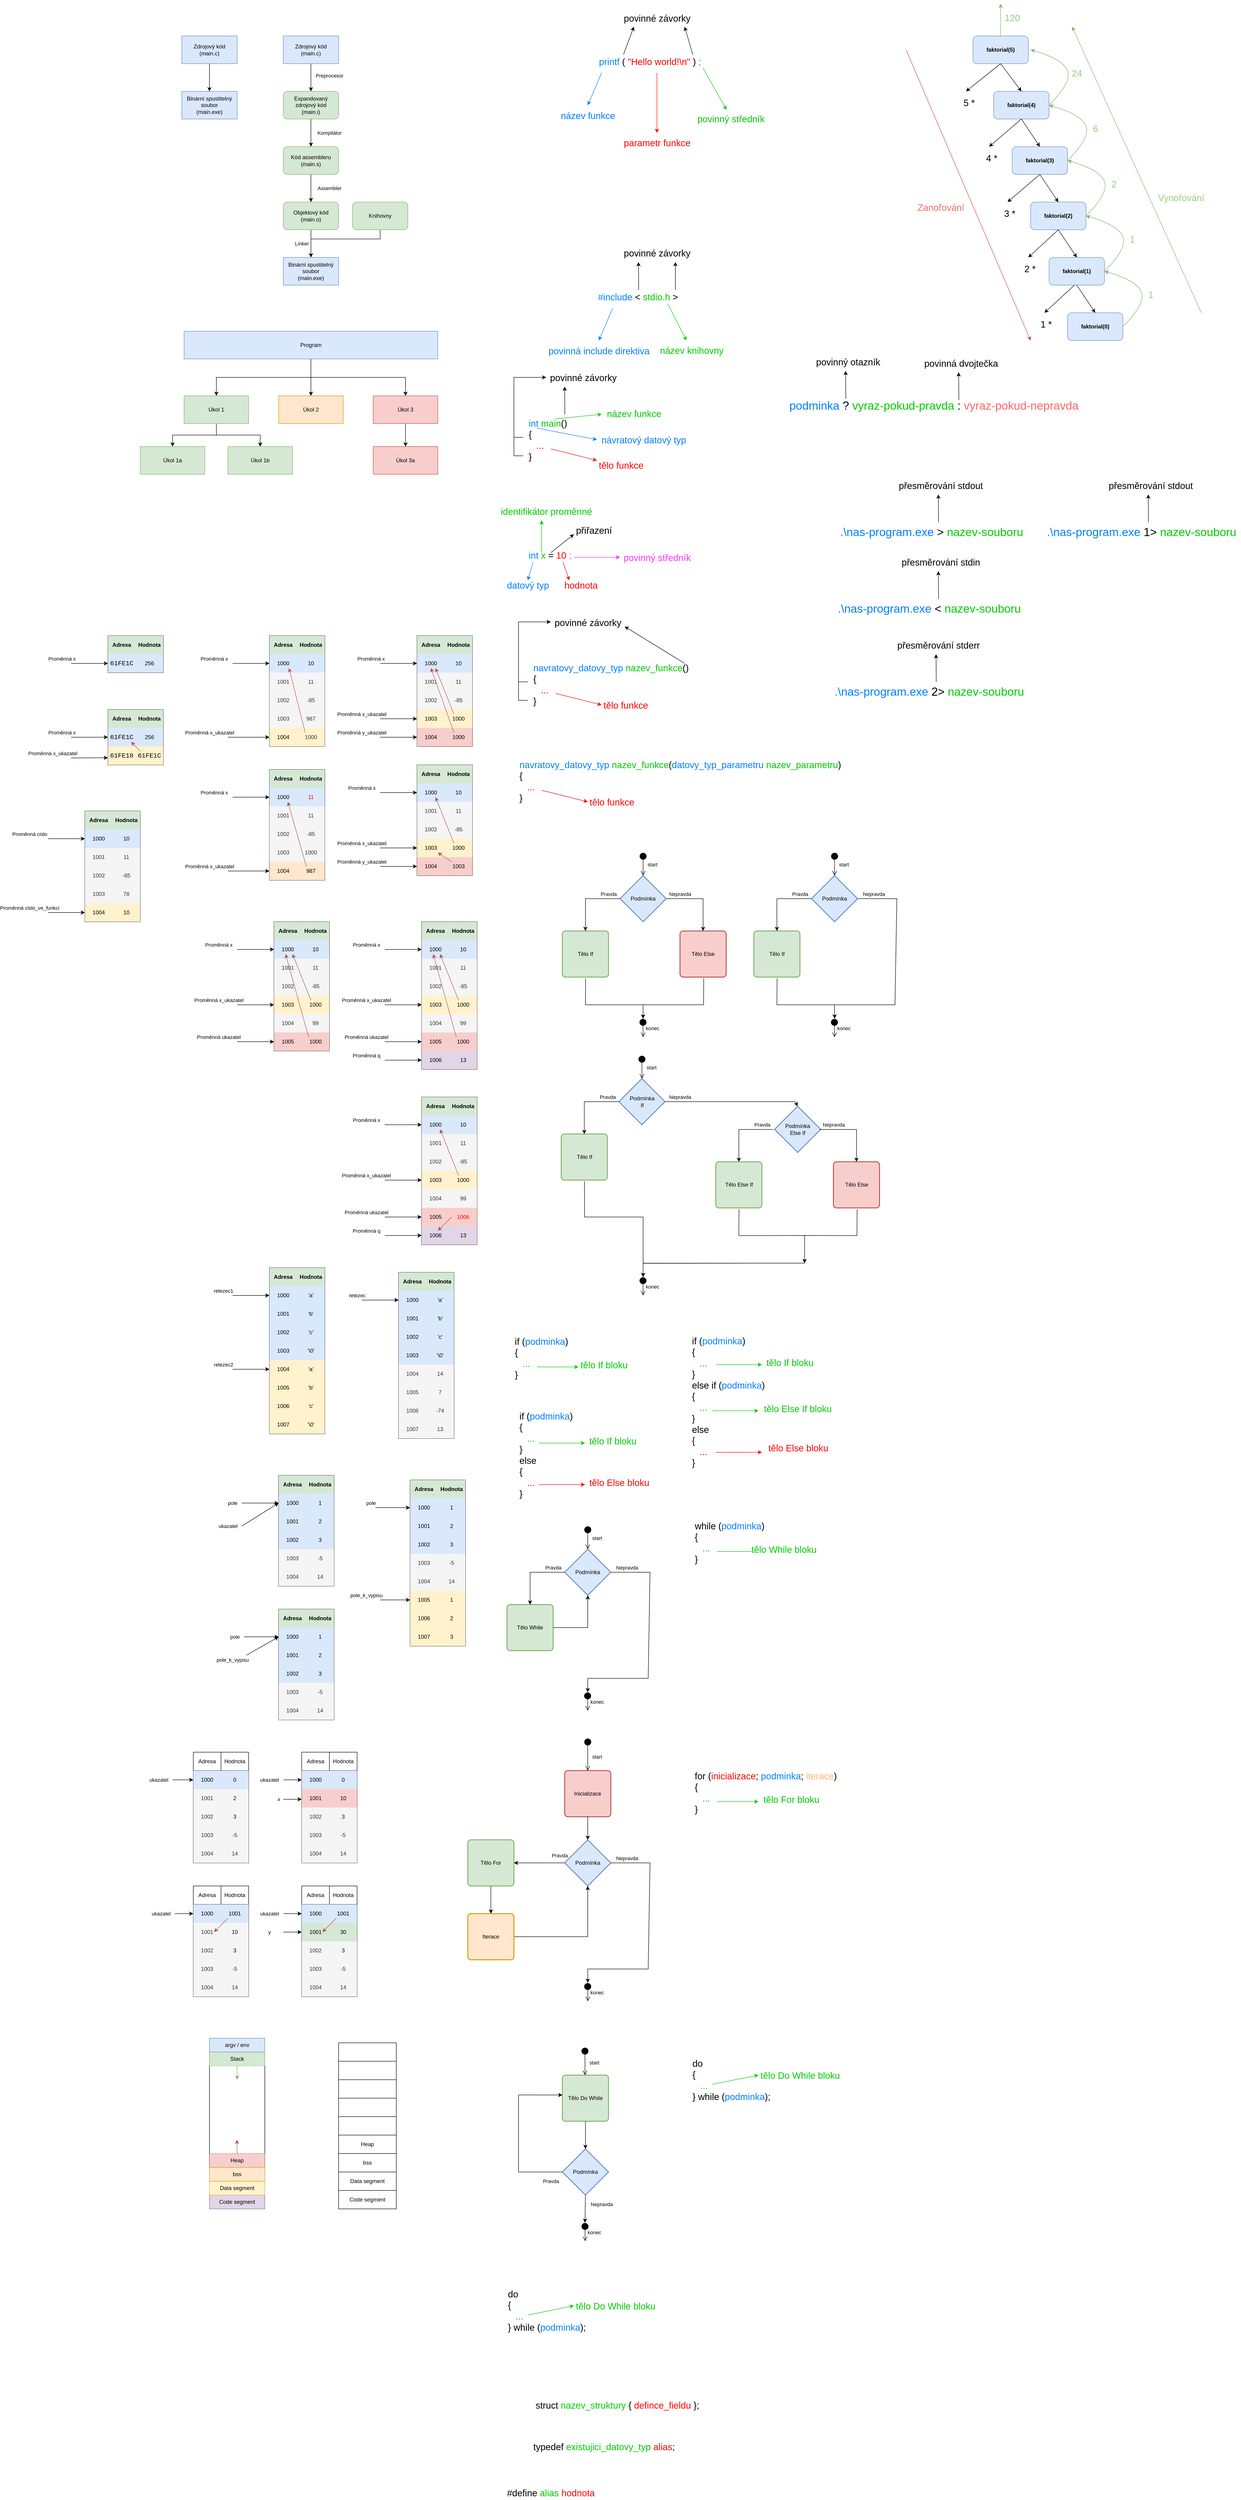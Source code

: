 <mxfile version="20.6.2" type="device"><diagram id="olC7VgZo8FWdd27OTqFR" name="Page-1"><mxGraphModel dx="3122" dy="834" grid="1" gridSize="10" guides="1" tooltips="1" connect="1" arrows="1" fold="1" page="1" pageScale="1" pageWidth="850" pageHeight="1100" math="0" shadow="0"><root><mxCell id="0"/><mxCell id="1" parent="0"/><mxCell id="PvKTxllJgVUMORvJE2K5-1" value="&lt;font style=&quot;font-size: 20px;&quot;&gt;&lt;font color=&quot;#007fff&quot;&gt;printf&amp;nbsp;&lt;/font&gt;(&amp;nbsp;&lt;font color=&quot;#ff0000&quot;&gt;&quot;Hello world!\n&quot;&amp;nbsp;&lt;/font&gt;)&amp;nbsp;&lt;font color=&quot;#00cc00&quot;&gt;;&lt;/font&gt;&lt;/font&gt;" style="text;html=1;strokeColor=none;fillColor=none;align=center;verticalAlign=middle;whiteSpace=wrap;rounded=0;" parent="1" vertex="1"><mxGeometry x="220" y="140" width="230" height="30" as="geometry"/></mxCell><mxCell id="PvKTxllJgVUMORvJE2K5-2" value="" style="endArrow=classic;html=1;rounded=0;fontSize=20;fontColor=#00CC00;fillColor=#dae8fc;strokeColor=#007FFF;" parent="1" edge="1"><mxGeometry width="50" height="50" relative="1" as="geometry"><mxPoint x="230" y="180" as="sourcePoint"/><mxPoint x="200" y="250" as="targetPoint"/></mxGeometry></mxCell><mxCell id="PvKTxllJgVUMORvJE2K5-9" value="&lt;font color=&quot;#007fff&quot;&gt;název funkce&lt;/font&gt;" style="edgeLabel;html=1;align=center;verticalAlign=middle;resizable=0;points=[];fontSize=20;fontColor=#00CC00;" parent="PvKTxllJgVUMORvJE2K5-2" vertex="1" connectable="0"><mxGeometry x="0.626" relative="1" as="geometry"><mxPoint x="-6" y="35" as="offset"/></mxGeometry></mxCell><mxCell id="PvKTxllJgVUMORvJE2K5-3" value="" style="endArrow=classic;html=1;rounded=0;fontSize=20;fontColor=#00CC00;fillColor=#f8cecc;strokeColor=#FF0000;" parent="1" edge="1"><mxGeometry width="50" height="50" relative="1" as="geometry"><mxPoint x="350" y="180" as="sourcePoint"/><mxPoint x="350" y="310" as="targetPoint"/></mxGeometry></mxCell><mxCell id="PvKTxllJgVUMORvJE2K5-10" value="&lt;font color=&quot;#ff0000&quot;&gt;parametr funkce&lt;/font&gt;" style="edgeLabel;html=1;align=center;verticalAlign=middle;resizable=0;points=[];fontSize=20;fontColor=#007FFF;" parent="PvKTxllJgVUMORvJE2K5-3" vertex="1" connectable="0"><mxGeometry x="0.422" relative="1" as="geometry"><mxPoint y="58" as="offset"/></mxGeometry></mxCell><mxCell id="PvKTxllJgVUMORvJE2K5-4" value="" style="endArrow=classic;html=1;rounded=0;fontSize=20;fontColor=#00CC00;fillColor=#d5e8d4;strokeColor=#00CC00;" parent="1" edge="1"><mxGeometry width="50" height="50" relative="1" as="geometry"><mxPoint x="450" y="170" as="sourcePoint"/><mxPoint x="501" y="260" as="targetPoint"/></mxGeometry></mxCell><mxCell id="PvKTxllJgVUMORvJE2K5-8" value="&lt;font color=&quot;#00cc00&quot;&gt;povinný středník&lt;/font&gt;" style="edgeLabel;html=1;align=center;verticalAlign=middle;resizable=0;points=[];fontSize=20;fontColor=#000000;" parent="PvKTxllJgVUMORvJE2K5-4" vertex="1" connectable="0"><mxGeometry x="0.617" y="-3" relative="1" as="geometry"><mxPoint x="21" y="35" as="offset"/></mxGeometry></mxCell><mxCell id="PvKTxllJgVUMORvJE2K5-5" value="" style="endArrow=classic;html=1;rounded=0;fontSize=20;fontColor=#00CC00;exitX=0.904;exitY=0.033;exitDx=0;exitDy=0;exitPerimeter=0;" parent="1" source="PvKTxllJgVUMORvJE2K5-1" edge="1"><mxGeometry width="50" height="50" relative="1" as="geometry"><mxPoint x="420" y="130" as="sourcePoint"/><mxPoint x="410" y="80" as="targetPoint"/></mxGeometry></mxCell><mxCell id="PvKTxllJgVUMORvJE2K5-6" value="" style="endArrow=classic;html=1;rounded=0;fontSize=20;fontColor=#00CC00;exitX=0.25;exitY=0;exitDx=0;exitDy=0;" parent="1" source="PvKTxllJgVUMORvJE2K5-1" edge="1"><mxGeometry width="50" height="50" relative="1" as="geometry"><mxPoint x="290" y="130" as="sourcePoint"/><mxPoint x="300" y="80" as="targetPoint"/></mxGeometry></mxCell><mxCell id="PvKTxllJgVUMORvJE2K5-7" value="&lt;font color=&quot;#000000&quot;&gt;povinné závorky&lt;/font&gt;" style="edgeLabel;html=1;align=center;verticalAlign=middle;resizable=0;points=[];fontSize=20;fontColor=#00CC00;" parent="PvKTxllJgVUMORvJE2K5-6" vertex="1" connectable="0"><mxGeometry x="0.52" y="-1" relative="1" as="geometry"><mxPoint x="54" y="-34" as="offset"/></mxGeometry></mxCell><mxCell id="PvKTxllJgVUMORvJE2K5-11" value="&lt;font style=&quot;font-size: 20px;&quot;&gt;&lt;font color=&quot;#007fff&quot;&gt;#include &lt;/font&gt;&amp;lt;&amp;nbsp;&lt;font color=&quot;#00cc00&quot;&gt;stdio.h&amp;nbsp;&lt;/font&gt;&amp;gt;&lt;/font&gt;" style="text;html=1;strokeColor=none;fillColor=none;align=center;verticalAlign=middle;whiteSpace=wrap;rounded=0;" parent="1" vertex="1"><mxGeometry x="194" y="650" width="230" height="30" as="geometry"/></mxCell><mxCell id="PvKTxllJgVUMORvJE2K5-12" value="" style="endArrow=classic;html=1;rounded=0;fontSize=20;fontColor=#00CC00;fillColor=#dae8fc;strokeColor=#007FFF;" parent="1" edge="1"><mxGeometry width="50" height="50" relative="1" as="geometry"><mxPoint x="254" y="690" as="sourcePoint"/><mxPoint x="224" y="760" as="targetPoint"/></mxGeometry></mxCell><mxCell id="PvKTxllJgVUMORvJE2K5-13" value="&lt;font color=&quot;#007fff&quot;&gt;povinná include direktiva&lt;/font&gt;" style="edgeLabel;html=1;align=center;verticalAlign=middle;resizable=0;points=[];fontSize=20;fontColor=#00CC00;" parent="PvKTxllJgVUMORvJE2K5-12" vertex="1" connectable="0"><mxGeometry x="0.626" relative="1" as="geometry"><mxPoint x="-6" y="35" as="offset"/></mxGeometry></mxCell><mxCell id="PvKTxllJgVUMORvJE2K5-14" value="" style="endArrow=classic;html=1;rounded=0;fontSize=20;fontColor=#00CC00;fillColor=#d5e8d4;strokeColor=#00CC00;" parent="1" edge="1"><mxGeometry width="50" height="50" relative="1" as="geometry"><mxPoint x="373" y="680" as="sourcePoint"/><mxPoint x="414" y="760" as="targetPoint"/></mxGeometry></mxCell><mxCell id="PvKTxllJgVUMORvJE2K5-15" value="&lt;font color=&quot;#00cc00&quot;&gt;název knihovny&lt;/font&gt;" style="edgeLabel;html=1;align=center;verticalAlign=middle;resizable=0;points=[];fontSize=20;fontColor=#000000;" parent="PvKTxllJgVUMORvJE2K5-14" vertex="1" connectable="0"><mxGeometry x="0.617" y="-3" relative="1" as="geometry"><mxPoint x="21" y="35" as="offset"/></mxGeometry></mxCell><mxCell id="PvKTxllJgVUMORvJE2K5-16" value="" style="endArrow=classic;html=1;rounded=0;fontSize=20;fontColor=#00CC00;" parent="1" edge="1"><mxGeometry width="50" height="50" relative="1" as="geometry"><mxPoint x="390" y="650" as="sourcePoint"/><mxPoint x="390" y="590" as="targetPoint"/></mxGeometry></mxCell><mxCell id="PvKTxllJgVUMORvJE2K5-17" value="" style="endArrow=classic;html=1;rounded=0;fontSize=20;fontColor=#00CC00;exitX=0.506;exitY=0.007;exitDx=0;exitDy=0;exitPerimeter=0;" parent="1" source="PvKTxllJgVUMORvJE2K5-11" edge="1"><mxGeometry width="50" height="50" relative="1" as="geometry"><mxPoint x="308.5" y="650" as="sourcePoint"/><mxPoint x="310" y="590" as="targetPoint"/></mxGeometry></mxCell><mxCell id="PvKTxllJgVUMORvJE2K5-18" value="&lt;font color=&quot;#000000&quot;&gt;povinné závorky&lt;/font&gt;" style="edgeLabel;html=1;align=center;verticalAlign=middle;resizable=0;points=[];fontSize=20;fontColor=#00CC00;" parent="PvKTxllJgVUMORvJE2K5-17" vertex="1" connectable="0"><mxGeometry x="0.52" y="-1" relative="1" as="geometry"><mxPoint x="39" y="-34" as="offset"/></mxGeometry></mxCell><mxCell id="PvKTxllJgVUMORvJE2K5-19" value="&lt;font style=&quot;font-size: 20px;&quot;&gt;&lt;font color=&quot;#007fff&quot;&gt;int&amp;nbsp;&lt;/font&gt;&lt;font color=&quot;#00cc00&quot;&gt;main&lt;/font&gt;()&lt;br&gt;{&lt;br&gt;&amp;nbsp; &amp;nbsp;&lt;font color=&quot;#ff0000&quot;&gt;...&lt;/font&gt;&lt;br&gt;&lt;div style=&quot;&quot;&gt;&lt;span style=&quot;background-color: initial;&quot;&gt;}&lt;/span&gt;&lt;/div&gt;&lt;/font&gt;" style="text;html=1;strokeColor=none;fillColor=none;align=left;verticalAlign=middle;whiteSpace=wrap;rounded=0;" parent="1" vertex="1"><mxGeometry x="70" y="960" width="230" height="30" as="geometry"/></mxCell><mxCell id="PvKTxllJgVUMORvJE2K5-20" value="" style="endArrow=classic;html=1;rounded=0;fontSize=20;fontColor=#00CC00;" parent="1" edge="1"><mxGeometry width="50" height="50" relative="1" as="geometry"><mxPoint x="60" y="1010" as="sourcePoint"/><mxPoint x="110" y="840" as="targetPoint"/><Array as="points"><mxPoint x="40" y="1010"/><mxPoint x="40" y="840"/></Array></mxGeometry></mxCell><mxCell id="PvKTxllJgVUMORvJE2K5-21" value="" style="endArrow=classic;html=1;rounded=0;fontSize=20;fontColor=#00CC00;exitX=0.506;exitY=0.007;exitDx=0;exitDy=0;exitPerimeter=0;" parent="1" edge="1"><mxGeometry width="50" height="50" relative="1" as="geometry"><mxPoint x="150.38" y="920.21" as="sourcePoint"/><mxPoint x="150" y="860" as="targetPoint"/></mxGeometry></mxCell><mxCell id="PvKTxllJgVUMORvJE2K5-22" value="&lt;font color=&quot;#000000&quot;&gt;povinné závorky&lt;/font&gt;" style="edgeLabel;html=1;align=center;verticalAlign=middle;resizable=0;points=[];fontSize=20;fontColor=#00CC00;" parent="PvKTxllJgVUMORvJE2K5-21" vertex="1" connectable="0"><mxGeometry x="0.52" y="-1" relative="1" as="geometry"><mxPoint x="39" y="-34" as="offset"/></mxGeometry></mxCell><mxCell id="PvKTxllJgVUMORvJE2K5-23" value="" style="endArrow=none;html=1;rounded=0;fontSize=20;fontColor=#FF0000;strokeColor=#000000;" parent="1" edge="1"><mxGeometry width="50" height="50" relative="1" as="geometry"><mxPoint x="40" y="970" as="sourcePoint"/><mxPoint x="60" y="970" as="targetPoint"/></mxGeometry></mxCell><mxCell id="PvKTxllJgVUMORvJE2K5-24" value="" style="endArrow=classic;html=1;rounded=0;fontSize=20;fontColor=#00CC00;strokeColor=#FF0000;" parent="1" edge="1"><mxGeometry width="50" height="50" relative="1" as="geometry"><mxPoint x="120" y="995" as="sourcePoint"/><mxPoint x="220" y="1020" as="targetPoint"/></mxGeometry></mxCell><mxCell id="PvKTxllJgVUMORvJE2K5-25" value="&lt;font color=&quot;#ff0000&quot;&gt;tělo funkce&lt;/font&gt;" style="edgeLabel;html=1;align=center;verticalAlign=middle;resizable=0;points=[];fontSize=20;fontColor=#00CC00;" parent="PvKTxllJgVUMORvJE2K5-24" vertex="1" connectable="0"><mxGeometry x="0.52" y="-1" relative="1" as="geometry"><mxPoint x="76" y="15" as="offset"/></mxGeometry></mxCell><mxCell id="PvKTxllJgVUMORvJE2K5-26" value="" style="endArrow=classic;html=1;rounded=0;fontSize=20;fontColor=#00CC00;strokeColor=#00CC00;" parent="1" edge="1"><mxGeometry width="50" height="50" relative="1" as="geometry"><mxPoint x="130" y="930" as="sourcePoint"/><mxPoint x="230" y="920" as="targetPoint"/></mxGeometry></mxCell><mxCell id="PvKTxllJgVUMORvJE2K5-27" value="název funkce" style="edgeLabel;html=1;align=center;verticalAlign=middle;resizable=0;points=[];fontSize=20;fontColor=#00CC00;" parent="PvKTxllJgVUMORvJE2K5-26" vertex="1" connectable="0"><mxGeometry x="0.52" y="-1" relative="1" as="geometry"><mxPoint x="94" y="-6" as="offset"/></mxGeometry></mxCell><mxCell id="PvKTxllJgVUMORvJE2K5-28" value="" style="endArrow=classic;html=1;rounded=0;fontSize=20;fontColor=#00CC00;strokeColor=#007FFF;exitX=0.087;exitY=-0.333;exitDx=0;exitDy=0;exitPerimeter=0;" parent="1" source="PvKTxllJgVUMORvJE2K5-19" edge="1"><mxGeometry width="50" height="50" relative="1" as="geometry"><mxPoint x="100" y="980" as="sourcePoint"/><mxPoint x="220" y="975" as="targetPoint"/></mxGeometry></mxCell><mxCell id="PvKTxllJgVUMORvJE2K5-29" value="návratový datový typ" style="edgeLabel;html=1;align=center;verticalAlign=middle;resizable=0;points=[];fontSize=20;fontColor=#007FFF;" parent="PvKTxllJgVUMORvJE2K5-28" vertex="1" connectable="0"><mxGeometry x="0.52" y="-1" relative="1" as="geometry"><mxPoint x="132" y="5" as="offset"/></mxGeometry></mxCell><mxCell id="PvKTxllJgVUMORvJE2K5-30" value="&lt;font style=&quot;font-size: 20px;&quot;&gt;&lt;font color=&quot;#007fff&quot;&gt;int&amp;nbsp;&lt;/font&gt;&lt;font color=&quot;#00cc00&quot;&gt;x &lt;/font&gt;=&lt;font color=&quot;#00cc00&quot;&gt; &lt;/font&gt;&lt;font color=&quot;#ff0000&quot;&gt;10 &lt;/font&gt;&lt;font color=&quot;#ff33ff&quot;&gt;;&lt;/font&gt;&lt;br&gt;&lt;/font&gt;" style="text;html=1;strokeColor=none;fillColor=none;align=left;verticalAlign=middle;whiteSpace=wrap;rounded=0;" parent="1" vertex="1"><mxGeometry x="70" y="1210" width="230" height="30" as="geometry"/></mxCell><mxCell id="PvKTxllJgVUMORvJE2K5-32" value="" style="endArrow=classic;html=1;rounded=0;fontSize=20;fontColor=#00CC00;" parent="1" edge="1"><mxGeometry width="50" height="50" relative="1" as="geometry"><mxPoint x="120" y="1220" as="sourcePoint"/><mxPoint x="170" y="1180" as="targetPoint"/></mxGeometry></mxCell><mxCell id="PvKTxllJgVUMORvJE2K5-33" value="&lt;font color=&quot;#000000&quot;&gt;přiřazení&lt;/font&gt;" style="edgeLabel;html=1;align=center;verticalAlign=middle;resizable=0;points=[];fontSize=20;fontColor=#00CC00;" parent="PvKTxllJgVUMORvJE2K5-32" vertex="1" connectable="0"><mxGeometry x="0.52" y="-1" relative="1" as="geometry"><mxPoint x="54" y="-20" as="offset"/></mxGeometry></mxCell><mxCell id="PvKTxllJgVUMORvJE2K5-35" value="" style="endArrow=classic;html=1;rounded=0;fontSize=20;fontColor=#00CC00;strokeColor=#FF0000;exitX=0.332;exitY=1.019;exitDx=0;exitDy=0;exitPerimeter=0;" parent="1" source="PvKTxllJgVUMORvJE2K5-30" edge="1"><mxGeometry width="50" height="50" relative="1" as="geometry"><mxPoint x="120" y="1245" as="sourcePoint"/><mxPoint x="160" y="1280" as="targetPoint"/></mxGeometry></mxCell><mxCell id="PvKTxllJgVUMORvJE2K5-36" value="&lt;font color=&quot;#ff0000&quot;&gt;hodnota&lt;/font&gt;" style="edgeLabel;html=1;align=center;verticalAlign=middle;resizable=0;points=[];fontSize=20;fontColor=#00CC00;" parent="PvKTxllJgVUMORvJE2K5-35" vertex="1" connectable="0"><mxGeometry x="0.52" y="-1" relative="1" as="geometry"><mxPoint x="29" y="19" as="offset"/></mxGeometry></mxCell><mxCell id="PvKTxllJgVUMORvJE2K5-37" value="" style="endArrow=classic;html=1;rounded=0;fontSize=20;fontColor=#00CC00;strokeColor=#00CC00;" parent="1" edge="1"><mxGeometry width="50" height="50" relative="1" as="geometry"><mxPoint x="100" y="1220" as="sourcePoint"/><mxPoint x="100" y="1150" as="targetPoint"/></mxGeometry></mxCell><mxCell id="PvKTxllJgVUMORvJE2K5-39" value="" style="endArrow=classic;html=1;rounded=0;fontSize=20;fontColor=#00CC00;strokeColor=#007FFF;exitX=0.05;exitY=1.003;exitDx=0;exitDy=0;exitPerimeter=0;" parent="1" edge="1"><mxGeometry width="50" height="50" relative="1" as="geometry"><mxPoint x="81.5" y="1240" as="sourcePoint"/><mxPoint x="70" y="1279.91" as="targetPoint"/></mxGeometry></mxCell><mxCell id="PvKTxllJgVUMORvJE2K5-40" value="datový typ" style="edgeLabel;html=1;align=center;verticalAlign=middle;resizable=0;points=[];fontSize=20;fontColor=#007FFF;" parent="PvKTxllJgVUMORvJE2K5-39" vertex="1" connectable="0"><mxGeometry x="0.52" y="-1" relative="1" as="geometry"><mxPoint x="-2" y="20" as="offset"/></mxGeometry></mxCell><mxCell id="PvKTxllJgVUMORvJE2K5-41" value="" style="endArrow=classic;html=1;rounded=0;fontSize=20;fontColor=#FF33FF;strokeColor=#FF33FF;" parent="1" edge="1"><mxGeometry width="50" height="50" relative="1" as="geometry"><mxPoint x="170" y="1230" as="sourcePoint"/><mxPoint x="270" y="1230" as="targetPoint"/></mxGeometry></mxCell><mxCell id="PvKTxllJgVUMORvJE2K5-42" value="povinný středník" style="edgeLabel;html=1;align=center;verticalAlign=middle;resizable=0;points=[];fontSize=20;fontColor=#FF33FF;" parent="PvKTxllJgVUMORvJE2K5-41" vertex="1" connectable="0"><mxGeometry x="0.736" y="1" relative="1" as="geometry"><mxPoint x="93" y="1" as="offset"/></mxGeometry></mxCell><mxCell id="PvKTxllJgVUMORvJE2K5-43" value="" style="endArrow=classic;html=1;rounded=0;fontSize=20;fontColor=#00CC00;strokeColor=#00CC00;" parent="1" edge="1"><mxGeometry width="50" height="50" relative="1" as="geometry"><mxPoint x="100" y="1220" as="sourcePoint"/><mxPoint x="100" y="1150" as="targetPoint"/></mxGeometry></mxCell><mxCell id="PvKTxllJgVUMORvJE2K5-44" value="identifikátor proměnné" style="edgeLabel;html=1;align=center;verticalAlign=middle;resizable=0;points=[];fontSize=20;fontColor=#00CC00;" parent="PvKTxllJgVUMORvJE2K5-43" vertex="1" connectable="0"><mxGeometry x="0.52" y="-1" relative="1" as="geometry"><mxPoint x="9" y="-37" as="offset"/></mxGeometry></mxCell><mxCell id="PvKTxllJgVUMORvJE2K5-58" value="&lt;font style=&quot;font-size: 20px;&quot;&gt;&lt;font color=&quot;#007fff&quot;&gt;navratovy_datovy_typ&amp;nbsp;&lt;/font&gt;&lt;font color=&quot;#00cc00&quot;&gt;nazev_funkce&lt;/font&gt;()&lt;br&gt;{&lt;br&gt;&amp;nbsp; &amp;nbsp;&lt;font color=&quot;#ff0000&quot;&gt;...&lt;/font&gt;&lt;br&gt;&lt;div style=&quot;&quot;&gt;&lt;span style=&quot;background-color: initial;&quot;&gt;}&lt;/span&gt;&lt;/div&gt;&lt;/font&gt;" style="text;html=1;strokeColor=none;fillColor=none;align=left;verticalAlign=middle;whiteSpace=wrap;rounded=0;" parent="1" vertex="1"><mxGeometry x="80" y="1490" width="230" height="30" as="geometry"/></mxCell><mxCell id="PvKTxllJgVUMORvJE2K5-59" value="" style="endArrow=classic;html=1;rounded=0;fontSize=20;fontColor=#00CC00;" parent="1" edge="1"><mxGeometry width="50" height="50" relative="1" as="geometry"><mxPoint x="70" y="1540" as="sourcePoint"/><mxPoint x="120" y="1370" as="targetPoint"/><Array as="points"><mxPoint x="50" y="1540"/><mxPoint x="50" y="1370"/></Array></mxGeometry></mxCell><mxCell id="PvKTxllJgVUMORvJE2K5-60" value="" style="endArrow=classic;html=1;rounded=0;fontSize=20;fontColor=#00CC00;" parent="1" edge="1"><mxGeometry width="50" height="50" relative="1" as="geometry"><mxPoint x="410" y="1460" as="sourcePoint"/><mxPoint x="280" y="1380" as="targetPoint"/></mxGeometry></mxCell><mxCell id="PvKTxllJgVUMORvJE2K5-61" value="&lt;font color=&quot;#000000&quot;&gt;povinné závorky&lt;/font&gt;" style="edgeLabel;html=1;align=center;verticalAlign=middle;resizable=0;points=[];fontSize=20;fontColor=#00CC00;" parent="PvKTxllJgVUMORvJE2K5-60" vertex="1" connectable="0"><mxGeometry x="0.52" y="-1" relative="1" as="geometry"><mxPoint x="-112" y="-28" as="offset"/></mxGeometry></mxCell><mxCell id="PvKTxllJgVUMORvJE2K5-62" value="" style="endArrow=none;html=1;rounded=0;fontSize=20;fontColor=#FF0000;strokeColor=#000000;" parent="1" edge="1"><mxGeometry width="50" height="50" relative="1" as="geometry"><mxPoint x="50" y="1500" as="sourcePoint"/><mxPoint x="70" y="1500" as="targetPoint"/></mxGeometry></mxCell><mxCell id="PvKTxllJgVUMORvJE2K5-63" value="" style="endArrow=classic;html=1;rounded=0;fontSize=20;fontColor=#00CC00;strokeColor=#FF0000;" parent="1" edge="1"><mxGeometry width="50" height="50" relative="1" as="geometry"><mxPoint x="130" y="1525" as="sourcePoint"/><mxPoint x="230" y="1550" as="targetPoint"/></mxGeometry></mxCell><mxCell id="PvKTxllJgVUMORvJE2K5-64" value="&lt;font color=&quot;#ff0000&quot;&gt;tělo funkce&lt;/font&gt;" style="edgeLabel;html=1;align=center;verticalAlign=middle;resizable=0;points=[];fontSize=20;fontColor=#00CC00;" parent="PvKTxllJgVUMORvJE2K5-63" vertex="1" connectable="0"><mxGeometry x="0.52" y="-1" relative="1" as="geometry"><mxPoint x="76" y="5" as="offset"/></mxGeometry></mxCell><mxCell id="PvKTxllJgVUMORvJE2K5-69" value="&lt;font style=&quot;font-size: 20px;&quot;&gt;&lt;font color=&quot;#007fff&quot;&gt;navratovy_datovy_typ&amp;nbsp;&lt;/font&gt;&lt;font color=&quot;#00cc00&quot;&gt;nazev_funkce&lt;/font&gt;(&lt;font color=&quot;#007fff&quot;&gt;datovy_typ_parametru &lt;/font&gt;&lt;font color=&quot;#00cc00&quot;&gt;nazev_parametru&lt;/font&gt;)&lt;br&gt;{&lt;br&gt;&amp;nbsp; &amp;nbsp;&lt;font color=&quot;#ff0000&quot;&gt;...&lt;/font&gt;&lt;br&gt;&lt;div style=&quot;&quot;&gt;&lt;span style=&quot;background-color: initial;&quot;&gt;}&lt;/span&gt;&lt;/div&gt;&lt;/font&gt;" style="text;html=1;strokeColor=none;fillColor=none;align=left;verticalAlign=middle;whiteSpace=wrap;rounded=0;" parent="1" vertex="1"><mxGeometry x="50" y="1700" width="720" height="30" as="geometry"/></mxCell><mxCell id="PvKTxllJgVUMORvJE2K5-74" value="" style="endArrow=classic;html=1;rounded=0;fontSize=20;fontColor=#00CC00;strokeColor=#FF0000;" parent="1" edge="1"><mxGeometry width="50" height="50" relative="1" as="geometry"><mxPoint x="100" y="1735" as="sourcePoint"/><mxPoint x="200" y="1760" as="targetPoint"/></mxGeometry></mxCell><mxCell id="PvKTxllJgVUMORvJE2K5-75" value="&lt;font color=&quot;#ff0000&quot;&gt;tělo funkce&lt;/font&gt;" style="edgeLabel;html=1;align=center;verticalAlign=middle;resizable=0;points=[];fontSize=20;fontColor=#00CC00;" parent="PvKTxllJgVUMORvJE2K5-74" vertex="1" connectable="0"><mxGeometry x="0.52" y="-1" relative="1" as="geometry"><mxPoint x="76" y="5" as="offset"/></mxGeometry></mxCell><mxCell id="96bIXmB38wUblgq2eVlA-1" value="Podmínka" style="strokeWidth=2;html=1;shape=mxgraph.flowchart.decision;whiteSpace=wrap;fillColor=#dae8fc;strokeColor=#6c8ebf;" parent="1" vertex="1"><mxGeometry x="270" y="1920" width="100" height="100" as="geometry"/></mxCell><mxCell id="96bIXmB38wUblgq2eVlA-2" value="Tělo If" style="rounded=1;whiteSpace=wrap;html=1;absoluteArcSize=1;arcSize=14;strokeWidth=2;fillColor=#d5e8d4;strokeColor=#82b366;" parent="1" vertex="1"><mxGeometry x="145" y="2040" width="100" height="100" as="geometry"/></mxCell><mxCell id="96bIXmB38wUblgq2eVlA-3" value="Tělo Else" style="rounded=1;whiteSpace=wrap;html=1;absoluteArcSize=1;arcSize=14;strokeWidth=2;fillColor=#f8cecc;strokeColor=#b85450;" parent="1" vertex="1"><mxGeometry x="400" y="2040" width="100" height="100" as="geometry"/></mxCell><mxCell id="96bIXmB38wUblgq2eVlA-4" value="start" style="html=1;verticalAlign=bottom;startArrow=circle;startFill=1;endArrow=open;startSize=6;endSize=8;rounded=0;entryX=0.5;entryY=0;entryDx=0;entryDy=0;entryPerimeter=0;" parent="1" target="96bIXmB38wUblgq2eVlA-1" edge="1"><mxGeometry x="0.4" y="20" width="80" relative="1" as="geometry"><mxPoint x="320" y="1870" as="sourcePoint"/><mxPoint x="320" y="1860" as="targetPoint"/><mxPoint as="offset"/></mxGeometry></mxCell><mxCell id="96bIXmB38wUblgq2eVlA-5" value="konec" style="html=1;verticalAlign=bottom;startArrow=circle;startFill=1;endArrow=open;startSize=6;endSize=8;rounded=0;" parent="1" edge="1"><mxGeometry x="0.508" y="20" width="80" relative="1" as="geometry"><mxPoint x="319.66" y="2230" as="sourcePoint"/><mxPoint x="320" y="2270" as="targetPoint"/><mxPoint as="offset"/></mxGeometry></mxCell><mxCell id="96bIXmB38wUblgq2eVlA-6" value="" style="endArrow=classic;html=1;rounded=0;entryX=0.5;entryY=0;entryDx=0;entryDy=0;exitX=0;exitY=0.5;exitDx=0;exitDy=0;exitPerimeter=0;" parent="1" source="96bIXmB38wUblgq2eVlA-1" target="96bIXmB38wUblgq2eVlA-2" edge="1"><mxGeometry width="50" height="50" relative="1" as="geometry"><mxPoint x="190" y="1960" as="sourcePoint"/><mxPoint x="220" y="1930" as="targetPoint"/><Array as="points"><mxPoint x="195" y="1970"/></Array></mxGeometry></mxCell><mxCell id="96bIXmB38wUblgq2eVlA-10" value="Pravda" style="edgeLabel;html=1;align=center;verticalAlign=middle;resizable=0;points=[];" parent="96bIXmB38wUblgq2eVlA-6" vertex="1" connectable="0"><mxGeometry x="0.109" relative="1" as="geometry"><mxPoint x="50" y="-16" as="offset"/></mxGeometry></mxCell><mxCell id="96bIXmB38wUblgq2eVlA-7" value="" style="endArrow=classic;html=1;rounded=0;entryX=0.5;entryY=0;entryDx=0;entryDy=0;exitX=1;exitY=0.5;exitDx=0;exitDy=0;exitPerimeter=0;" parent="1" source="96bIXmB38wUblgq2eVlA-1" target="96bIXmB38wUblgq2eVlA-3" edge="1"><mxGeometry width="50" height="50" relative="1" as="geometry"><mxPoint x="280" y="1980" as="sourcePoint"/><mxPoint x="208.9" y="2080.1" as="targetPoint"/><Array as="points"><mxPoint x="450" y="1970"/></Array></mxGeometry></mxCell><mxCell id="96bIXmB38wUblgq2eVlA-11" value="Nepravda" style="edgeLabel;html=1;align=center;verticalAlign=middle;resizable=0;points=[];" parent="96bIXmB38wUblgq2eVlA-7" vertex="1" connectable="0"><mxGeometry x="0.222" y="-1" relative="1" as="geometry"><mxPoint x="-49" y="-22" as="offset"/></mxGeometry></mxCell><mxCell id="96bIXmB38wUblgq2eVlA-8" value="" style="endArrow=classic;html=1;rounded=0;exitX=0.504;exitY=1.028;exitDx=0;exitDy=0;exitPerimeter=0;" parent="1" source="96bIXmB38wUblgq2eVlA-2" edge="1"><mxGeometry width="50" height="50" relative="1" as="geometry"><mxPoint x="310" y="2220" as="sourcePoint"/><mxPoint x="320" y="2230" as="targetPoint"/><Array as="points"><mxPoint x="195" y="2200"/><mxPoint x="320" y="2200"/></Array></mxGeometry></mxCell><mxCell id="96bIXmB38wUblgq2eVlA-9" value="" style="endArrow=classic;html=1;rounded=0;exitX=0.514;exitY=1.028;exitDx=0;exitDy=0;exitPerimeter=0;" parent="1" source="96bIXmB38wUblgq2eVlA-3" edge="1"><mxGeometry width="50" height="50" relative="1" as="geometry"><mxPoint x="410" y="2260" as="sourcePoint"/><mxPoint x="320" y="2230" as="targetPoint"/><Array as="points"><mxPoint x="451" y="2200"/><mxPoint x="320" y="2200"/></Array></mxGeometry></mxCell><mxCell id="96bIXmB38wUblgq2eVlA-12" value="Podmínka" style="strokeWidth=2;html=1;shape=mxgraph.flowchart.decision;whiteSpace=wrap;fillColor=#dae8fc;strokeColor=#6c8ebf;" parent="1" vertex="1"><mxGeometry x="685" y="1920" width="100" height="100" as="geometry"/></mxCell><mxCell id="96bIXmB38wUblgq2eVlA-13" value="Tělo If" style="rounded=1;whiteSpace=wrap;html=1;absoluteArcSize=1;arcSize=14;strokeWidth=2;fillColor=#d5e8d4;strokeColor=#82b366;" parent="1" vertex="1"><mxGeometry x="560" y="2040" width="100" height="100" as="geometry"/></mxCell><mxCell id="96bIXmB38wUblgq2eVlA-15" value="start" style="html=1;verticalAlign=bottom;startArrow=circle;startFill=1;endArrow=open;startSize=6;endSize=8;rounded=0;entryX=0.5;entryY=0;entryDx=0;entryDy=0;entryPerimeter=0;" parent="1" target="96bIXmB38wUblgq2eVlA-12" edge="1"><mxGeometry x="0.4" y="20" width="80" relative="1" as="geometry"><mxPoint x="735" y="1870" as="sourcePoint"/><mxPoint x="735" y="1860" as="targetPoint"/><mxPoint as="offset"/></mxGeometry></mxCell><mxCell id="96bIXmB38wUblgq2eVlA-16" value="konec" style="html=1;verticalAlign=bottom;startArrow=circle;startFill=1;endArrow=open;startSize=6;endSize=8;rounded=0;" parent="1" edge="1"><mxGeometry x="0.508" y="20" width="80" relative="1" as="geometry"><mxPoint x="734.66" y="2230" as="sourcePoint"/><mxPoint x="735" y="2270" as="targetPoint"/><mxPoint as="offset"/></mxGeometry></mxCell><mxCell id="96bIXmB38wUblgq2eVlA-17" value="" style="endArrow=classic;html=1;rounded=0;entryX=0.5;entryY=0;entryDx=0;entryDy=0;exitX=0;exitY=0.5;exitDx=0;exitDy=0;exitPerimeter=0;" parent="1" source="96bIXmB38wUblgq2eVlA-12" target="96bIXmB38wUblgq2eVlA-13" edge="1"><mxGeometry width="50" height="50" relative="1" as="geometry"><mxPoint x="605" y="1960" as="sourcePoint"/><mxPoint x="635" y="1930" as="targetPoint"/><Array as="points"><mxPoint x="610" y="1970"/></Array></mxGeometry></mxCell><mxCell id="96bIXmB38wUblgq2eVlA-18" value="Pravda" style="edgeLabel;html=1;align=center;verticalAlign=middle;resizable=0;points=[];" parent="96bIXmB38wUblgq2eVlA-17" vertex="1" connectable="0"><mxGeometry x="0.109" relative="1" as="geometry"><mxPoint x="50" y="-16" as="offset"/></mxGeometry></mxCell><mxCell id="96bIXmB38wUblgq2eVlA-21" value="" style="endArrow=classic;html=1;rounded=0;exitX=0.504;exitY=1.028;exitDx=0;exitDy=0;exitPerimeter=0;" parent="1" source="96bIXmB38wUblgq2eVlA-13" edge="1"><mxGeometry width="50" height="50" relative="1" as="geometry"><mxPoint x="725" y="2220" as="sourcePoint"/><mxPoint x="735" y="2230" as="targetPoint"/><Array as="points"><mxPoint x="610" y="2200"/><mxPoint x="735" y="2200"/></Array></mxGeometry></mxCell><mxCell id="96bIXmB38wUblgq2eVlA-22" value="" style="endArrow=classic;html=1;rounded=0;exitX=1;exitY=0.5;exitDx=0;exitDy=0;exitPerimeter=0;" parent="1" source="96bIXmB38wUblgq2eVlA-12" edge="1"><mxGeometry width="50" height="50" relative="1" as="geometry"><mxPoint x="866" y="1970" as="sourcePoint"/><mxPoint x="735" y="2230" as="targetPoint"/><Array as="points"><mxPoint x="870" y="1970"/><mxPoint x="866" y="2200"/><mxPoint x="735" y="2200"/></Array></mxGeometry></mxCell><mxCell id="96bIXmB38wUblgq2eVlA-25" value="Nepravda" style="edgeLabel;html=1;align=center;verticalAlign=middle;resizable=0;points=[];" parent="96bIXmB38wUblgq2eVlA-22" vertex="1" connectable="0"><mxGeometry x="-0.307" y="1" relative="1" as="geometry"><mxPoint x="-50" y="-90" as="offset"/></mxGeometry></mxCell><mxCell id="96bIXmB38wUblgq2eVlA-26" value="Podmínka&lt;br&gt;If" style="strokeWidth=2;html=1;shape=mxgraph.flowchart.decision;whiteSpace=wrap;fillColor=#dae8fc;strokeColor=#6c8ebf;" parent="1" vertex="1"><mxGeometry x="267.5" y="2360" width="100" height="100" as="geometry"/></mxCell><mxCell id="96bIXmB38wUblgq2eVlA-27" value="Tělo If" style="rounded=1;whiteSpace=wrap;html=1;absoluteArcSize=1;arcSize=14;strokeWidth=2;fillColor=#d5e8d4;strokeColor=#82b366;" parent="1" vertex="1"><mxGeometry x="142.5" y="2480" width="100" height="100" as="geometry"/></mxCell><mxCell id="96bIXmB38wUblgq2eVlA-29" value="start" style="html=1;verticalAlign=bottom;startArrow=circle;startFill=1;endArrow=open;startSize=6;endSize=8;rounded=0;entryX=0.5;entryY=0;entryDx=0;entryDy=0;entryPerimeter=0;" parent="1" target="96bIXmB38wUblgq2eVlA-26" edge="1"><mxGeometry x="0.4" y="20" width="80" relative="1" as="geometry"><mxPoint x="317.5" y="2310" as="sourcePoint"/><mxPoint x="317.5" y="2300" as="targetPoint"/><mxPoint as="offset"/></mxGeometry></mxCell><mxCell id="96bIXmB38wUblgq2eVlA-30" value="konec" style="html=1;verticalAlign=bottom;startArrow=circle;startFill=1;endArrow=open;startSize=6;endSize=8;rounded=0;" parent="1" edge="1"><mxGeometry x="0.508" y="20" width="80" relative="1" as="geometry"><mxPoint x="319.66" y="2790" as="sourcePoint"/><mxPoint x="320" y="2830" as="targetPoint"/><mxPoint as="offset"/></mxGeometry></mxCell><mxCell id="96bIXmB38wUblgq2eVlA-31" value="" style="endArrow=classic;html=1;rounded=0;entryX=0.5;entryY=0;entryDx=0;entryDy=0;exitX=0;exitY=0.5;exitDx=0;exitDy=0;exitPerimeter=0;" parent="1" source="96bIXmB38wUblgq2eVlA-26" target="96bIXmB38wUblgq2eVlA-27" edge="1"><mxGeometry width="50" height="50" relative="1" as="geometry"><mxPoint x="187.5" y="2400" as="sourcePoint"/><mxPoint x="217.5" y="2370" as="targetPoint"/><Array as="points"><mxPoint x="192.5" y="2410"/></Array></mxGeometry></mxCell><mxCell id="96bIXmB38wUblgq2eVlA-32" value="Pravda" style="edgeLabel;html=1;align=center;verticalAlign=middle;resizable=0;points=[];" parent="96bIXmB38wUblgq2eVlA-31" vertex="1" connectable="0"><mxGeometry x="0.109" relative="1" as="geometry"><mxPoint x="50" y="-16" as="offset"/></mxGeometry></mxCell><mxCell id="96bIXmB38wUblgq2eVlA-33" value="" style="endArrow=classic;html=1;rounded=0;exitX=1;exitY=0.5;exitDx=0;exitDy=0;exitPerimeter=0;entryX=0.5;entryY=0;entryDx=0;entryDy=0;entryPerimeter=0;" parent="1" source="96bIXmB38wUblgq2eVlA-26" target="96bIXmB38wUblgq2eVlA-37" edge="1"><mxGeometry width="50" height="50" relative="1" as="geometry"><mxPoint x="277.5" y="2420" as="sourcePoint"/><mxPoint x="620" y="2410" as="targetPoint"/><Array as="points"><mxPoint x="650" y="2410"/></Array></mxGeometry></mxCell><mxCell id="96bIXmB38wUblgq2eVlA-34" value="Nepravda" style="edgeLabel;html=1;align=center;verticalAlign=middle;resizable=0;points=[];" parent="96bIXmB38wUblgq2eVlA-33" vertex="1" connectable="0"><mxGeometry x="0.222" y="-1" relative="1" as="geometry"><mxPoint x="-147" y="-11" as="offset"/></mxGeometry></mxCell><mxCell id="96bIXmB38wUblgq2eVlA-35" value="" style="endArrow=classic;html=1;rounded=0;exitX=0.504;exitY=1.028;exitDx=0;exitDy=0;exitPerimeter=0;" parent="1" source="96bIXmB38wUblgq2eVlA-27" edge="1"><mxGeometry width="50" height="50" relative="1" as="geometry"><mxPoint x="307.5" y="2660" as="sourcePoint"/><mxPoint x="320" y="2790" as="targetPoint"/><Array as="points"><mxPoint x="193" y="2660"/><mxPoint x="320" y="2660"/></Array></mxGeometry></mxCell><mxCell id="96bIXmB38wUblgq2eVlA-36" value="" style="endArrow=classic;html=1;rounded=0;" parent="1" edge="1"><mxGeometry width="50" height="50" relative="1" as="geometry"><mxPoint x="670" y="2700" as="sourcePoint"/><mxPoint x="320" y="2790.2" as="targetPoint"/><Array as="points"><mxPoint x="670" y="2760"/><mxPoint x="320" y="2760.2"/></Array></mxGeometry></mxCell><mxCell id="96bIXmB38wUblgq2eVlA-37" value="Podmínka&lt;br&gt;Else If" style="strokeWidth=2;html=1;shape=mxgraph.flowchart.decision;whiteSpace=wrap;fillColor=#dae8fc;strokeColor=#6c8ebf;" parent="1" vertex="1"><mxGeometry x="605" y="2420" width="100" height="100" as="geometry"/></mxCell><mxCell id="96bIXmB38wUblgq2eVlA-38" value="Tělo Else If" style="rounded=1;whiteSpace=wrap;html=1;absoluteArcSize=1;arcSize=14;strokeWidth=2;fillColor=#d5e8d4;strokeColor=#82b366;" parent="1" vertex="1"><mxGeometry x="477.5" y="2540.31" width="100" height="100" as="geometry"/></mxCell><mxCell id="96bIXmB38wUblgq2eVlA-39" value="Tělo Else" style="rounded=1;whiteSpace=wrap;html=1;absoluteArcSize=1;arcSize=14;strokeWidth=2;fillColor=#f8cecc;strokeColor=#b85450;" parent="1" vertex="1"><mxGeometry x="732.5" y="2540.31" width="100" height="100" as="geometry"/></mxCell><mxCell id="96bIXmB38wUblgq2eVlA-42" value="" style="endArrow=classic;html=1;rounded=0;entryX=0.5;entryY=0;entryDx=0;entryDy=0;exitX=0;exitY=0.5;exitDx=0;exitDy=0;exitPerimeter=0;" parent="1" target="96bIXmB38wUblgq2eVlA-38" edge="1"><mxGeometry width="50" height="50" relative="1" as="geometry"><mxPoint x="602.5" y="2470.31" as="sourcePoint"/><mxPoint x="552.5" y="2430.31" as="targetPoint"/><Array as="points"><mxPoint x="527.5" y="2470.31"/></Array></mxGeometry></mxCell><mxCell id="96bIXmB38wUblgq2eVlA-43" value="Pravda" style="edgeLabel;html=1;align=center;verticalAlign=middle;resizable=0;points=[];" parent="96bIXmB38wUblgq2eVlA-42" vertex="1" connectable="0"><mxGeometry x="0.109" relative="1" as="geometry"><mxPoint x="50" y="-16" as="offset"/></mxGeometry></mxCell><mxCell id="96bIXmB38wUblgq2eVlA-44" value="" style="endArrow=classic;html=1;rounded=0;entryX=0.5;entryY=0;entryDx=0;entryDy=0;exitX=1;exitY=0.5;exitDx=0;exitDy=0;exitPerimeter=0;" parent="1" target="96bIXmB38wUblgq2eVlA-39" edge="1"><mxGeometry width="50" height="50" relative="1" as="geometry"><mxPoint x="702.5" y="2470.31" as="sourcePoint"/><mxPoint x="541.4" y="2580.41" as="targetPoint"/><Array as="points"><mxPoint x="782.5" y="2470.31"/></Array></mxGeometry></mxCell><mxCell id="96bIXmB38wUblgq2eVlA-45" value="Nepravda" style="edgeLabel;html=1;align=center;verticalAlign=middle;resizable=0;points=[];" parent="96bIXmB38wUblgq2eVlA-44" vertex="1" connectable="0"><mxGeometry x="0.222" y="-1" relative="1" as="geometry"><mxPoint x="-49" y="-22" as="offset"/></mxGeometry></mxCell><mxCell id="96bIXmB38wUblgq2eVlA-46" value="" style="endArrow=classic;html=1;rounded=0;exitX=0.504;exitY=1.028;exitDx=0;exitDy=0;exitPerimeter=0;" parent="1" source="96bIXmB38wUblgq2eVlA-38" edge="1"><mxGeometry width="50" height="50" relative="1" as="geometry"><mxPoint x="642.5" y="2720.31" as="sourcePoint"/><mxPoint x="670" y="2760" as="targetPoint"/><Array as="points"><mxPoint x="527.5" y="2700.31"/><mxPoint x="670" y="2700"/></Array></mxGeometry></mxCell><mxCell id="96bIXmB38wUblgq2eVlA-47" value="" style="endArrow=classic;html=1;rounded=0;exitX=0.514;exitY=1.028;exitDx=0;exitDy=0;exitPerimeter=0;" parent="1" source="96bIXmB38wUblgq2eVlA-39" edge="1"><mxGeometry width="50" height="50" relative="1" as="geometry"><mxPoint x="742.5" y="2760.31" as="sourcePoint"/><mxPoint x="670" y="2760" as="targetPoint"/><Array as="points"><mxPoint x="783.5" y="2700.31"/><mxPoint x="670" y="2700"/></Array></mxGeometry></mxCell><mxCell id="96bIXmB38wUblgq2eVlA-48" value="" style="endArrow=classic;html=1;rounded=0;" parent="1" edge="1"><mxGeometry width="50" height="50" relative="1" as="geometry"><mxPoint x="670" y="2700" as="sourcePoint"/><mxPoint x="320" y="2790.2" as="targetPoint"/><Array as="points"><mxPoint x="670" y="2760"/><mxPoint x="320" y="2760.2"/></Array></mxGeometry></mxCell><mxCell id="96bIXmB38wUblgq2eVlA-49" value="&lt;font style=&quot;font-size: 20px;&quot;&gt;if (&lt;font color=&quot;#007fff&quot;&gt;podminka&lt;/font&gt;)&lt;br&gt;{&lt;br&gt;&lt;font color=&quot;#00cc00&quot;&gt;&amp;nbsp; &amp;nbsp;...&lt;br&gt;&lt;/font&gt;&lt;div style=&quot;&quot;&gt;&lt;span style=&quot;background-color: initial;&quot;&gt;}&lt;/span&gt;&lt;/div&gt;&lt;/font&gt;" style="text;html=1;strokeColor=none;fillColor=none;align=left;verticalAlign=middle;whiteSpace=wrap;rounded=0;" parent="1" vertex="1"><mxGeometry x="40" y="2950" width="260" height="30" as="geometry"/></mxCell><mxCell id="96bIXmB38wUblgq2eVlA-50" value="" style="endArrow=classic;html=1;rounded=0;fontSize=20;fontColor=#00CC00;strokeColor=#00CC00;" parent="1" edge="1"><mxGeometry width="50" height="50" relative="1" as="geometry"><mxPoint x="90" y="2985" as="sourcePoint"/><mxPoint x="180" y="2985" as="targetPoint"/></mxGeometry></mxCell><mxCell id="96bIXmB38wUblgq2eVlA-51" value="&lt;font&gt;tělo If bloku&lt;/font&gt;" style="edgeLabel;html=1;align=center;verticalAlign=middle;resizable=0;points=[];fontSize=20;fontColor=#00CC00;" parent="96bIXmB38wUblgq2eVlA-50" vertex="1" connectable="0"><mxGeometry x="0.52" y="-1" relative="1" as="geometry"><mxPoint x="76" y="-6" as="offset"/></mxGeometry></mxCell><mxCell id="96bIXmB38wUblgq2eVlA-57" value="&lt;font style=&quot;font-size: 20px;&quot;&gt;if (&lt;font color=&quot;#007fff&quot;&gt;podminka&lt;/font&gt;)&lt;br&gt;{&lt;br&gt;&lt;font color=&quot;#00cc00&quot;&gt;&amp;nbsp; &amp;nbsp;...&lt;br&gt;&lt;/font&gt;&lt;div style=&quot;&quot;&gt;&lt;span style=&quot;background-color: initial;&quot;&gt;}&lt;/span&gt;&lt;/div&gt;&lt;div style=&quot;&quot;&gt;&lt;span style=&quot;background-color: initial;&quot;&gt;else&lt;/span&gt;&lt;/div&gt;&lt;div style=&quot;&quot;&gt;{&lt;/div&gt;&lt;div style=&quot;&quot;&gt;&amp;nbsp; &amp;nbsp;&lt;font color=&quot;#ff0000&quot;&gt;...&lt;/font&gt;&lt;/div&gt;&lt;div style=&quot;&quot;&gt;}&lt;/div&gt;&lt;/font&gt;" style="text;html=1;strokeColor=none;fillColor=none;align=left;verticalAlign=middle;whiteSpace=wrap;rounded=0;" parent="1" vertex="1"><mxGeometry x="50" y="3160" width="260" height="30" as="geometry"/></mxCell><mxCell id="96bIXmB38wUblgq2eVlA-58" value="" style="endArrow=classic;html=1;rounded=0;fontSize=20;fontColor=#00CC00;strokeColor=#00CC00;" parent="1" edge="1"><mxGeometry width="50" height="50" relative="1" as="geometry"><mxPoint x="94" y="3150" as="sourcePoint"/><mxPoint x="194" y="3150" as="targetPoint"/></mxGeometry></mxCell><mxCell id="96bIXmB38wUblgq2eVlA-59" value="&lt;font&gt;tělo If bloku&lt;/font&gt;" style="edgeLabel;html=1;align=center;verticalAlign=middle;resizable=0;points=[];fontSize=20;fontColor=#00CC00;" parent="96bIXmB38wUblgq2eVlA-58" vertex="1" connectable="0"><mxGeometry x="0.52" y="-1" relative="1" as="geometry"><mxPoint x="84" y="-6" as="offset"/></mxGeometry></mxCell><mxCell id="96bIXmB38wUblgq2eVlA-60" value="" style="endArrow=classic;html=1;rounded=0;fontSize=20;fontColor=#00CC00;strokeColor=#FF0000;" parent="1" edge="1"><mxGeometry width="50" height="50" relative="1" as="geometry"><mxPoint x="94" y="3240" as="sourcePoint"/><mxPoint x="194" y="3240" as="targetPoint"/></mxGeometry></mxCell><mxCell id="96bIXmB38wUblgq2eVlA-61" value="&lt;font&gt;tělo Else bloku&lt;/font&gt;" style="edgeLabel;html=1;align=center;verticalAlign=middle;resizable=0;points=[];fontSize=20;fontColor=#FF0000;" parent="96bIXmB38wUblgq2eVlA-60" vertex="1" connectable="0"><mxGeometry x="0.52" y="-1" relative="1" as="geometry"><mxPoint x="98" y="-6" as="offset"/></mxGeometry></mxCell><mxCell id="96bIXmB38wUblgq2eVlA-62" value="&lt;font style=&quot;font-size: 20px;&quot;&gt;if (&lt;font color=&quot;#007fff&quot;&gt;podminka&lt;/font&gt;)&lt;br&gt;{&lt;br&gt;&lt;font color=&quot;#00cc00&quot;&gt;&amp;nbsp; &amp;nbsp;...&lt;br&gt;&lt;/font&gt;&lt;div style=&quot;&quot;&gt;&lt;span style=&quot;background-color: initial;&quot;&gt;}&lt;/span&gt;&lt;/div&gt;&lt;div style=&quot;&quot;&gt;&lt;span style=&quot;background-color: initial;&quot;&gt;else if (&lt;font color=&quot;#007fff&quot;&gt;podminka&lt;/font&gt;)&lt;/span&gt;&lt;/div&gt;&lt;div style=&quot;&quot;&gt;&lt;span style=&quot;background-color: initial;&quot;&gt;{&lt;/span&gt;&lt;/div&gt;&lt;div style=&quot;&quot;&gt;&lt;span style=&quot;background-color: initial;&quot;&gt;&amp;nbsp; &lt;font color=&quot;#00cc00&quot;&gt;&amp;nbsp;...&lt;/font&gt;&lt;/span&gt;&lt;/div&gt;&lt;div style=&quot;&quot;&gt;&lt;span style=&quot;background-color: initial;&quot;&gt;}&lt;/span&gt;&lt;/div&gt;&lt;div style=&quot;&quot;&gt;&lt;span style=&quot;background-color: initial;&quot;&gt;else&lt;/span&gt;&lt;/div&gt;&lt;div style=&quot;&quot;&gt;{&lt;/div&gt;&lt;div style=&quot;&quot;&gt;&amp;nbsp; &amp;nbsp;&lt;font color=&quot;#ff0000&quot;&gt;...&lt;/font&gt;&lt;/div&gt;&lt;div style=&quot;&quot;&gt;}&lt;/div&gt;&lt;/font&gt;" style="text;html=1;strokeColor=none;fillColor=none;align=left;verticalAlign=middle;whiteSpace=wrap;rounded=0;" parent="1" vertex="1"><mxGeometry x="424" y="3045" width="260" height="30" as="geometry"/></mxCell><mxCell id="96bIXmB38wUblgq2eVlA-63" value="" style="endArrow=classic;html=1;rounded=0;fontSize=20;fontColor=#00CC00;strokeColor=#00CC00;" parent="1" edge="1"><mxGeometry width="50" height="50" relative="1" as="geometry"><mxPoint x="477.5" y="2980" as="sourcePoint"/><mxPoint x="577.5" y="2980" as="targetPoint"/></mxGeometry></mxCell><mxCell id="96bIXmB38wUblgq2eVlA-64" value="&lt;font&gt;tělo If bloku&lt;/font&gt;" style="edgeLabel;html=1;align=center;verticalAlign=middle;resizable=0;points=[];fontSize=20;fontColor=#00CC00;" parent="96bIXmB38wUblgq2eVlA-63" vertex="1" connectable="0"><mxGeometry x="0.52" y="-1" relative="1" as="geometry"><mxPoint x="84" y="-6" as="offset"/></mxGeometry></mxCell><mxCell id="96bIXmB38wUblgq2eVlA-65" value="" style="endArrow=classic;html=1;rounded=0;fontSize=20;fontColor=#00CC00;strokeColor=#FF0000;" parent="1" edge="1"><mxGeometry width="50" height="50" relative="1" as="geometry"><mxPoint x="477.5" y="3170" as="sourcePoint"/><mxPoint x="577.5" y="3170" as="targetPoint"/></mxGeometry></mxCell><mxCell id="96bIXmB38wUblgq2eVlA-66" value="&lt;font&gt;tělo Else bloku&lt;/font&gt;" style="edgeLabel;html=1;align=center;verticalAlign=middle;resizable=0;points=[];fontSize=20;fontColor=#FF0000;" parent="96bIXmB38wUblgq2eVlA-65" vertex="1" connectable="0"><mxGeometry x="0.52" y="-1" relative="1" as="geometry"><mxPoint x="102" y="-11" as="offset"/></mxGeometry></mxCell><mxCell id="96bIXmB38wUblgq2eVlA-67" value="" style="endArrow=classic;html=1;rounded=0;fontSize=20;fontColor=#00CC00;strokeColor=#00CC00;" parent="1" edge="1"><mxGeometry width="50" height="50" relative="1" as="geometry"><mxPoint x="470" y="3080" as="sourcePoint"/><mxPoint x="570" y="3080" as="targetPoint"/></mxGeometry></mxCell><mxCell id="96bIXmB38wUblgq2eVlA-68" value="&lt;font color=&quot;#00cc00&quot;&gt;tělo Else If bloku&lt;/font&gt;" style="edgeLabel;html=1;align=center;verticalAlign=middle;resizable=0;points=[];fontSize=20;fontColor=#FF0000;" parent="96bIXmB38wUblgq2eVlA-67" vertex="1" connectable="0"><mxGeometry x="0.52" y="-1" relative="1" as="geometry"><mxPoint x="109" y="-6" as="offset"/></mxGeometry></mxCell><mxCell id="7m8js5g7J6JKL2pBED-Y-12" value="Podmínka" style="strokeWidth=2;html=1;shape=mxgraph.flowchart.decision;whiteSpace=wrap;fillColor=#dae8fc;strokeColor=#6c8ebf;" parent="1" vertex="1"><mxGeometry x="150" y="3380" width="100" height="100" as="geometry"/></mxCell><mxCell id="7m8js5g7J6JKL2pBED-Y-13" value="Tělo While" style="rounded=1;whiteSpace=wrap;html=1;absoluteArcSize=1;arcSize=14;strokeWidth=2;fillColor=#d5e8d4;strokeColor=#82b366;" parent="1" vertex="1"><mxGeometry x="25" y="3500" width="100" height="100" as="geometry"/></mxCell><mxCell id="7m8js5g7J6JKL2pBED-Y-14" value="start" style="html=1;verticalAlign=bottom;startArrow=circle;startFill=1;endArrow=open;startSize=6;endSize=8;rounded=0;entryX=0.5;entryY=0;entryDx=0;entryDy=0;entryPerimeter=0;" parent="1" target="7m8js5g7J6JKL2pBED-Y-12" edge="1"><mxGeometry x="0.4" y="20" width="80" relative="1" as="geometry"><mxPoint x="200" y="3330" as="sourcePoint"/><mxPoint x="200" y="3320" as="targetPoint"/><mxPoint as="offset"/></mxGeometry></mxCell><mxCell id="7m8js5g7J6JKL2pBED-Y-15" value="konec" style="html=1;verticalAlign=bottom;startArrow=circle;startFill=1;endArrow=open;startSize=6;endSize=8;rounded=0;" parent="1" edge="1"><mxGeometry x="0.508" y="20" width="80" relative="1" as="geometry"><mxPoint x="199.66" y="3690" as="sourcePoint"/><mxPoint x="200" y="3730" as="targetPoint"/><mxPoint as="offset"/></mxGeometry></mxCell><mxCell id="7m8js5g7J6JKL2pBED-Y-16" value="" style="endArrow=classic;html=1;rounded=0;entryX=0.5;entryY=0;entryDx=0;entryDy=0;exitX=0;exitY=0.5;exitDx=0;exitDy=0;exitPerimeter=0;" parent="1" source="7m8js5g7J6JKL2pBED-Y-12" target="7m8js5g7J6JKL2pBED-Y-13" edge="1"><mxGeometry width="50" height="50" relative="1" as="geometry"><mxPoint x="70" y="3420" as="sourcePoint"/><mxPoint x="100" y="3390" as="targetPoint"/><Array as="points"><mxPoint x="75" y="3430"/></Array></mxGeometry></mxCell><mxCell id="7m8js5g7J6JKL2pBED-Y-17" value="Pravda" style="edgeLabel;html=1;align=center;verticalAlign=middle;resizable=0;points=[];" parent="7m8js5g7J6JKL2pBED-Y-16" vertex="1" connectable="0"><mxGeometry x="0.109" relative="1" as="geometry"><mxPoint x="50" y="-16" as="offset"/></mxGeometry></mxCell><mxCell id="7m8js5g7J6JKL2pBED-Y-18" value="" style="endArrow=classic;html=1;rounded=0;entryX=0.5;entryY=1;entryDx=0;entryDy=0;entryPerimeter=0;exitX=1;exitY=0.5;exitDx=0;exitDy=0;" parent="1" source="7m8js5g7J6JKL2pBED-Y-13" target="7m8js5g7J6JKL2pBED-Y-12" edge="1"><mxGeometry width="50" height="50" relative="1" as="geometry"><mxPoint x="150" y="3570" as="sourcePoint"/><mxPoint x="200" y="3690" as="targetPoint"/><Array as="points"><mxPoint x="200" y="3550"/></Array></mxGeometry></mxCell><mxCell id="7m8js5g7J6JKL2pBED-Y-19" value="" style="endArrow=classic;html=1;rounded=0;exitX=1;exitY=0.5;exitDx=0;exitDy=0;exitPerimeter=0;" parent="1" source="7m8js5g7J6JKL2pBED-Y-12" edge="1"><mxGeometry width="50" height="50" relative="1" as="geometry"><mxPoint x="331" y="3430" as="sourcePoint"/><mxPoint x="200" y="3690" as="targetPoint"/><Array as="points"><mxPoint x="335" y="3430"/><mxPoint x="331" y="3660"/><mxPoint x="200" y="3660"/></Array></mxGeometry></mxCell><mxCell id="7m8js5g7J6JKL2pBED-Y-20" value="Nepravda" style="edgeLabel;html=1;align=center;verticalAlign=middle;resizable=0;points=[];" parent="7m8js5g7J6JKL2pBED-Y-19" vertex="1" connectable="0"><mxGeometry x="-0.307" y="1" relative="1" as="geometry"><mxPoint x="-50" y="-90" as="offset"/></mxGeometry></mxCell><mxCell id="7m8js5g7J6JKL2pBED-Y-21" value="&lt;font style=&quot;font-size: 20px;&quot;&gt;while (&lt;font color=&quot;#007fff&quot;&gt;podminka&lt;/font&gt;)&lt;br&gt;{&lt;br&gt;&lt;font color=&quot;#00cc00&quot;&gt;&amp;nbsp; &amp;nbsp;...&lt;br&gt;&lt;/font&gt;&lt;div style=&quot;&quot;&gt;&lt;span style=&quot;background-color: initial;&quot;&gt;}&lt;/span&gt;&lt;/div&gt;&lt;/font&gt;" style="text;html=1;strokeColor=none;fillColor=none;align=left;verticalAlign=middle;whiteSpace=wrap;rounded=0;" parent="1" vertex="1"><mxGeometry x="430" y="3350" width="260" height="30" as="geometry"/></mxCell><mxCell id="7m8js5g7J6JKL2pBED-Y-22" value="" style="endArrow=classic;html=1;rounded=0;fontSize=20;fontColor=#00CC00;strokeColor=#00CC00;" parent="1" edge="1"><mxGeometry width="50" height="50" relative="1" as="geometry"><mxPoint x="480" y="3385" as="sourcePoint"/><mxPoint x="570" y="3385" as="targetPoint"/></mxGeometry></mxCell><mxCell id="7m8js5g7J6JKL2pBED-Y-23" value="&lt;font&gt;tělo While bloku&lt;/font&gt;" style="edgeLabel;html=1;align=center;verticalAlign=middle;resizable=0;points=[];fontSize=20;fontColor=#00CC00;" parent="7m8js5g7J6JKL2pBED-Y-22" vertex="1" connectable="0"><mxGeometry x="0.52" y="-1" relative="1" as="geometry"><mxPoint x="76" y="-6" as="offset"/></mxGeometry></mxCell><mxCell id="7m8js5g7J6JKL2pBED-Y-24" value="Podmínka" style="strokeWidth=2;html=1;shape=mxgraph.flowchart.decision;whiteSpace=wrap;fillColor=#dae8fc;strokeColor=#6c8ebf;" parent="1" vertex="1"><mxGeometry x="150" y="4010" width="100" height="100" as="geometry"/></mxCell><mxCell id="7m8js5g7J6JKL2pBED-Y-25" value="Tělo For" style="rounded=1;whiteSpace=wrap;html=1;absoluteArcSize=1;arcSize=14;strokeWidth=2;fillColor=#d5e8d4;strokeColor=#82b366;" parent="1" vertex="1"><mxGeometry x="-60" y="4010" width="100" height="100" as="geometry"/></mxCell><mxCell id="7m8js5g7J6JKL2pBED-Y-26" value="start" style="html=1;verticalAlign=bottom;startArrow=circle;startFill=1;endArrow=open;startSize=6;endSize=8;rounded=0;" parent="1" edge="1"><mxGeometry x="0.4" y="20" width="80" relative="1" as="geometry"><mxPoint x="200" y="3790" as="sourcePoint"/><mxPoint x="200" y="3860" as="targetPoint"/><mxPoint as="offset"/></mxGeometry></mxCell><mxCell id="7m8js5g7J6JKL2pBED-Y-27" value="konec" style="html=1;verticalAlign=bottom;startArrow=circle;startFill=1;endArrow=open;startSize=6;endSize=8;rounded=0;" parent="1" edge="1"><mxGeometry x="0.508" y="20" width="80" relative="1" as="geometry"><mxPoint x="199.83" y="4320" as="sourcePoint"/><mxPoint x="200.17" y="4360" as="targetPoint"/><mxPoint as="offset"/></mxGeometry></mxCell><mxCell id="7m8js5g7J6JKL2pBED-Y-28" value="" style="endArrow=classic;html=1;rounded=0;exitX=0;exitY=0.5;exitDx=0;exitDy=0;exitPerimeter=0;entryX=1;entryY=0.5;entryDx=0;entryDy=0;" parent="1" source="7m8js5g7J6JKL2pBED-Y-24" target="7m8js5g7J6JKL2pBED-Y-25" edge="1"><mxGeometry width="50" height="50" relative="1" as="geometry"><mxPoint x="70" y="4050" as="sourcePoint"/><mxPoint x="70" y="4100" as="targetPoint"/><Array as="points"><mxPoint x="75" y="4060"/></Array></mxGeometry></mxCell><mxCell id="7m8js5g7J6JKL2pBED-Y-29" value="Pravda" style="edgeLabel;html=1;align=center;verticalAlign=middle;resizable=0;points=[];" parent="7m8js5g7J6JKL2pBED-Y-28" vertex="1" connectable="0"><mxGeometry x="0.109" relative="1" as="geometry"><mxPoint x="50" y="-16" as="offset"/></mxGeometry></mxCell><mxCell id="7m8js5g7J6JKL2pBED-Y-30" value="" style="endArrow=classic;html=1;rounded=0;entryX=0.5;entryY=1;entryDx=0;entryDy=0;entryPerimeter=0;exitX=1;exitY=0.5;exitDx=0;exitDy=0;" parent="1" source="7m8js5g7J6JKL2pBED-Y-40" target="7m8js5g7J6JKL2pBED-Y-24" edge="1"><mxGeometry width="50" height="50" relative="1" as="geometry"><mxPoint x="220" y="4210" as="sourcePoint"/><mxPoint x="200" y="4320" as="targetPoint"/><Array as="points"><mxPoint x="200" y="4220"/></Array></mxGeometry></mxCell><mxCell id="7m8js5g7J6JKL2pBED-Y-31" value="" style="endArrow=classic;html=1;rounded=0;exitX=1;exitY=0.5;exitDx=0;exitDy=0;exitPerimeter=0;" parent="1" source="7m8js5g7J6JKL2pBED-Y-24" edge="1"><mxGeometry width="50" height="50" relative="1" as="geometry"><mxPoint x="331" y="4060" as="sourcePoint"/><mxPoint x="200" y="4320" as="targetPoint"/><Array as="points"><mxPoint x="335" y="4060"/><mxPoint x="331" y="4290"/><mxPoint x="200" y="4290"/></Array></mxGeometry></mxCell><mxCell id="7m8js5g7J6JKL2pBED-Y-32" value="Nepravda" style="edgeLabel;html=1;align=center;verticalAlign=middle;resizable=0;points=[];" parent="7m8js5g7J6JKL2pBED-Y-31" vertex="1" connectable="0"><mxGeometry x="-0.307" y="1" relative="1" as="geometry"><mxPoint x="-50" y="-90" as="offset"/></mxGeometry></mxCell><mxCell id="7m8js5g7J6JKL2pBED-Y-33" value="&lt;font style=&quot;font-size: 20px;&quot;&gt;for (&lt;font color=&quot;#ff0000&quot;&gt;inicializace&lt;/font&gt;;&amp;nbsp;&lt;span style=&quot;color: rgb(0, 127, 255);&quot;&gt;podminka&lt;/span&gt;;&amp;nbsp;&lt;font color=&quot;#ffb570&quot;&gt;iterace&lt;/font&gt;)&lt;br&gt;{&lt;br&gt;&lt;font color=&quot;#00cc00&quot;&gt;&amp;nbsp; &amp;nbsp;...&lt;br&gt;&lt;/font&gt;&lt;div style=&quot;&quot;&gt;&lt;span style=&quot;background-color: initial;&quot;&gt;}&lt;/span&gt;&lt;/div&gt;&lt;/font&gt;" style="text;html=1;strokeColor=none;fillColor=none;align=left;verticalAlign=middle;whiteSpace=wrap;rounded=0;" parent="1" vertex="1"><mxGeometry x="430" y="3892.16" width="790" height="30" as="geometry"/></mxCell><mxCell id="7m8js5g7J6JKL2pBED-Y-34" value="" style="endArrow=classic;html=1;rounded=0;fontSize=20;fontColor=#00CC00;strokeColor=#00CC00;" parent="1" edge="1"><mxGeometry width="50" height="50" relative="1" as="geometry"><mxPoint x="480" y="3927.16" as="sourcePoint"/><mxPoint x="570" y="3927.16" as="targetPoint"/></mxGeometry></mxCell><mxCell id="7m8js5g7J6JKL2pBED-Y-35" value="&lt;font&gt;tělo For bloku&lt;/font&gt;" style="edgeLabel;html=1;align=center;verticalAlign=middle;resizable=0;points=[];fontSize=20;fontColor=#00CC00;" parent="7m8js5g7J6JKL2pBED-Y-34" vertex="1" connectable="0"><mxGeometry x="0.52" y="-1" relative="1" as="geometry"><mxPoint x="92" y="-6" as="offset"/></mxGeometry></mxCell><mxCell id="7m8js5g7J6JKL2pBED-Y-37" value="Inicializace" style="rounded=1;whiteSpace=wrap;html=1;absoluteArcSize=1;arcSize=14;strokeWidth=2;fillColor=#f8cecc;strokeColor=#b85450;" parent="1" vertex="1"><mxGeometry x="150" y="3860" width="100" height="100" as="geometry"/></mxCell><mxCell id="7m8js5g7J6JKL2pBED-Y-38" value="" style="endArrow=classic;html=1;rounded=0;exitX=0.5;exitY=1;exitDx=0;exitDy=0;" parent="1" source="7m8js5g7J6JKL2pBED-Y-37" edge="1"><mxGeometry width="50" height="50" relative="1" as="geometry"><mxPoint x="70" y="4020" as="sourcePoint"/><mxPoint x="200" y="4010" as="targetPoint"/></mxGeometry></mxCell><mxCell id="7m8js5g7J6JKL2pBED-Y-40" value="Iterace" style="rounded=1;whiteSpace=wrap;html=1;absoluteArcSize=1;arcSize=14;strokeWidth=2;fillColor=#ffe6cc;strokeColor=#d79b00;" parent="1" vertex="1"><mxGeometry x="-60" y="4170" width="100" height="100" as="geometry"/></mxCell><mxCell id="7m8js5g7J6JKL2pBED-Y-41" value="" style="endArrow=classic;html=1;rounded=0;exitX=0.5;exitY=1;exitDx=0;exitDy=0;entryX=0.5;entryY=0;entryDx=0;entryDy=0;" parent="1" source="7m8js5g7J6JKL2pBED-Y-25" target="7m8js5g7J6JKL2pBED-Y-40" edge="1"><mxGeometry width="50" height="50" relative="1" as="geometry"><mxPoint x="80" y="4190" as="sourcePoint"/><mxPoint x="130" y="4140" as="targetPoint"/></mxGeometry></mxCell><mxCell id="7m8js5g7J6JKL2pBED-Y-42" value="Podmínka" style="strokeWidth=2;html=1;shape=mxgraph.flowchart.decision;whiteSpace=wrap;fillColor=#dae8fc;strokeColor=#6c8ebf;" parent="1" vertex="1"><mxGeometry x="145" y="4680" width="100" height="100" as="geometry"/></mxCell><mxCell id="7m8js5g7J6JKL2pBED-Y-43" value="Tělo Do While" style="rounded=1;whiteSpace=wrap;html=1;absoluteArcSize=1;arcSize=14;strokeWidth=2;fillColor=#d5e8d4;strokeColor=#82b366;" parent="1" vertex="1"><mxGeometry x="145" y="4520" width="100" height="100" as="geometry"/></mxCell><mxCell id="7m8js5g7J6JKL2pBED-Y-44" value="start" style="html=1;verticalAlign=bottom;startArrow=circle;startFill=1;endArrow=open;startSize=6;endSize=8;rounded=0;" parent="1" edge="1"><mxGeometry x="0.4" y="20" width="80" relative="1" as="geometry"><mxPoint x="194" y="4460" as="sourcePoint"/><mxPoint x="194" y="4520" as="targetPoint"/><mxPoint as="offset"/></mxGeometry></mxCell><mxCell id="7m8js5g7J6JKL2pBED-Y-45" value="konec" style="html=1;verticalAlign=bottom;startArrow=circle;startFill=1;endArrow=open;startSize=6;endSize=8;rounded=0;" parent="1" edge="1"><mxGeometry x="0.508" y="20" width="80" relative="1" as="geometry"><mxPoint x="194.0" y="4840" as="sourcePoint"/><mxPoint x="194.34" y="4880" as="targetPoint"/><mxPoint as="offset"/></mxGeometry></mxCell><mxCell id="7m8js5g7J6JKL2pBED-Y-46" value="" style="endArrow=classic;html=1;rounded=0;exitX=0;exitY=0.5;exitDx=0;exitDy=0;exitPerimeter=0;entryX=0.002;entryY=0.431;entryDx=0;entryDy=0;entryPerimeter=0;" parent="1" source="7m8js5g7J6JKL2pBED-Y-42" target="7m8js5g7J6JKL2pBED-Y-43" edge="1"><mxGeometry width="50" height="50" relative="1" as="geometry"><mxPoint x="50" y="4520" as="sourcePoint"/><mxPoint y="4570" as="targetPoint"/><Array as="points"><mxPoint x="50" y="4730"/><mxPoint x="50" y="4563"/></Array></mxGeometry></mxCell><mxCell id="7m8js5g7J6JKL2pBED-Y-47" value="Pravda" style="edgeLabel;html=1;align=center;verticalAlign=middle;resizable=0;points=[];" parent="7m8js5g7J6JKL2pBED-Y-46" vertex="1" connectable="0"><mxGeometry x="0.109" relative="1" as="geometry"><mxPoint x="70" y="123" as="offset"/></mxGeometry></mxCell><mxCell id="7m8js5g7J6JKL2pBED-Y-48" value="" style="endArrow=classic;html=1;rounded=0;entryX=0.5;entryY=0;entryDx=0;entryDy=0;entryPerimeter=0;exitX=0.5;exitY=1;exitDx=0;exitDy=0;" parent="1" source="7m8js5g7J6JKL2pBED-Y-43" target="7m8js5g7J6JKL2pBED-Y-42" edge="1"><mxGeometry width="50" height="50" relative="1" as="geometry"><mxPoint x="193" y="4630" as="sourcePoint"/><mxPoint x="194" y="4820" as="targetPoint"/></mxGeometry></mxCell><mxCell id="7m8js5g7J6JKL2pBED-Y-49" value="" style="endArrow=classic;html=1;rounded=0;exitX=0.5;exitY=1;exitDx=0;exitDy=0;exitPerimeter=0;" parent="1" source="7m8js5g7J6JKL2pBED-Y-42" edge="1"><mxGeometry width="50" height="50" relative="1" as="geometry"><mxPoint x="325" y="4560" as="sourcePoint"/><mxPoint x="194" y="4840" as="targetPoint"/></mxGeometry></mxCell><mxCell id="7m8js5g7J6JKL2pBED-Y-50" value="Nepravda" style="edgeLabel;html=1;align=center;verticalAlign=middle;resizable=0;points=[];" parent="7m8js5g7J6JKL2pBED-Y-49" vertex="1" connectable="0"><mxGeometry x="-0.307" y="1" relative="1" as="geometry"><mxPoint x="34" y="-1" as="offset"/></mxGeometry></mxCell><mxCell id="7m8js5g7J6JKL2pBED-Y-51" value="&lt;font style=&quot;font-size: 20px;&quot;&gt;do&lt;br&gt;{&lt;br&gt;&lt;font color=&quot;#00cc00&quot;&gt;&amp;nbsp; &amp;nbsp;...&lt;br&gt;&lt;/font&gt;&lt;/font&gt;&lt;span style=&quot;font-size: 20px;&quot;&gt;} while (&lt;/span&gt;&lt;font style=&quot;font-size: 20px;&quot; color=&quot;#007fff&quot;&gt;podminka&lt;/font&gt;&lt;span style=&quot;font-size: 20px;&quot;&gt;);&lt;/span&gt;" style="text;html=1;strokeColor=none;fillColor=none;align=left;verticalAlign=middle;whiteSpace=wrap;rounded=0;" parent="1" vertex="1"><mxGeometry x="425" y="4480" width="456" height="100" as="geometry"/></mxCell><mxCell id="7m8js5g7J6JKL2pBED-Y-52" value="" style="endArrow=classic;html=1;rounded=0;fontSize=20;fontColor=#00CC00;strokeColor=#00CC00;" parent="1" edge="1"><mxGeometry width="50" height="50" relative="1" as="geometry"><mxPoint x="470" y="4540" as="sourcePoint"/><mxPoint x="570" y="4520" as="targetPoint"/></mxGeometry></mxCell><mxCell id="7m8js5g7J6JKL2pBED-Y-53" value="&lt;font&gt;tělo Do While bloku&lt;/font&gt;" style="edgeLabel;html=1;align=center;verticalAlign=middle;resizable=0;points=[];fontSize=20;fontColor=#00CC00;" parent="7m8js5g7J6JKL2pBED-Y-52" vertex="1" connectable="0"><mxGeometry x="0.52" y="-1" relative="1" as="geometry"><mxPoint x="114" y="-6" as="offset"/></mxGeometry></mxCell><mxCell id="AAAdBgwEf1JsmDA2k4Ez-1" value="&lt;font style=&quot;font-size: 20px;&quot;&gt;do&lt;br&gt;{&lt;br&gt;&lt;font color=&quot;#00cc00&quot;&gt;&amp;nbsp; &amp;nbsp;...&lt;br&gt;&lt;/font&gt;&lt;/font&gt;&lt;span style=&quot;font-size: 20px;&quot;&gt;} while (&lt;/span&gt;&lt;font style=&quot;font-size: 20px;&quot; color=&quot;#007fff&quot;&gt;podminka&lt;/font&gt;&lt;span style=&quot;font-size: 20px;&quot;&gt;);&lt;/span&gt;" style="text;html=1;strokeColor=none;fillColor=none;align=left;verticalAlign=middle;whiteSpace=wrap;rounded=0;" parent="1" vertex="1"><mxGeometry x="25" y="4980" width="456" height="100" as="geometry"/></mxCell><mxCell id="AAAdBgwEf1JsmDA2k4Ez-2" value="" style="endArrow=classic;html=1;rounded=0;fontSize=20;fontColor=#00CC00;strokeColor=#00CC00;" parent="1" edge="1"><mxGeometry width="50" height="50" relative="1" as="geometry"><mxPoint x="70" y="5040" as="sourcePoint"/><mxPoint x="170" y="5020" as="targetPoint"/></mxGeometry></mxCell><mxCell id="AAAdBgwEf1JsmDA2k4Ez-3" value="&lt;font&gt;tělo Do While bloku&lt;/font&gt;" style="edgeLabel;html=1;align=center;verticalAlign=middle;resizable=0;points=[];fontSize=20;fontColor=#00CC00;" parent="AAAdBgwEf1JsmDA2k4Ez-2" vertex="1" connectable="0"><mxGeometry x="0.52" y="-1" relative="1" as="geometry"><mxPoint x="114" y="-6" as="offset"/></mxGeometry></mxCell><mxCell id="3yHPfcSuvP5M4HAUsaOj-1" value="&lt;font style=&quot;font-size: 20px;&quot;&gt;struct&amp;nbsp;&lt;font color=&quot;#00cc00&quot;&gt;nazev_struktury &lt;/font&gt;{ &lt;font color=&quot;#ff0000&quot;&gt;defince_fieldu&lt;/font&gt; };&lt;br&gt;&lt;/font&gt;" style="text;html=1;strokeColor=none;fillColor=none;align=left;verticalAlign=middle;whiteSpace=wrap;rounded=0;" parent="1" vertex="1"><mxGeometry x="85" y="5220" width="455" height="30" as="geometry"/></mxCell><mxCell id="3yHPfcSuvP5M4HAUsaOj-13" value="&lt;font style=&quot;font-size: 20px;&quot;&gt;typedef&amp;nbsp;&lt;font color=&quot;#00cc00&quot;&gt;existujici_datovy_typ &lt;/font&gt;&lt;font color=&quot;#ff0000&quot;&gt;alias&lt;/font&gt;;&lt;br&gt;&lt;/font&gt;" style="text;html=1;strokeColor=none;fillColor=none;align=left;verticalAlign=middle;whiteSpace=wrap;rounded=0;" parent="1" vertex="1"><mxGeometry x="80" y="5310" width="455" height="30" as="geometry"/></mxCell><mxCell id="3yHPfcSuvP5M4HAUsaOj-14" value="&lt;font style=&quot;font-size: 20px;&quot;&gt;#define&amp;nbsp;&lt;font color=&quot;#00cc00&quot;&gt;alias &lt;/font&gt;&lt;font color=&quot;#ff0000&quot;&gt;hodnota&lt;/font&gt;&lt;br&gt;&lt;/font&gt;" style="text;html=1;strokeColor=none;fillColor=none;align=left;verticalAlign=middle;whiteSpace=wrap;rounded=0;" parent="1" vertex="1"><mxGeometry x="22.5" y="5410" width="207.5" height="30" as="geometry"/></mxCell><mxCell id="3yHPfcSuvP5M4HAUsaOj-17" value="Preprocesor" style="edgeStyle=orthogonalEdgeStyle;rounded=0;orthogonalLoop=1;jettySize=auto;html=1;exitX=0.5;exitY=1;exitDx=0;exitDy=0;entryX=0.5;entryY=0;entryDx=0;entryDy=0;fontColor=#000000;" parent="1" source="3yHPfcSuvP5M4HAUsaOj-15" target="3yHPfcSuvP5M4HAUsaOj-16" edge="1"><mxGeometry x="-0.143" y="40" relative="1" as="geometry"><mxPoint as="offset"/></mxGeometry></mxCell><mxCell id="3yHPfcSuvP5M4HAUsaOj-15" value="&lt;font color=&quot;#000000&quot;&gt;Zdrojový kód&lt;br&gt;(main.c)&lt;br&gt;&lt;/font&gt;" style="rounded=0;whiteSpace=wrap;html=1;fillColor=#dae8fc;strokeColor=#6c8ebf;" parent="1" vertex="1"><mxGeometry x="-460" y="100" width="120" height="60" as="geometry"/></mxCell><mxCell id="3yHPfcSuvP5M4HAUsaOj-21" value="Kompilátor" style="edgeStyle=orthogonalEdgeStyle;rounded=0;orthogonalLoop=1;jettySize=auto;html=1;fontColor=#000000;" parent="1" source="3yHPfcSuvP5M4HAUsaOj-16" target="3yHPfcSuvP5M4HAUsaOj-18" edge="1"><mxGeometry y="40" relative="1" as="geometry"><mxPoint as="offset"/></mxGeometry></mxCell><mxCell id="3yHPfcSuvP5M4HAUsaOj-16" value="Expandovaný&lt;br&gt;zdrojový kód&lt;br&gt;(main.i)" style="rounded=1;whiteSpace=wrap;html=1;fillColor=#d5e8d4;strokeColor=#82b366;" parent="1" vertex="1"><mxGeometry x="-460" y="220" width="120" height="60" as="geometry"/></mxCell><mxCell id="3yHPfcSuvP5M4HAUsaOj-22" value="Assembler" style="edgeStyle=orthogonalEdgeStyle;rounded=0;orthogonalLoop=1;jettySize=auto;html=1;entryX=0.5;entryY=0;entryDx=0;entryDy=0;fontColor=#000000;" parent="1" source="3yHPfcSuvP5M4HAUsaOj-18" target="3yHPfcSuvP5M4HAUsaOj-19" edge="1"><mxGeometry y="40" relative="1" as="geometry"><mxPoint as="offset"/></mxGeometry></mxCell><mxCell id="3yHPfcSuvP5M4HAUsaOj-18" value="Kód assembleru&lt;br&gt;(main.s)" style="rounded=1;whiteSpace=wrap;html=1;fillColor=#d5e8d4;strokeColor=#82b366;" parent="1" vertex="1"><mxGeometry x="-460" y="340" width="120" height="60" as="geometry"/></mxCell><mxCell id="3yHPfcSuvP5M4HAUsaOj-23" value="Linker" style="edgeStyle=orthogonalEdgeStyle;rounded=0;orthogonalLoop=1;jettySize=auto;html=1;entryX=0.5;entryY=0;entryDx=0;entryDy=0;fontColor=#000000;" parent="1" source="3yHPfcSuvP5M4HAUsaOj-19" target="3yHPfcSuvP5M4HAUsaOj-20" edge="1"><mxGeometry y="-20" relative="1" as="geometry"><mxPoint as="offset"/></mxGeometry></mxCell><mxCell id="3yHPfcSuvP5M4HAUsaOj-19" value="Objektový kód&lt;br&gt;(main.o)" style="rounded=1;whiteSpace=wrap;html=1;fillColor=#d5e8d4;strokeColor=#82b366;" parent="1" vertex="1"><mxGeometry x="-460" y="460" width="120" height="60" as="geometry"/></mxCell><mxCell id="3yHPfcSuvP5M4HAUsaOj-20" value="Binární spustitelný soubor&lt;br&gt;(main.exe)" style="rounded=0;whiteSpace=wrap;html=1;fillColor=#dae8fc;strokeColor=#6c8ebf;strokeWidth=1;" parent="1" vertex="1"><mxGeometry x="-460" y="580" width="120" height="60" as="geometry"/></mxCell><mxCell id="3yHPfcSuvP5M4HAUsaOj-25" style="edgeStyle=orthogonalEdgeStyle;rounded=0;orthogonalLoop=1;jettySize=auto;html=1;entryX=0.5;entryY=0;entryDx=0;entryDy=0;fontColor=#000000;exitX=0.5;exitY=1;exitDx=0;exitDy=0;" parent="1" source="3yHPfcSuvP5M4HAUsaOj-24" target="3yHPfcSuvP5M4HAUsaOj-20" edge="1"><mxGeometry relative="1" as="geometry"><Array as="points"><mxPoint x="-250" y="540"/><mxPoint x="-400" y="540"/></Array></mxGeometry></mxCell><mxCell id="3yHPfcSuvP5M4HAUsaOj-24" value="Knihovny" style="rounded=1;whiteSpace=wrap;html=1;fillColor=#d5e8d4;strokeColor=#82b366;" parent="1" vertex="1"><mxGeometry x="-310" y="460" width="120" height="60" as="geometry"/></mxCell><mxCell id="3yHPfcSuvP5M4HAUsaOj-28" style="edgeStyle=orthogonalEdgeStyle;rounded=0;orthogonalLoop=1;jettySize=auto;html=1;entryX=0.5;entryY=0;entryDx=0;entryDy=0;fontColor=#000000;" parent="1" source="3yHPfcSuvP5M4HAUsaOj-26" target="3yHPfcSuvP5M4HAUsaOj-27" edge="1"><mxGeometry relative="1" as="geometry"/></mxCell><mxCell id="3yHPfcSuvP5M4HAUsaOj-26" value="&lt;font color=&quot;#000000&quot;&gt;Zdrojový kód&lt;br&gt;(&lt;/font&gt;main&lt;font color=&quot;#000000&quot;&gt;.c)&lt;br&gt;&lt;/font&gt;" style="rounded=0;whiteSpace=wrap;html=1;fillColor=#dae8fc;strokeColor=#6c8ebf;" parent="1" vertex="1"><mxGeometry x="-680" y="100" width="120" height="60" as="geometry"/></mxCell><mxCell id="3yHPfcSuvP5M4HAUsaOj-27" value="Binární spustitelný soubor&lt;br&gt;(main.exe)" style="rounded=0;whiteSpace=wrap;html=1;fillColor=#dae8fc;strokeColor=#6c8ebf;strokeWidth=1;" parent="1" vertex="1"><mxGeometry x="-680" y="220" width="120" height="60" as="geometry"/></mxCell><mxCell id="nVjzF-fFb-HfcTbs8rL--6" style="edgeStyle=orthogonalEdgeStyle;rounded=0;orthogonalLoop=1;jettySize=auto;html=1;entryX=0.5;entryY=0;entryDx=0;entryDy=0;" parent="1" source="nVjzF-fFb-HfcTbs8rL--1" target="nVjzF-fFb-HfcTbs8rL--3" edge="1"><mxGeometry relative="1" as="geometry"/></mxCell><mxCell id="nVjzF-fFb-HfcTbs8rL--7" style="edgeStyle=orthogonalEdgeStyle;rounded=0;orthogonalLoop=1;jettySize=auto;html=1;entryX=0.5;entryY=0;entryDx=0;entryDy=0;" parent="1" source="nVjzF-fFb-HfcTbs8rL--1" target="nVjzF-fFb-HfcTbs8rL--4" edge="1"><mxGeometry relative="1" as="geometry"/></mxCell><mxCell id="nVjzF-fFb-HfcTbs8rL--8" style="edgeStyle=orthogonalEdgeStyle;rounded=0;orthogonalLoop=1;jettySize=auto;html=1;entryX=0.5;entryY=0;entryDx=0;entryDy=0;" parent="1" source="nVjzF-fFb-HfcTbs8rL--1" target="nVjzF-fFb-HfcTbs8rL--2" edge="1"><mxGeometry relative="1" as="geometry"/></mxCell><mxCell id="nVjzF-fFb-HfcTbs8rL--1" value="Program" style="rounded=0;whiteSpace=wrap;html=1;fillColor=#dae8fc;strokeColor=#6c8ebf;" parent="1" vertex="1"><mxGeometry x="-675" y="740" width="550" height="60" as="geometry"/></mxCell><mxCell id="nVjzF-fFb-HfcTbs8rL--13" style="edgeStyle=orthogonalEdgeStyle;rounded=0;orthogonalLoop=1;jettySize=auto;html=1;entryX=0.5;entryY=0;entryDx=0;entryDy=0;" parent="1" source="nVjzF-fFb-HfcTbs8rL--2" target="nVjzF-fFb-HfcTbs8rL--10" edge="1"><mxGeometry relative="1" as="geometry"/></mxCell><mxCell id="nVjzF-fFb-HfcTbs8rL--14" style="edgeStyle=orthogonalEdgeStyle;rounded=0;orthogonalLoop=1;jettySize=auto;html=1;entryX=0.5;entryY=0;entryDx=0;entryDy=0;" parent="1" source="nVjzF-fFb-HfcTbs8rL--2" target="nVjzF-fFb-HfcTbs8rL--9" edge="1"><mxGeometry relative="1" as="geometry"/></mxCell><mxCell id="nVjzF-fFb-HfcTbs8rL--2" value="Úkol 1" style="rounded=0;whiteSpace=wrap;html=1;fillColor=#d5e8d4;strokeColor=#82b366;" parent="1" vertex="1"><mxGeometry x="-675" y="880" width="140" height="60" as="geometry"/></mxCell><mxCell id="nVjzF-fFb-HfcTbs8rL--3" value="Úkol 2" style="rounded=0;whiteSpace=wrap;html=1;fillColor=#ffe6cc;strokeColor=#d79b00;" parent="1" vertex="1"><mxGeometry x="-470" y="880" width="140" height="60" as="geometry"/></mxCell><mxCell id="nVjzF-fFb-HfcTbs8rL--12" style="edgeStyle=orthogonalEdgeStyle;rounded=0;orthogonalLoop=1;jettySize=auto;html=1;entryX=0.5;entryY=0;entryDx=0;entryDy=0;" parent="1" source="nVjzF-fFb-HfcTbs8rL--4" target="nVjzF-fFb-HfcTbs8rL--11" edge="1"><mxGeometry relative="1" as="geometry"/></mxCell><mxCell id="nVjzF-fFb-HfcTbs8rL--4" value="Úkol 3" style="rounded=0;whiteSpace=wrap;html=1;fillColor=#f8cecc;strokeColor=#b85450;" parent="1" vertex="1"><mxGeometry x="-265" y="880" width="140" height="60" as="geometry"/></mxCell><mxCell id="nVjzF-fFb-HfcTbs8rL--9" value="Úkol 1a" style="rounded=0;whiteSpace=wrap;html=1;fillColor=#d5e8d4;strokeColor=#82b366;" parent="1" vertex="1"><mxGeometry x="-770" y="990" width="140" height="60" as="geometry"/></mxCell><mxCell id="nVjzF-fFb-HfcTbs8rL--10" value="Úkol 1b" style="rounded=0;whiteSpace=wrap;html=1;fillColor=#d5e8d4;strokeColor=#82b366;" parent="1" vertex="1"><mxGeometry x="-580" y="990" width="140" height="60" as="geometry"/></mxCell><mxCell id="nVjzF-fFb-HfcTbs8rL--11" value="Úkol 3a" style="rounded=0;whiteSpace=wrap;html=1;fillColor=#f8cecc;strokeColor=#b85450;" parent="1" vertex="1"><mxGeometry x="-265" y="990" width="140" height="60" as="geometry"/></mxCell><mxCell id="dMwjKgDuizONXGazOuDv-16" value="" style="shape=table;startSize=0;container=1;collapsible=0;childLayout=tableLayout;" parent="1" vertex="1"><mxGeometry x="-490" y="1400" width="120" height="240" as="geometry"/></mxCell><mxCell id="dMwjKgDuizONXGazOuDv-17" value="" style="shape=tableRow;horizontal=0;startSize=0;swimlaneHead=0;swimlaneBody=0;top=0;left=0;bottom=0;right=0;collapsible=0;dropTarget=0;fillColor=none;points=[[0,0.5],[1,0.5]];portConstraint=eastwest;" parent="dMwjKgDuizONXGazOuDv-16" vertex="1"><mxGeometry width="120" height="40" as="geometry"/></mxCell><mxCell id="dMwjKgDuizONXGazOuDv-18" value="Adresa" style="shape=partialRectangle;html=1;whiteSpace=wrap;connectable=0;overflow=hidden;fillColor=#d5e8d4;top=0;left=0;bottom=0;right=0;pointerEvents=1;strokeColor=#82b366;fontStyle=1" parent="dMwjKgDuizONXGazOuDv-17" vertex="1"><mxGeometry width="60" height="40" as="geometry"><mxRectangle width="60" height="40" as="alternateBounds"/></mxGeometry></mxCell><mxCell id="dMwjKgDuizONXGazOuDv-19" value="Hodnota" style="shape=partialRectangle;html=1;whiteSpace=wrap;connectable=0;overflow=hidden;fillColor=#d5e8d4;top=0;left=0;bottom=0;right=0;pointerEvents=1;strokeColor=#82b366;fontStyle=1" parent="dMwjKgDuizONXGazOuDv-17" vertex="1"><mxGeometry x="60" width="60" height="40" as="geometry"><mxRectangle width="60" height="40" as="alternateBounds"/></mxGeometry></mxCell><mxCell id="dMwjKgDuizONXGazOuDv-20" value="" style="shape=tableRow;horizontal=0;startSize=0;swimlaneHead=0;swimlaneBody=0;top=0;left=0;bottom=0;right=0;collapsible=0;dropTarget=0;fillColor=none;points=[[0,0.5],[1,0.5]];portConstraint=eastwest;" parent="dMwjKgDuizONXGazOuDv-16" vertex="1"><mxGeometry y="40" width="120" height="40" as="geometry"/></mxCell><mxCell id="dMwjKgDuizONXGazOuDv-21" value="1000" style="shape=partialRectangle;html=1;whiteSpace=wrap;connectable=0;overflow=hidden;fillColor=#dae8fc;top=0;left=0;bottom=0;right=0;pointerEvents=1;strokeColor=#6c8ebf;" parent="dMwjKgDuizONXGazOuDv-20" vertex="1"><mxGeometry width="60" height="40" as="geometry"><mxRectangle width="60" height="40" as="alternateBounds"/></mxGeometry></mxCell><mxCell id="dMwjKgDuizONXGazOuDv-22" value="10" style="shape=partialRectangle;html=1;whiteSpace=wrap;connectable=0;overflow=hidden;fillColor=#dae8fc;top=0;left=0;bottom=0;right=0;pointerEvents=1;strokeColor=#6c8ebf;" parent="dMwjKgDuizONXGazOuDv-20" vertex="1"><mxGeometry x="60" width="60" height="40" as="geometry"><mxRectangle width="60" height="40" as="alternateBounds"/></mxGeometry></mxCell><mxCell id="dMwjKgDuizONXGazOuDv-23" value="" style="shape=tableRow;horizontal=0;startSize=0;swimlaneHead=0;swimlaneBody=0;top=0;left=0;bottom=0;right=0;collapsible=0;dropTarget=0;fillColor=none;points=[[0,0.5],[1,0.5]];portConstraint=eastwest;" parent="dMwjKgDuizONXGazOuDv-16" vertex="1"><mxGeometry y="80" width="120" height="40" as="geometry"/></mxCell><mxCell id="dMwjKgDuizONXGazOuDv-24" value="1001" style="shape=partialRectangle;html=1;whiteSpace=wrap;connectable=0;overflow=hidden;fillColor=#f5f5f5;top=0;left=0;bottom=0;right=0;pointerEvents=1;fontColor=#333333;strokeColor=#666666;" parent="dMwjKgDuizONXGazOuDv-23" vertex="1"><mxGeometry width="60" height="40" as="geometry"><mxRectangle width="60" height="40" as="alternateBounds"/></mxGeometry></mxCell><mxCell id="dMwjKgDuizONXGazOuDv-25" value="11" style="shape=partialRectangle;html=1;whiteSpace=wrap;connectable=0;overflow=hidden;fillColor=#f5f5f5;top=0;left=0;bottom=0;right=0;pointerEvents=1;fontColor=#333333;strokeColor=#666666;" parent="dMwjKgDuizONXGazOuDv-23" vertex="1"><mxGeometry x="60" width="60" height="40" as="geometry"><mxRectangle width="60" height="40" as="alternateBounds"/></mxGeometry></mxCell><mxCell id="dMwjKgDuizONXGazOuDv-26" value="" style="shape=tableRow;horizontal=0;startSize=0;swimlaneHead=0;swimlaneBody=0;top=0;left=0;bottom=0;right=0;collapsible=0;dropTarget=0;fillColor=none;points=[[0,0.5],[1,0.5]];portConstraint=eastwest;" parent="dMwjKgDuizONXGazOuDv-16" vertex="1"><mxGeometry y="120" width="120" height="40" as="geometry"/></mxCell><mxCell id="dMwjKgDuizONXGazOuDv-27" value="1002" style="shape=partialRectangle;html=1;whiteSpace=wrap;connectable=0;overflow=hidden;fillColor=#f5f5f5;top=0;left=0;bottom=0;right=0;pointerEvents=1;fontColor=#333333;strokeColor=#666666;" parent="dMwjKgDuizONXGazOuDv-26" vertex="1"><mxGeometry width="60" height="40" as="geometry"><mxRectangle width="60" height="40" as="alternateBounds"/></mxGeometry></mxCell><mxCell id="dMwjKgDuizONXGazOuDv-28" value="-85" style="shape=partialRectangle;html=1;whiteSpace=wrap;connectable=0;overflow=hidden;fillColor=#f5f5f5;top=0;left=0;bottom=0;right=0;pointerEvents=1;fontColor=#333333;strokeColor=#666666;" parent="dMwjKgDuizONXGazOuDv-26" vertex="1"><mxGeometry x="60" width="60" height="40" as="geometry"><mxRectangle width="60" height="40" as="alternateBounds"/></mxGeometry></mxCell><mxCell id="dMwjKgDuizONXGazOuDv-29" value="" style="shape=tableRow;horizontal=0;startSize=0;swimlaneHead=0;swimlaneBody=0;top=0;left=0;bottom=0;right=0;collapsible=0;dropTarget=0;fillColor=none;points=[[0,0.5],[1,0.5]];portConstraint=eastwest;" parent="dMwjKgDuizONXGazOuDv-16" vertex="1"><mxGeometry y="160" width="120" height="40" as="geometry"/></mxCell><mxCell id="dMwjKgDuizONXGazOuDv-30" value="1003" style="shape=partialRectangle;html=1;whiteSpace=wrap;connectable=0;overflow=hidden;fillColor=#f5f5f5;top=0;left=0;bottom=0;right=0;pointerEvents=1;strokeColor=#666666;fontColor=#333333;" parent="dMwjKgDuizONXGazOuDv-29" vertex="1"><mxGeometry width="60" height="40" as="geometry"><mxRectangle width="60" height="40" as="alternateBounds"/></mxGeometry></mxCell><mxCell id="dMwjKgDuizONXGazOuDv-31" value="987" style="shape=partialRectangle;html=1;whiteSpace=wrap;connectable=0;overflow=hidden;fillColor=#f5f5f5;top=0;left=0;bottom=0;right=0;pointerEvents=1;strokeColor=#666666;fontColor=#333333;" parent="dMwjKgDuizONXGazOuDv-29" vertex="1"><mxGeometry x="60" width="60" height="40" as="geometry"><mxRectangle width="60" height="40" as="alternateBounds"/></mxGeometry></mxCell><mxCell id="dMwjKgDuizONXGazOuDv-32" value="" style="shape=tableRow;horizontal=0;startSize=0;swimlaneHead=0;swimlaneBody=0;top=0;left=0;bottom=0;right=0;collapsible=0;dropTarget=0;fillColor=none;points=[[0,0.5],[1,0.5]];portConstraint=eastwest;" parent="dMwjKgDuizONXGazOuDv-16" vertex="1"><mxGeometry y="200" width="120" height="40" as="geometry"/></mxCell><mxCell id="dMwjKgDuizONXGazOuDv-33" value="1004" style="shape=partialRectangle;html=1;whiteSpace=wrap;connectable=0;overflow=hidden;fillColor=#fff2cc;top=0;left=0;bottom=0;right=0;pointerEvents=1;strokeColor=#d6b656;" parent="dMwjKgDuizONXGazOuDv-32" vertex="1"><mxGeometry width="60" height="40" as="geometry"><mxRectangle width="60" height="40" as="alternateBounds"/></mxGeometry></mxCell><mxCell id="dMwjKgDuizONXGazOuDv-34" value="&lt;span style=&quot;color: rgb(51, 51, 51);&quot;&gt;1000&lt;/span&gt;" style="shape=partialRectangle;html=1;whiteSpace=wrap;connectable=0;overflow=hidden;fillColor=#fff2cc;top=0;left=0;bottom=0;right=0;pointerEvents=1;strokeColor=#d6b656;" parent="dMwjKgDuizONXGazOuDv-32" vertex="1"><mxGeometry x="60" width="60" height="40" as="geometry"><mxRectangle width="60" height="40" as="alternateBounds"/></mxGeometry></mxCell><mxCell id="dMwjKgDuizONXGazOuDv-35" value="Proměnná x" style="endArrow=classic;html=1;rounded=0;entryX=0;entryY=0.5;entryDx=0;entryDy=0;" parent="1" target="dMwjKgDuizONXGazOuDv-20" edge="1"><mxGeometry x="-1" y="41" width="50" height="50" relative="1" as="geometry"><mxPoint x="-570" y="1460" as="sourcePoint"/><mxPoint x="-660" y="1370" as="targetPoint"/><mxPoint x="-40" y="31" as="offset"/></mxGeometry></mxCell><mxCell id="dMwjKgDuizONXGazOuDv-36" value="Proměnná x_ukazatel" style="endArrow=classic;html=1;rounded=0;entryX=0;entryY=0.5;entryDx=0;entryDy=0;" parent="1" target="dMwjKgDuizONXGazOuDv-32" edge="1"><mxGeometry x="-1" y="41" width="50" height="50" relative="1" as="geometry"><mxPoint x="-580" y="1620" as="sourcePoint"/><mxPoint x="-490" y="1580" as="targetPoint"/><mxPoint x="-40" y="31" as="offset"/></mxGeometry></mxCell><mxCell id="dMwjKgDuizONXGazOuDv-37" value="" style="endArrow=classic;html=1;rounded=0;fillColor=#f8cecc;strokeColor=#b85450;" parent="1" edge="1"><mxGeometry width="50" height="50" relative="1" as="geometry"><mxPoint x="-412.5" y="1610" as="sourcePoint"/><mxPoint x="-447.5" y="1470" as="targetPoint"/></mxGeometry></mxCell><mxCell id="dMwjKgDuizONXGazOuDv-38" value="" style="shape=table;startSize=0;container=1;collapsible=0;childLayout=tableLayout;" parent="1" vertex="1"><mxGeometry x="-490" y="1690" width="120" height="240" as="geometry"/></mxCell><mxCell id="dMwjKgDuizONXGazOuDv-39" value="" style="shape=tableRow;horizontal=0;startSize=0;swimlaneHead=0;swimlaneBody=0;top=0;left=0;bottom=0;right=0;collapsible=0;dropTarget=0;fillColor=none;points=[[0,0.5],[1,0.5]];portConstraint=eastwest;" parent="dMwjKgDuizONXGazOuDv-38" vertex="1"><mxGeometry width="120" height="40" as="geometry"/></mxCell><mxCell id="dMwjKgDuizONXGazOuDv-40" value="Adresa" style="shape=partialRectangle;html=1;whiteSpace=wrap;connectable=0;overflow=hidden;fillColor=#d5e8d4;top=0;left=0;bottom=0;right=0;pointerEvents=1;strokeColor=#82b366;fontStyle=1" parent="dMwjKgDuizONXGazOuDv-39" vertex="1"><mxGeometry width="60" height="40" as="geometry"><mxRectangle width="60" height="40" as="alternateBounds"/></mxGeometry></mxCell><mxCell id="dMwjKgDuizONXGazOuDv-41" value="Hodnota" style="shape=partialRectangle;html=1;whiteSpace=wrap;connectable=0;overflow=hidden;fillColor=#d5e8d4;top=0;left=0;bottom=0;right=0;pointerEvents=1;strokeColor=#82b366;fontStyle=1" parent="dMwjKgDuizONXGazOuDv-39" vertex="1"><mxGeometry x="60" width="60" height="40" as="geometry"><mxRectangle width="60" height="40" as="alternateBounds"/></mxGeometry></mxCell><mxCell id="dMwjKgDuizONXGazOuDv-42" value="" style="shape=tableRow;horizontal=0;startSize=0;swimlaneHead=0;swimlaneBody=0;top=0;left=0;bottom=0;right=0;collapsible=0;dropTarget=0;fillColor=none;points=[[0,0.5],[1,0.5]];portConstraint=eastwest;" parent="dMwjKgDuizONXGazOuDv-38" vertex="1"><mxGeometry y="40" width="120" height="40" as="geometry"/></mxCell><mxCell id="dMwjKgDuizONXGazOuDv-43" value="1000" style="shape=partialRectangle;html=1;whiteSpace=wrap;connectable=0;overflow=hidden;fillColor=#dae8fc;top=0;left=0;bottom=0;right=0;pointerEvents=1;strokeColor=#6c8ebf;" parent="dMwjKgDuizONXGazOuDv-42" vertex="1"><mxGeometry width="60" height="40" as="geometry"><mxRectangle width="60" height="40" as="alternateBounds"/></mxGeometry></mxCell><mxCell id="dMwjKgDuizONXGazOuDv-44" value="&lt;font color=&quot;#ff0000&quot;&gt;11&lt;/font&gt;" style="shape=partialRectangle;html=1;whiteSpace=wrap;connectable=0;overflow=hidden;fillColor=#dae8fc;top=0;left=0;bottom=0;right=0;pointerEvents=1;strokeColor=#6c8ebf;" parent="dMwjKgDuizONXGazOuDv-42" vertex="1"><mxGeometry x="60" width="60" height="40" as="geometry"><mxRectangle width="60" height="40" as="alternateBounds"/></mxGeometry></mxCell><mxCell id="dMwjKgDuizONXGazOuDv-45" value="" style="shape=tableRow;horizontal=0;startSize=0;swimlaneHead=0;swimlaneBody=0;top=0;left=0;bottom=0;right=0;collapsible=0;dropTarget=0;fillColor=none;points=[[0,0.5],[1,0.5]];portConstraint=eastwest;" parent="dMwjKgDuizONXGazOuDv-38" vertex="1"><mxGeometry y="80" width="120" height="40" as="geometry"/></mxCell><mxCell id="dMwjKgDuizONXGazOuDv-46" value="1001" style="shape=partialRectangle;html=1;whiteSpace=wrap;connectable=0;overflow=hidden;fillColor=#f5f5f5;top=0;left=0;bottom=0;right=0;pointerEvents=1;fontColor=#333333;strokeColor=#666666;" parent="dMwjKgDuizONXGazOuDv-45" vertex="1"><mxGeometry width="60" height="40" as="geometry"><mxRectangle width="60" height="40" as="alternateBounds"/></mxGeometry></mxCell><mxCell id="dMwjKgDuizONXGazOuDv-47" value="11" style="shape=partialRectangle;html=1;whiteSpace=wrap;connectable=0;overflow=hidden;fillColor=#f5f5f5;top=0;left=0;bottom=0;right=0;pointerEvents=1;fontColor=#333333;strokeColor=#666666;" parent="dMwjKgDuizONXGazOuDv-45" vertex="1"><mxGeometry x="60" width="60" height="40" as="geometry"><mxRectangle width="60" height="40" as="alternateBounds"/></mxGeometry></mxCell><mxCell id="dMwjKgDuizONXGazOuDv-48" value="" style="shape=tableRow;horizontal=0;startSize=0;swimlaneHead=0;swimlaneBody=0;top=0;left=0;bottom=0;right=0;collapsible=0;dropTarget=0;fillColor=none;points=[[0,0.5],[1,0.5]];portConstraint=eastwest;" parent="dMwjKgDuizONXGazOuDv-38" vertex="1"><mxGeometry y="120" width="120" height="40" as="geometry"/></mxCell><mxCell id="dMwjKgDuizONXGazOuDv-49" value="1002" style="shape=partialRectangle;html=1;whiteSpace=wrap;connectable=0;overflow=hidden;fillColor=#f5f5f5;top=0;left=0;bottom=0;right=0;pointerEvents=1;fontColor=#333333;strokeColor=#666666;" parent="dMwjKgDuizONXGazOuDv-48" vertex="1"><mxGeometry width="60" height="40" as="geometry"><mxRectangle width="60" height="40" as="alternateBounds"/></mxGeometry></mxCell><mxCell id="dMwjKgDuizONXGazOuDv-50" value="-85" style="shape=partialRectangle;html=1;whiteSpace=wrap;connectable=0;overflow=hidden;fillColor=#f5f5f5;top=0;left=0;bottom=0;right=0;pointerEvents=1;fontColor=#333333;strokeColor=#666666;" parent="dMwjKgDuizONXGazOuDv-48" vertex="1"><mxGeometry x="60" width="60" height="40" as="geometry"><mxRectangle width="60" height="40" as="alternateBounds"/></mxGeometry></mxCell><mxCell id="dMwjKgDuizONXGazOuDv-51" value="" style="shape=tableRow;horizontal=0;startSize=0;swimlaneHead=0;swimlaneBody=0;top=0;left=0;bottom=0;right=0;collapsible=0;dropTarget=0;fillColor=none;points=[[0,0.5],[1,0.5]];portConstraint=eastwest;" parent="dMwjKgDuizONXGazOuDv-38" vertex="1"><mxGeometry y="160" width="120" height="40" as="geometry"/></mxCell><mxCell id="dMwjKgDuizONXGazOuDv-52" value="1003" style="shape=partialRectangle;html=1;whiteSpace=wrap;connectable=0;overflow=hidden;fillColor=#f5f5f5;top=0;left=0;bottom=0;right=0;pointerEvents=1;fontColor=#333333;strokeColor=#666666;" parent="dMwjKgDuizONXGazOuDv-51" vertex="1"><mxGeometry width="60" height="40" as="geometry"><mxRectangle width="60" height="40" as="alternateBounds"/></mxGeometry></mxCell><mxCell id="dMwjKgDuizONXGazOuDv-53" value="1000" style="shape=partialRectangle;html=1;whiteSpace=wrap;connectable=0;overflow=hidden;fillColor=#f5f5f5;top=0;left=0;bottom=0;right=0;pointerEvents=1;fontColor=#333333;strokeColor=#666666;" parent="dMwjKgDuizONXGazOuDv-51" vertex="1"><mxGeometry x="60" width="60" height="40" as="geometry"><mxRectangle width="60" height="40" as="alternateBounds"/></mxGeometry></mxCell><mxCell id="dMwjKgDuizONXGazOuDv-54" value="" style="shape=tableRow;horizontal=0;startSize=0;swimlaneHead=0;swimlaneBody=0;top=0;left=0;bottom=0;right=0;collapsible=0;dropTarget=0;fillColor=none;points=[[0,0.5],[1,0.5]];portConstraint=eastwest;" parent="dMwjKgDuizONXGazOuDv-38" vertex="1"><mxGeometry y="200" width="120" height="40" as="geometry"/></mxCell><mxCell id="dMwjKgDuizONXGazOuDv-55" value="1004" style="shape=partialRectangle;html=1;whiteSpace=wrap;connectable=0;overflow=hidden;fillColor=#ffe6cc;top=0;left=0;bottom=0;right=0;pointerEvents=1;strokeColor=#d79b00;" parent="dMwjKgDuizONXGazOuDv-54" vertex="1"><mxGeometry width="60" height="40" as="geometry"><mxRectangle width="60" height="40" as="alternateBounds"/></mxGeometry></mxCell><mxCell id="dMwjKgDuizONXGazOuDv-56" value="987" style="shape=partialRectangle;html=1;whiteSpace=wrap;connectable=0;overflow=hidden;fillColor=#ffe6cc;top=0;left=0;bottom=0;right=0;pointerEvents=1;strokeColor=#d79b00;" parent="dMwjKgDuizONXGazOuDv-54" vertex="1"><mxGeometry x="60" width="60" height="40" as="geometry"><mxRectangle width="60" height="40" as="alternateBounds"/></mxGeometry></mxCell><mxCell id="dMwjKgDuizONXGazOuDv-57" value="Proměnná x" style="endArrow=classic;html=1;rounded=0;entryX=0;entryY=0.5;entryDx=0;entryDy=0;" parent="1" target="dMwjKgDuizONXGazOuDv-42" edge="1"><mxGeometry x="-1" y="41" width="50" height="50" relative="1" as="geometry"><mxPoint x="-570" y="1750" as="sourcePoint"/><mxPoint x="-660" y="1660" as="targetPoint"/><mxPoint x="-40" y="31" as="offset"/></mxGeometry></mxCell><mxCell id="dMwjKgDuizONXGazOuDv-58" value="Proměnná x_ukazatel" style="endArrow=classic;html=1;rounded=0;entryX=0;entryY=0.5;entryDx=0;entryDy=0;" parent="1" target="dMwjKgDuizONXGazOuDv-54" edge="1"><mxGeometry x="-1" y="41" width="50" height="50" relative="1" as="geometry"><mxPoint x="-580" y="1910" as="sourcePoint"/><mxPoint x="-490" y="1870.0" as="targetPoint"/><mxPoint x="-40" y="31" as="offset"/></mxGeometry></mxCell><mxCell id="dMwjKgDuizONXGazOuDv-59" value="" style="endArrow=classic;html=1;rounded=0;fillColor=#f8cecc;strokeColor=#b85450;" parent="1" edge="1"><mxGeometry width="50" height="50" relative="1" as="geometry"><mxPoint x="-410" y="1900" as="sourcePoint"/><mxPoint x="-450" y="1760" as="targetPoint"/></mxGeometry></mxCell><mxCell id="dMwjKgDuizONXGazOuDv-60" value="" style="shape=table;startSize=0;container=1;collapsible=0;childLayout=tableLayout;" parent="1" vertex="1"><mxGeometry x="-170" y="1400" width="120" height="240" as="geometry"/></mxCell><mxCell id="dMwjKgDuizONXGazOuDv-61" value="" style="shape=tableRow;horizontal=0;startSize=0;swimlaneHead=0;swimlaneBody=0;top=0;left=0;bottom=0;right=0;collapsible=0;dropTarget=0;fillColor=none;points=[[0,0.5],[1,0.5]];portConstraint=eastwest;" parent="dMwjKgDuizONXGazOuDv-60" vertex="1"><mxGeometry width="120" height="40" as="geometry"/></mxCell><mxCell id="dMwjKgDuizONXGazOuDv-62" value="Adresa" style="shape=partialRectangle;html=1;whiteSpace=wrap;connectable=0;overflow=hidden;fillColor=#d5e8d4;top=0;left=0;bottom=0;right=0;pointerEvents=1;fontStyle=1;strokeColor=#82b366;" parent="dMwjKgDuizONXGazOuDv-61" vertex="1"><mxGeometry width="60" height="40" as="geometry"><mxRectangle width="60" height="40" as="alternateBounds"/></mxGeometry></mxCell><mxCell id="dMwjKgDuizONXGazOuDv-63" value="Hodnota" style="shape=partialRectangle;html=1;whiteSpace=wrap;connectable=0;overflow=hidden;fillColor=#d5e8d4;top=0;left=0;bottom=0;right=0;pointerEvents=1;fontStyle=1;strokeColor=#82b366;" parent="dMwjKgDuizONXGazOuDv-61" vertex="1"><mxGeometry x="60" width="60" height="40" as="geometry"><mxRectangle width="60" height="40" as="alternateBounds"/></mxGeometry></mxCell><mxCell id="dMwjKgDuizONXGazOuDv-64" value="" style="shape=tableRow;horizontal=0;startSize=0;swimlaneHead=0;swimlaneBody=0;top=0;left=0;bottom=0;right=0;collapsible=0;dropTarget=0;fillColor=none;points=[[0,0.5],[1,0.5]];portConstraint=eastwest;" parent="dMwjKgDuizONXGazOuDv-60" vertex="1"><mxGeometry y="40" width="120" height="40" as="geometry"/></mxCell><mxCell id="dMwjKgDuizONXGazOuDv-65" value="1000" style="shape=partialRectangle;html=1;whiteSpace=wrap;connectable=0;overflow=hidden;fillColor=#dae8fc;top=0;left=0;bottom=0;right=0;pointerEvents=1;strokeColor=#6c8ebf;" parent="dMwjKgDuizONXGazOuDv-64" vertex="1"><mxGeometry width="60" height="40" as="geometry"><mxRectangle width="60" height="40" as="alternateBounds"/></mxGeometry></mxCell><mxCell id="dMwjKgDuizONXGazOuDv-66" value="10" style="shape=partialRectangle;html=1;whiteSpace=wrap;connectable=0;overflow=hidden;fillColor=#dae8fc;top=0;left=0;bottom=0;right=0;pointerEvents=1;strokeColor=#6c8ebf;" parent="dMwjKgDuizONXGazOuDv-64" vertex="1"><mxGeometry x="60" width="60" height="40" as="geometry"><mxRectangle width="60" height="40" as="alternateBounds"/></mxGeometry></mxCell><mxCell id="dMwjKgDuizONXGazOuDv-67" value="" style="shape=tableRow;horizontal=0;startSize=0;swimlaneHead=0;swimlaneBody=0;top=0;left=0;bottom=0;right=0;collapsible=0;dropTarget=0;fillColor=none;points=[[0,0.5],[1,0.5]];portConstraint=eastwest;" parent="dMwjKgDuizONXGazOuDv-60" vertex="1"><mxGeometry y="80" width="120" height="40" as="geometry"/></mxCell><mxCell id="dMwjKgDuizONXGazOuDv-68" value="1001" style="shape=partialRectangle;html=1;whiteSpace=wrap;connectable=0;overflow=hidden;fillColor=#f5f5f5;top=0;left=0;bottom=0;right=0;pointerEvents=1;fontColor=#333333;strokeColor=#666666;" parent="dMwjKgDuizONXGazOuDv-67" vertex="1"><mxGeometry width="60" height="40" as="geometry"><mxRectangle width="60" height="40" as="alternateBounds"/></mxGeometry></mxCell><mxCell id="dMwjKgDuizONXGazOuDv-69" value="11" style="shape=partialRectangle;html=1;whiteSpace=wrap;connectable=0;overflow=hidden;fillColor=#f5f5f5;top=0;left=0;bottom=0;right=0;pointerEvents=1;fontColor=#333333;strokeColor=#666666;" parent="dMwjKgDuizONXGazOuDv-67" vertex="1"><mxGeometry x="60" width="60" height="40" as="geometry"><mxRectangle width="60" height="40" as="alternateBounds"/></mxGeometry></mxCell><mxCell id="dMwjKgDuizONXGazOuDv-70" value="" style="shape=tableRow;horizontal=0;startSize=0;swimlaneHead=0;swimlaneBody=0;top=0;left=0;bottom=0;right=0;collapsible=0;dropTarget=0;fillColor=none;points=[[0,0.5],[1,0.5]];portConstraint=eastwest;" parent="dMwjKgDuizONXGazOuDv-60" vertex="1"><mxGeometry y="120" width="120" height="40" as="geometry"/></mxCell><mxCell id="dMwjKgDuizONXGazOuDv-71" value="1002" style="shape=partialRectangle;html=1;whiteSpace=wrap;connectable=0;overflow=hidden;fillColor=#f5f5f5;top=0;left=0;bottom=0;right=0;pointerEvents=1;fontColor=#333333;strokeColor=#666666;" parent="dMwjKgDuizONXGazOuDv-70" vertex="1"><mxGeometry width="60" height="40" as="geometry"><mxRectangle width="60" height="40" as="alternateBounds"/></mxGeometry></mxCell><mxCell id="dMwjKgDuizONXGazOuDv-72" value="-85" style="shape=partialRectangle;html=1;whiteSpace=wrap;connectable=0;overflow=hidden;fillColor=#f5f5f5;top=0;left=0;bottom=0;right=0;pointerEvents=1;fontColor=#333333;strokeColor=#666666;" parent="dMwjKgDuizONXGazOuDv-70" vertex="1"><mxGeometry x="60" width="60" height="40" as="geometry"><mxRectangle width="60" height="40" as="alternateBounds"/></mxGeometry></mxCell><mxCell id="dMwjKgDuizONXGazOuDv-73" value="" style="shape=tableRow;horizontal=0;startSize=0;swimlaneHead=0;swimlaneBody=0;top=0;left=0;bottom=0;right=0;collapsible=0;dropTarget=0;fillColor=none;points=[[0,0.5],[1,0.5]];portConstraint=eastwest;" parent="dMwjKgDuizONXGazOuDv-60" vertex="1"><mxGeometry y="160" width="120" height="40" as="geometry"/></mxCell><mxCell id="dMwjKgDuizONXGazOuDv-74" value="1003" style="shape=partialRectangle;html=1;whiteSpace=wrap;connectable=0;overflow=hidden;fillColor=#fff2cc;top=0;left=0;bottom=0;right=0;pointerEvents=1;strokeColor=#d6b656;" parent="dMwjKgDuizONXGazOuDv-73" vertex="1"><mxGeometry width="60" height="40" as="geometry"><mxRectangle width="60" height="40" as="alternateBounds"/></mxGeometry></mxCell><mxCell id="dMwjKgDuizONXGazOuDv-75" value="1000" style="shape=partialRectangle;html=1;whiteSpace=wrap;connectable=0;overflow=hidden;fillColor=#fff2cc;top=0;left=0;bottom=0;right=0;pointerEvents=1;strokeColor=#d6b656;" parent="dMwjKgDuizONXGazOuDv-73" vertex="1"><mxGeometry x="60" width="60" height="40" as="geometry"><mxRectangle width="60" height="40" as="alternateBounds"/></mxGeometry></mxCell><mxCell id="dMwjKgDuizONXGazOuDv-76" value="" style="shape=tableRow;horizontal=0;startSize=0;swimlaneHead=0;swimlaneBody=0;top=0;left=0;bottom=0;right=0;collapsible=0;dropTarget=0;fillColor=none;points=[[0,0.5],[1,0.5]];portConstraint=eastwest;" parent="dMwjKgDuizONXGazOuDv-60" vertex="1"><mxGeometry y="200" width="120" height="40" as="geometry"/></mxCell><mxCell id="dMwjKgDuizONXGazOuDv-77" value="1004" style="shape=partialRectangle;html=1;whiteSpace=wrap;connectable=0;overflow=hidden;fillColor=#f8cecc;top=0;left=0;bottom=0;right=0;pointerEvents=1;strokeColor=#b85450;" parent="dMwjKgDuizONXGazOuDv-76" vertex="1"><mxGeometry width="60" height="40" as="geometry"><mxRectangle width="60" height="40" as="alternateBounds"/></mxGeometry></mxCell><mxCell id="dMwjKgDuizONXGazOuDv-78" value="1000" style="shape=partialRectangle;html=1;whiteSpace=wrap;connectable=0;overflow=hidden;fillColor=#f8cecc;top=0;left=0;bottom=0;right=0;pointerEvents=1;strokeColor=#b85450;" parent="dMwjKgDuizONXGazOuDv-76" vertex="1"><mxGeometry x="60" width="60" height="40" as="geometry"><mxRectangle width="60" height="40" as="alternateBounds"/></mxGeometry></mxCell><mxCell id="dMwjKgDuizONXGazOuDv-79" value="Proměnná x" style="endArrow=classic;html=1;rounded=0;entryX=0;entryY=0.5;entryDx=0;entryDy=0;" parent="1" target="dMwjKgDuizONXGazOuDv-64" edge="1"><mxGeometry x="-1" y="22" width="50" height="50" relative="1" as="geometry"><mxPoint x="-250" y="1460" as="sourcePoint"/><mxPoint x="-340" y="1370" as="targetPoint"/><mxPoint x="-20" y="12" as="offset"/></mxGeometry></mxCell><mxCell id="dMwjKgDuizONXGazOuDv-80" value="Proměnná x_ukazatel" style="endArrow=classic;html=1;rounded=0;entryX=0;entryY=0.5;entryDx=0;entryDy=0;" parent="1" edge="1"><mxGeometry x="-1" y="41" width="50" height="50" relative="1" as="geometry"><mxPoint x="-250" y="1580.0" as="sourcePoint"/><mxPoint x="-170" y="1580.0" as="targetPoint"/><mxPoint x="-40" y="31" as="offset"/></mxGeometry></mxCell><mxCell id="dMwjKgDuizONXGazOuDv-81" value="" style="endArrow=classic;html=1;rounded=0;fillColor=#f8cecc;strokeColor=#b85450;" parent="1" edge="1"><mxGeometry width="50" height="50" relative="1" as="geometry"><mxPoint x="-90" y="1570.0" as="sourcePoint"/><mxPoint x="-130" y="1470" as="targetPoint"/></mxGeometry></mxCell><mxCell id="dMwjKgDuizONXGazOuDv-82" value="Proměnná y_ukazatel" style="endArrow=classic;html=1;rounded=0;entryX=0;entryY=0.5;entryDx=0;entryDy=0;" parent="1" edge="1"><mxGeometry x="-1" y="41" width="50" height="50" relative="1" as="geometry"><mxPoint x="-250" y="1620.0" as="sourcePoint"/><mxPoint x="-170" y="1620.0" as="targetPoint"/><mxPoint x="-40" y="31" as="offset"/></mxGeometry></mxCell><mxCell id="dMwjKgDuizONXGazOuDv-83" value="" style="endArrow=classic;html=1;rounded=0;fillColor=#f8cecc;strokeColor=#b85450;" parent="1" edge="1"><mxGeometry width="50" height="50" relative="1" as="geometry"><mxPoint x="-90" y="1610" as="sourcePoint"/><mxPoint x="-140" y="1470" as="targetPoint"/></mxGeometry></mxCell><mxCell id="dMwjKgDuizONXGazOuDv-84" value="" style="shape=table;startSize=0;container=1;collapsible=0;childLayout=tableLayout;" parent="1" vertex="1"><mxGeometry x="-170" y="1680" width="120" height="240" as="geometry"/></mxCell><mxCell id="dMwjKgDuizONXGazOuDv-85" value="" style="shape=tableRow;horizontal=0;startSize=0;swimlaneHead=0;swimlaneBody=0;top=0;left=0;bottom=0;right=0;collapsible=0;dropTarget=0;fillColor=none;points=[[0,0.5],[1,0.5]];portConstraint=eastwest;" parent="dMwjKgDuizONXGazOuDv-84" vertex="1"><mxGeometry width="120" height="40" as="geometry"/></mxCell><mxCell id="dMwjKgDuizONXGazOuDv-86" value="Adresa" style="shape=partialRectangle;html=1;whiteSpace=wrap;connectable=0;overflow=hidden;fillColor=#d5e8d4;top=0;left=0;bottom=0;right=0;pointerEvents=1;fontStyle=1;strokeColor=#82b366;" parent="dMwjKgDuizONXGazOuDv-85" vertex="1"><mxGeometry width="60" height="40" as="geometry"><mxRectangle width="60" height="40" as="alternateBounds"/></mxGeometry></mxCell><mxCell id="dMwjKgDuizONXGazOuDv-87" value="Hodnota" style="shape=partialRectangle;html=1;whiteSpace=wrap;connectable=0;overflow=hidden;fillColor=#d5e8d4;top=0;left=0;bottom=0;right=0;pointerEvents=1;fontStyle=1;strokeColor=#82b366;" parent="dMwjKgDuizONXGazOuDv-85" vertex="1"><mxGeometry x="60" width="60" height="40" as="geometry"><mxRectangle width="60" height="40" as="alternateBounds"/></mxGeometry></mxCell><mxCell id="dMwjKgDuizONXGazOuDv-88" value="" style="shape=tableRow;horizontal=0;startSize=0;swimlaneHead=0;swimlaneBody=0;top=0;left=0;bottom=0;right=0;collapsible=0;dropTarget=0;fillColor=none;points=[[0,0.5],[1,0.5]];portConstraint=eastwest;" parent="dMwjKgDuizONXGazOuDv-84" vertex="1"><mxGeometry y="40" width="120" height="40" as="geometry"/></mxCell><mxCell id="dMwjKgDuizONXGazOuDv-89" value="1000" style="shape=partialRectangle;html=1;whiteSpace=wrap;connectable=0;overflow=hidden;fillColor=#dae8fc;top=0;left=0;bottom=0;right=0;pointerEvents=1;strokeColor=#6c8ebf;" parent="dMwjKgDuizONXGazOuDv-88" vertex="1"><mxGeometry width="60" height="40" as="geometry"><mxRectangle width="60" height="40" as="alternateBounds"/></mxGeometry></mxCell><mxCell id="dMwjKgDuizONXGazOuDv-90" value="10" style="shape=partialRectangle;html=1;whiteSpace=wrap;connectable=0;overflow=hidden;fillColor=#dae8fc;top=0;left=0;bottom=0;right=0;pointerEvents=1;strokeColor=#6c8ebf;" parent="dMwjKgDuizONXGazOuDv-88" vertex="1"><mxGeometry x="60" width="60" height="40" as="geometry"><mxRectangle width="60" height="40" as="alternateBounds"/></mxGeometry></mxCell><mxCell id="dMwjKgDuizONXGazOuDv-91" value="" style="shape=tableRow;horizontal=0;startSize=0;swimlaneHead=0;swimlaneBody=0;top=0;left=0;bottom=0;right=0;collapsible=0;dropTarget=0;fillColor=none;points=[[0,0.5],[1,0.5]];portConstraint=eastwest;" parent="dMwjKgDuizONXGazOuDv-84" vertex="1"><mxGeometry y="80" width="120" height="40" as="geometry"/></mxCell><mxCell id="dMwjKgDuizONXGazOuDv-92" value="1001" style="shape=partialRectangle;html=1;whiteSpace=wrap;connectable=0;overflow=hidden;fillColor=#f5f5f5;top=0;left=0;bottom=0;right=0;pointerEvents=1;fontColor=#333333;strokeColor=#666666;" parent="dMwjKgDuizONXGazOuDv-91" vertex="1"><mxGeometry width="60" height="40" as="geometry"><mxRectangle width="60" height="40" as="alternateBounds"/></mxGeometry></mxCell><mxCell id="dMwjKgDuizONXGazOuDv-93" value="11" style="shape=partialRectangle;html=1;whiteSpace=wrap;connectable=0;overflow=hidden;fillColor=#f5f5f5;top=0;left=0;bottom=0;right=0;pointerEvents=1;fontColor=#333333;strokeColor=#666666;" parent="dMwjKgDuizONXGazOuDv-91" vertex="1"><mxGeometry x="60" width="60" height="40" as="geometry"><mxRectangle width="60" height="40" as="alternateBounds"/></mxGeometry></mxCell><mxCell id="dMwjKgDuizONXGazOuDv-94" value="" style="shape=tableRow;horizontal=0;startSize=0;swimlaneHead=0;swimlaneBody=0;top=0;left=0;bottom=0;right=0;collapsible=0;dropTarget=0;fillColor=none;points=[[0,0.5],[1,0.5]];portConstraint=eastwest;" parent="dMwjKgDuizONXGazOuDv-84" vertex="1"><mxGeometry y="120" width="120" height="40" as="geometry"/></mxCell><mxCell id="dMwjKgDuizONXGazOuDv-95" value="1002" style="shape=partialRectangle;html=1;whiteSpace=wrap;connectable=0;overflow=hidden;fillColor=#f5f5f5;top=0;left=0;bottom=0;right=0;pointerEvents=1;fontColor=#333333;strokeColor=#666666;" parent="dMwjKgDuizONXGazOuDv-94" vertex="1"><mxGeometry width="60" height="40" as="geometry"><mxRectangle width="60" height="40" as="alternateBounds"/></mxGeometry></mxCell><mxCell id="dMwjKgDuizONXGazOuDv-96" value="-85" style="shape=partialRectangle;html=1;whiteSpace=wrap;connectable=0;overflow=hidden;fillColor=#f5f5f5;top=0;left=0;bottom=0;right=0;pointerEvents=1;fontColor=#333333;strokeColor=#666666;" parent="dMwjKgDuizONXGazOuDv-94" vertex="1"><mxGeometry x="60" width="60" height="40" as="geometry"><mxRectangle width="60" height="40" as="alternateBounds"/></mxGeometry></mxCell><mxCell id="dMwjKgDuizONXGazOuDv-97" value="" style="shape=tableRow;horizontal=0;startSize=0;swimlaneHead=0;swimlaneBody=0;top=0;left=0;bottom=0;right=0;collapsible=0;dropTarget=0;fillColor=none;points=[[0,0.5],[1,0.5]];portConstraint=eastwest;" parent="dMwjKgDuizONXGazOuDv-84" vertex="1"><mxGeometry y="160" width="120" height="40" as="geometry"/></mxCell><mxCell id="dMwjKgDuizONXGazOuDv-98" value="1003" style="shape=partialRectangle;html=1;whiteSpace=wrap;connectable=0;overflow=hidden;fillColor=#fff2cc;top=0;left=0;bottom=0;right=0;pointerEvents=1;strokeColor=#d6b656;" parent="dMwjKgDuizONXGazOuDv-97" vertex="1"><mxGeometry width="60" height="40" as="geometry"><mxRectangle width="60" height="40" as="alternateBounds"/></mxGeometry></mxCell><mxCell id="dMwjKgDuizONXGazOuDv-99" value="1000" style="shape=partialRectangle;html=1;whiteSpace=wrap;connectable=0;overflow=hidden;fillColor=#fff2cc;top=0;left=0;bottom=0;right=0;pointerEvents=1;strokeColor=#d6b656;" parent="dMwjKgDuizONXGazOuDv-97" vertex="1"><mxGeometry x="60" width="60" height="40" as="geometry"><mxRectangle width="60" height="40" as="alternateBounds"/></mxGeometry></mxCell><mxCell id="dMwjKgDuizONXGazOuDv-100" value="" style="shape=tableRow;horizontal=0;startSize=0;swimlaneHead=0;swimlaneBody=0;top=0;left=0;bottom=0;right=0;collapsible=0;dropTarget=0;fillColor=none;points=[[0,0.5],[1,0.5]];portConstraint=eastwest;" parent="dMwjKgDuizONXGazOuDv-84" vertex="1"><mxGeometry y="200" width="120" height="40" as="geometry"/></mxCell><mxCell id="dMwjKgDuizONXGazOuDv-101" value="1004" style="shape=partialRectangle;html=1;whiteSpace=wrap;connectable=0;overflow=hidden;fillColor=#f8cecc;top=0;left=0;bottom=0;right=0;pointerEvents=1;strokeColor=#b85450;" parent="dMwjKgDuizONXGazOuDv-100" vertex="1"><mxGeometry width="60" height="40" as="geometry"><mxRectangle width="60" height="40" as="alternateBounds"/></mxGeometry></mxCell><mxCell id="dMwjKgDuizONXGazOuDv-102" value="1003" style="shape=partialRectangle;html=1;whiteSpace=wrap;connectable=0;overflow=hidden;fillColor=#f8cecc;top=0;left=0;bottom=0;right=0;pointerEvents=1;strokeColor=#b85450;" parent="dMwjKgDuizONXGazOuDv-100" vertex="1"><mxGeometry x="60" width="60" height="40" as="geometry"><mxRectangle width="60" height="40" as="alternateBounds"/></mxGeometry></mxCell><mxCell id="dMwjKgDuizONXGazOuDv-103" value="Proměnná x" style="endArrow=classic;html=1;rounded=0;entryX=0;entryY=0.5;entryDx=0;entryDy=0;" parent="1" target="dMwjKgDuizONXGazOuDv-88" edge="1"><mxGeometry x="-1" y="41" width="50" height="50" relative="1" as="geometry"><mxPoint x="-250" y="1740" as="sourcePoint"/><mxPoint x="-340" y="1650" as="targetPoint"/><mxPoint x="-40" y="31" as="offset"/></mxGeometry></mxCell><mxCell id="dMwjKgDuizONXGazOuDv-104" value="Proměnná x_ukazatel" style="endArrow=classic;html=1;rounded=0;entryX=0;entryY=0.5;entryDx=0;entryDy=0;" parent="1" edge="1"><mxGeometry x="-1" y="41" width="50" height="50" relative="1" as="geometry"><mxPoint x="-250" y="1860.0" as="sourcePoint"/><mxPoint x="-170" y="1860.0" as="targetPoint"/><mxPoint x="-40" y="31" as="offset"/></mxGeometry></mxCell><mxCell id="dMwjKgDuizONXGazOuDv-105" value="" style="endArrow=classic;html=1;rounded=0;fillColor=#f8cecc;strokeColor=#b85450;" parent="1" edge="1"><mxGeometry width="50" height="50" relative="1" as="geometry"><mxPoint x="-90" y="1850.0" as="sourcePoint"/><mxPoint x="-130" y="1750" as="targetPoint"/></mxGeometry></mxCell><mxCell id="dMwjKgDuizONXGazOuDv-106" value="Proměnná y_ukazatel" style="endArrow=classic;html=1;rounded=0;entryX=0;entryY=0.5;entryDx=0;entryDy=0;" parent="1" edge="1"><mxGeometry x="-1" y="41" width="50" height="50" relative="1" as="geometry"><mxPoint x="-250" y="1900.0" as="sourcePoint"/><mxPoint x="-170" y="1900.0" as="targetPoint"/><mxPoint x="-40" y="31" as="offset"/></mxGeometry></mxCell><mxCell id="dMwjKgDuizONXGazOuDv-107" value="" style="endArrow=classic;html=1;rounded=0;fillColor=#f8cecc;strokeColor=#b85450;" parent="1" edge="1"><mxGeometry width="50" height="50" relative="1" as="geometry"><mxPoint x="-95" y="1890" as="sourcePoint"/><mxPoint x="-125" y="1870" as="targetPoint"/></mxGeometry></mxCell><mxCell id="nJAUqRUmP_3tBpsfpLap-1" value="" style="shape=table;startSize=0;container=1;collapsible=0;childLayout=tableLayout;" parent="1" vertex="1"><mxGeometry x="-480" y="2020" width="120" height="280" as="geometry"/></mxCell><mxCell id="nJAUqRUmP_3tBpsfpLap-2" value="" style="shape=tableRow;horizontal=0;startSize=0;swimlaneHead=0;swimlaneBody=0;top=0;left=0;bottom=0;right=0;collapsible=0;dropTarget=0;fillColor=none;points=[[0,0.5],[1,0.5]];portConstraint=eastwest;" parent="nJAUqRUmP_3tBpsfpLap-1" vertex="1"><mxGeometry width="120" height="40" as="geometry"/></mxCell><mxCell id="nJAUqRUmP_3tBpsfpLap-3" value="Adresa" style="shape=partialRectangle;html=1;whiteSpace=wrap;connectable=0;overflow=hidden;fillColor=#d5e8d4;top=0;left=0;bottom=0;right=0;pointerEvents=1;fontStyle=1;strokeColor=#82b366;" parent="nJAUqRUmP_3tBpsfpLap-2" vertex="1"><mxGeometry width="60" height="40" as="geometry"><mxRectangle width="60" height="40" as="alternateBounds"/></mxGeometry></mxCell><mxCell id="nJAUqRUmP_3tBpsfpLap-4" value="Hodnota" style="shape=partialRectangle;html=1;whiteSpace=wrap;connectable=0;overflow=hidden;fillColor=#d5e8d4;top=0;left=0;bottom=0;right=0;pointerEvents=1;fontStyle=1;strokeColor=#82b366;" parent="nJAUqRUmP_3tBpsfpLap-2" vertex="1"><mxGeometry x="60" width="60" height="40" as="geometry"><mxRectangle width="60" height="40" as="alternateBounds"/></mxGeometry></mxCell><mxCell id="nJAUqRUmP_3tBpsfpLap-5" value="" style="shape=tableRow;horizontal=0;startSize=0;swimlaneHead=0;swimlaneBody=0;top=0;left=0;bottom=0;right=0;collapsible=0;dropTarget=0;fillColor=none;points=[[0,0.5],[1,0.5]];portConstraint=eastwest;" parent="nJAUqRUmP_3tBpsfpLap-1" vertex="1"><mxGeometry y="40" width="120" height="40" as="geometry"/></mxCell><mxCell id="nJAUqRUmP_3tBpsfpLap-6" value="1000" style="shape=partialRectangle;html=1;whiteSpace=wrap;connectable=0;overflow=hidden;fillColor=#dae8fc;top=0;left=0;bottom=0;right=0;pointerEvents=1;strokeColor=#6c8ebf;" parent="nJAUqRUmP_3tBpsfpLap-5" vertex="1"><mxGeometry width="60" height="40" as="geometry"><mxRectangle width="60" height="40" as="alternateBounds"/></mxGeometry></mxCell><mxCell id="nJAUqRUmP_3tBpsfpLap-7" value="10" style="shape=partialRectangle;html=1;whiteSpace=wrap;connectable=0;overflow=hidden;fillColor=#dae8fc;top=0;left=0;bottom=0;right=0;pointerEvents=1;strokeColor=#6c8ebf;" parent="nJAUqRUmP_3tBpsfpLap-5" vertex="1"><mxGeometry x="60" width="60" height="40" as="geometry"><mxRectangle width="60" height="40" as="alternateBounds"/></mxGeometry></mxCell><mxCell id="nJAUqRUmP_3tBpsfpLap-8" value="" style="shape=tableRow;horizontal=0;startSize=0;swimlaneHead=0;swimlaneBody=0;top=0;left=0;bottom=0;right=0;collapsible=0;dropTarget=0;fillColor=none;points=[[0,0.5],[1,0.5]];portConstraint=eastwest;" parent="nJAUqRUmP_3tBpsfpLap-1" vertex="1"><mxGeometry y="80" width="120" height="40" as="geometry"/></mxCell><mxCell id="nJAUqRUmP_3tBpsfpLap-9" value="1001" style="shape=partialRectangle;html=1;whiteSpace=wrap;connectable=0;overflow=hidden;fillColor=#f5f5f5;top=0;left=0;bottom=0;right=0;pointerEvents=1;fontColor=#333333;strokeColor=#666666;" parent="nJAUqRUmP_3tBpsfpLap-8" vertex="1"><mxGeometry width="60" height="40" as="geometry"><mxRectangle width="60" height="40" as="alternateBounds"/></mxGeometry></mxCell><mxCell id="nJAUqRUmP_3tBpsfpLap-10" value="11" style="shape=partialRectangle;html=1;whiteSpace=wrap;connectable=0;overflow=hidden;fillColor=#f5f5f5;top=0;left=0;bottom=0;right=0;pointerEvents=1;fontColor=#333333;strokeColor=#666666;" parent="nJAUqRUmP_3tBpsfpLap-8" vertex="1"><mxGeometry x="60" width="60" height="40" as="geometry"><mxRectangle width="60" height="40" as="alternateBounds"/></mxGeometry></mxCell><mxCell id="nJAUqRUmP_3tBpsfpLap-11" value="" style="shape=tableRow;horizontal=0;startSize=0;swimlaneHead=0;swimlaneBody=0;top=0;left=0;bottom=0;right=0;collapsible=0;dropTarget=0;fillColor=none;points=[[0,0.5],[1,0.5]];portConstraint=eastwest;" parent="nJAUqRUmP_3tBpsfpLap-1" vertex="1"><mxGeometry y="120" width="120" height="40" as="geometry"/></mxCell><mxCell id="nJAUqRUmP_3tBpsfpLap-12" value="1002" style="shape=partialRectangle;html=1;whiteSpace=wrap;connectable=0;overflow=hidden;fillColor=#f5f5f5;top=0;left=0;bottom=0;right=0;pointerEvents=1;fontColor=#333333;strokeColor=#666666;" parent="nJAUqRUmP_3tBpsfpLap-11" vertex="1"><mxGeometry width="60" height="40" as="geometry"><mxRectangle width="60" height="40" as="alternateBounds"/></mxGeometry></mxCell><mxCell id="nJAUqRUmP_3tBpsfpLap-13" value="-85" style="shape=partialRectangle;html=1;whiteSpace=wrap;connectable=0;overflow=hidden;fillColor=#f5f5f5;top=0;left=0;bottom=0;right=0;pointerEvents=1;fontColor=#333333;strokeColor=#666666;" parent="nJAUqRUmP_3tBpsfpLap-11" vertex="1"><mxGeometry x="60" width="60" height="40" as="geometry"><mxRectangle width="60" height="40" as="alternateBounds"/></mxGeometry></mxCell><mxCell id="nJAUqRUmP_3tBpsfpLap-14" value="" style="shape=tableRow;horizontal=0;startSize=0;swimlaneHead=0;swimlaneBody=0;top=0;left=0;bottom=0;right=0;collapsible=0;dropTarget=0;fillColor=none;points=[[0,0.5],[1,0.5]];portConstraint=eastwest;" parent="nJAUqRUmP_3tBpsfpLap-1" vertex="1"><mxGeometry y="160" width="120" height="40" as="geometry"/></mxCell><mxCell id="nJAUqRUmP_3tBpsfpLap-15" value="1003" style="shape=partialRectangle;html=1;whiteSpace=wrap;connectable=0;overflow=hidden;fillColor=#fff2cc;top=0;left=0;bottom=0;right=0;pointerEvents=1;strokeColor=#d6b656;" parent="nJAUqRUmP_3tBpsfpLap-14" vertex="1"><mxGeometry width="60" height="40" as="geometry"><mxRectangle width="60" height="40" as="alternateBounds"/></mxGeometry></mxCell><mxCell id="nJAUqRUmP_3tBpsfpLap-16" value="1000" style="shape=partialRectangle;html=1;whiteSpace=wrap;connectable=0;overflow=hidden;fillColor=#fff2cc;top=0;left=0;bottom=0;right=0;pointerEvents=1;strokeColor=#d6b656;" parent="nJAUqRUmP_3tBpsfpLap-14" vertex="1"><mxGeometry x="60" width="60" height="40" as="geometry"><mxRectangle width="60" height="40" as="alternateBounds"/></mxGeometry></mxCell><mxCell id="nJAUqRUmP_3tBpsfpLap-17" value="" style="shape=tableRow;horizontal=0;startSize=0;swimlaneHead=0;swimlaneBody=0;top=0;left=0;bottom=0;right=0;collapsible=0;dropTarget=0;fillColor=none;points=[[0,0.5],[1,0.5]];portConstraint=eastwest;" parent="nJAUqRUmP_3tBpsfpLap-1" vertex="1"><mxGeometry y="200" width="120" height="40" as="geometry"/></mxCell><mxCell id="nJAUqRUmP_3tBpsfpLap-18" value="1004" style="shape=partialRectangle;html=1;whiteSpace=wrap;connectable=0;overflow=hidden;fillColor=#f5f5f5;top=0;left=0;bottom=0;right=0;pointerEvents=1;fontColor=#333333;strokeColor=#666666;" parent="nJAUqRUmP_3tBpsfpLap-17" vertex="1"><mxGeometry width="60" height="40" as="geometry"><mxRectangle width="60" height="40" as="alternateBounds"/></mxGeometry></mxCell><mxCell id="nJAUqRUmP_3tBpsfpLap-19" value="99" style="shape=partialRectangle;html=1;whiteSpace=wrap;connectable=0;overflow=hidden;fillColor=#f5f5f5;top=0;left=0;bottom=0;right=0;pointerEvents=1;fontColor=#333333;strokeColor=#666666;" parent="nJAUqRUmP_3tBpsfpLap-17" vertex="1"><mxGeometry x="60" width="60" height="40" as="geometry"><mxRectangle width="60" height="40" as="alternateBounds"/></mxGeometry></mxCell><mxCell id="nJAUqRUmP_3tBpsfpLap-25" style="shape=tableRow;horizontal=0;startSize=0;swimlaneHead=0;swimlaneBody=0;top=0;left=0;bottom=0;right=0;collapsible=0;dropTarget=0;fillColor=none;points=[[0,0.5],[1,0.5]];portConstraint=eastwest;" parent="nJAUqRUmP_3tBpsfpLap-1" vertex="1"><mxGeometry y="240" width="120" height="40" as="geometry"/></mxCell><mxCell id="nJAUqRUmP_3tBpsfpLap-26" value="1005" style="shape=partialRectangle;html=1;whiteSpace=wrap;connectable=0;overflow=hidden;fillColor=#f8cecc;top=0;left=0;bottom=0;right=0;pointerEvents=1;strokeColor=#b85450;" parent="nJAUqRUmP_3tBpsfpLap-25" vertex="1"><mxGeometry width="60" height="40" as="geometry"><mxRectangle width="60" height="40" as="alternateBounds"/></mxGeometry></mxCell><mxCell id="nJAUqRUmP_3tBpsfpLap-27" value="1000" style="shape=partialRectangle;html=1;whiteSpace=wrap;connectable=0;overflow=hidden;fillColor=#f8cecc;top=0;left=0;bottom=0;right=0;pointerEvents=1;strokeColor=#b85450;" parent="nJAUqRUmP_3tBpsfpLap-25" vertex="1"><mxGeometry x="60" width="60" height="40" as="geometry"><mxRectangle width="60" height="40" as="alternateBounds"/></mxGeometry></mxCell><mxCell id="nJAUqRUmP_3tBpsfpLap-20" value="Proměnná x" style="endArrow=classic;html=1;rounded=0;entryX=0;entryY=0.5;entryDx=0;entryDy=0;" parent="1" target="nJAUqRUmP_3tBpsfpLap-5" edge="1"><mxGeometry x="-1" y="41" width="50" height="50" relative="1" as="geometry"><mxPoint x="-560" y="2080" as="sourcePoint"/><mxPoint x="-650" y="1990" as="targetPoint"/><mxPoint x="-40" y="31" as="offset"/></mxGeometry></mxCell><mxCell id="nJAUqRUmP_3tBpsfpLap-21" value="Proměnná x_ukazatel" style="endArrow=classic;html=1;rounded=0;entryX=0;entryY=0.5;entryDx=0;entryDy=0;" parent="1" edge="1"><mxGeometry x="-1" y="41" width="50" height="50" relative="1" as="geometry"><mxPoint x="-560" y="2200" as="sourcePoint"/><mxPoint x="-480" y="2200" as="targetPoint"/><mxPoint x="-40" y="31" as="offset"/></mxGeometry></mxCell><mxCell id="nJAUqRUmP_3tBpsfpLap-22" value="" style="endArrow=classic;html=1;rounded=0;fillColor=#f8cecc;strokeColor=#b85450;" parent="1" edge="1"><mxGeometry width="50" height="50" relative="1" as="geometry"><mxPoint x="-400" y="2190" as="sourcePoint"/><mxPoint x="-440" y="2090" as="targetPoint"/></mxGeometry></mxCell><mxCell id="nJAUqRUmP_3tBpsfpLap-23" value="Proměnná ukazatel" style="endArrow=classic;html=1;rounded=0;entryX=0;entryY=0.5;entryDx=0;entryDy=0;" parent="1" edge="1"><mxGeometry x="-1" y="41" width="50" height="50" relative="1" as="geometry"><mxPoint x="-560" y="2280" as="sourcePoint"/><mxPoint x="-480" y="2280" as="targetPoint"/><mxPoint x="-40" y="31" as="offset"/></mxGeometry></mxCell><mxCell id="nJAUqRUmP_3tBpsfpLap-28" value="" style="endArrow=classic;html=1;rounded=0;fillColor=#f8cecc;strokeColor=#b85450;" parent="1" edge="1"><mxGeometry width="50" height="50" relative="1" as="geometry"><mxPoint x="-405" y="2270" as="sourcePoint"/><mxPoint x="-455" y="2090" as="targetPoint"/></mxGeometry></mxCell><mxCell id="nJAUqRUmP_3tBpsfpLap-29" value="" style="shape=table;startSize=0;container=1;collapsible=0;childLayout=tableLayout;" parent="1" vertex="1"><mxGeometry x="-160" y="2020" width="120" height="320" as="geometry"/></mxCell><mxCell id="nJAUqRUmP_3tBpsfpLap-30" value="" style="shape=tableRow;horizontal=0;startSize=0;swimlaneHead=0;swimlaneBody=0;top=0;left=0;bottom=0;right=0;collapsible=0;dropTarget=0;fillColor=none;points=[[0,0.5],[1,0.5]];portConstraint=eastwest;" parent="nJAUqRUmP_3tBpsfpLap-29" vertex="1"><mxGeometry width="120" height="40" as="geometry"/></mxCell><mxCell id="nJAUqRUmP_3tBpsfpLap-31" value="Adresa" style="shape=partialRectangle;html=1;whiteSpace=wrap;connectable=0;overflow=hidden;fillColor=#d5e8d4;top=0;left=0;bottom=0;right=0;pointerEvents=1;strokeColor=#82b366;fontStyle=1" parent="nJAUqRUmP_3tBpsfpLap-30" vertex="1"><mxGeometry width="60" height="40" as="geometry"><mxRectangle width="60" height="40" as="alternateBounds"/></mxGeometry></mxCell><mxCell id="nJAUqRUmP_3tBpsfpLap-32" value="Hodnota" style="shape=partialRectangle;html=1;whiteSpace=wrap;connectable=0;overflow=hidden;fillColor=#d5e8d4;top=0;left=0;bottom=0;right=0;pointerEvents=1;strokeColor=#82b366;fontStyle=1" parent="nJAUqRUmP_3tBpsfpLap-30" vertex="1"><mxGeometry x="60" width="60" height="40" as="geometry"><mxRectangle width="60" height="40" as="alternateBounds"/></mxGeometry></mxCell><mxCell id="nJAUqRUmP_3tBpsfpLap-33" value="" style="shape=tableRow;horizontal=0;startSize=0;swimlaneHead=0;swimlaneBody=0;top=0;left=0;bottom=0;right=0;collapsible=0;dropTarget=0;fillColor=none;points=[[0,0.5],[1,0.5]];portConstraint=eastwest;" parent="nJAUqRUmP_3tBpsfpLap-29" vertex="1"><mxGeometry y="40" width="120" height="40" as="geometry"/></mxCell><mxCell id="nJAUqRUmP_3tBpsfpLap-34" value="1000" style="shape=partialRectangle;html=1;whiteSpace=wrap;connectable=0;overflow=hidden;fillColor=#dae8fc;top=0;left=0;bottom=0;right=0;pointerEvents=1;strokeColor=#6c8ebf;" parent="nJAUqRUmP_3tBpsfpLap-33" vertex="1"><mxGeometry width="60" height="40" as="geometry"><mxRectangle width="60" height="40" as="alternateBounds"/></mxGeometry></mxCell><mxCell id="nJAUqRUmP_3tBpsfpLap-35" value="10" style="shape=partialRectangle;html=1;whiteSpace=wrap;connectable=0;overflow=hidden;fillColor=#dae8fc;top=0;left=0;bottom=0;right=0;pointerEvents=1;strokeColor=#6c8ebf;" parent="nJAUqRUmP_3tBpsfpLap-33" vertex="1"><mxGeometry x="60" width="60" height="40" as="geometry"><mxRectangle width="60" height="40" as="alternateBounds"/></mxGeometry></mxCell><mxCell id="nJAUqRUmP_3tBpsfpLap-36" value="" style="shape=tableRow;horizontal=0;startSize=0;swimlaneHead=0;swimlaneBody=0;top=0;left=0;bottom=0;right=0;collapsible=0;dropTarget=0;fillColor=none;points=[[0,0.5],[1,0.5]];portConstraint=eastwest;" parent="nJAUqRUmP_3tBpsfpLap-29" vertex="1"><mxGeometry y="80" width="120" height="40" as="geometry"/></mxCell><mxCell id="nJAUqRUmP_3tBpsfpLap-37" value="1001" style="shape=partialRectangle;html=1;whiteSpace=wrap;connectable=0;overflow=hidden;fillColor=#f5f5f5;top=0;left=0;bottom=0;right=0;pointerEvents=1;fontColor=#333333;strokeColor=#666666;" parent="nJAUqRUmP_3tBpsfpLap-36" vertex="1"><mxGeometry width="60" height="40" as="geometry"><mxRectangle width="60" height="40" as="alternateBounds"/></mxGeometry></mxCell><mxCell id="nJAUqRUmP_3tBpsfpLap-38" value="11" style="shape=partialRectangle;html=1;whiteSpace=wrap;connectable=0;overflow=hidden;fillColor=#f5f5f5;top=0;left=0;bottom=0;right=0;pointerEvents=1;fontColor=#333333;strokeColor=#666666;" parent="nJAUqRUmP_3tBpsfpLap-36" vertex="1"><mxGeometry x="60" width="60" height="40" as="geometry"><mxRectangle width="60" height="40" as="alternateBounds"/></mxGeometry></mxCell><mxCell id="nJAUqRUmP_3tBpsfpLap-39" value="" style="shape=tableRow;horizontal=0;startSize=0;swimlaneHead=0;swimlaneBody=0;top=0;left=0;bottom=0;right=0;collapsible=0;dropTarget=0;fillColor=none;points=[[0,0.5],[1,0.5]];portConstraint=eastwest;" parent="nJAUqRUmP_3tBpsfpLap-29" vertex="1"><mxGeometry y="120" width="120" height="40" as="geometry"/></mxCell><mxCell id="nJAUqRUmP_3tBpsfpLap-40" value="1002" style="shape=partialRectangle;html=1;whiteSpace=wrap;connectable=0;overflow=hidden;fillColor=#f5f5f5;top=0;left=0;bottom=0;right=0;pointerEvents=1;fontColor=#333333;strokeColor=#666666;" parent="nJAUqRUmP_3tBpsfpLap-39" vertex="1"><mxGeometry width="60" height="40" as="geometry"><mxRectangle width="60" height="40" as="alternateBounds"/></mxGeometry></mxCell><mxCell id="nJAUqRUmP_3tBpsfpLap-41" value="-85" style="shape=partialRectangle;html=1;whiteSpace=wrap;connectable=0;overflow=hidden;fillColor=#f5f5f5;top=0;left=0;bottom=0;right=0;pointerEvents=1;fontColor=#333333;strokeColor=#666666;" parent="nJAUqRUmP_3tBpsfpLap-39" vertex="1"><mxGeometry x="60" width="60" height="40" as="geometry"><mxRectangle width="60" height="40" as="alternateBounds"/></mxGeometry></mxCell><mxCell id="nJAUqRUmP_3tBpsfpLap-42" value="" style="shape=tableRow;horizontal=0;startSize=0;swimlaneHead=0;swimlaneBody=0;top=0;left=0;bottom=0;right=0;collapsible=0;dropTarget=0;fillColor=none;points=[[0,0.5],[1,0.5]];portConstraint=eastwest;" parent="nJAUqRUmP_3tBpsfpLap-29" vertex="1"><mxGeometry y="160" width="120" height="40" as="geometry"/></mxCell><mxCell id="nJAUqRUmP_3tBpsfpLap-43" value="1003" style="shape=partialRectangle;html=1;whiteSpace=wrap;connectable=0;overflow=hidden;fillColor=#fff2cc;top=0;left=0;bottom=0;right=0;pointerEvents=1;strokeColor=#d6b656;" parent="nJAUqRUmP_3tBpsfpLap-42" vertex="1"><mxGeometry width="60" height="40" as="geometry"><mxRectangle width="60" height="40" as="alternateBounds"/></mxGeometry></mxCell><mxCell id="nJAUqRUmP_3tBpsfpLap-44" value="1000" style="shape=partialRectangle;html=1;whiteSpace=wrap;connectable=0;overflow=hidden;fillColor=#fff2cc;top=0;left=0;bottom=0;right=0;pointerEvents=1;strokeColor=#d6b656;" parent="nJAUqRUmP_3tBpsfpLap-42" vertex="1"><mxGeometry x="60" width="60" height="40" as="geometry"><mxRectangle width="60" height="40" as="alternateBounds"/></mxGeometry></mxCell><mxCell id="nJAUqRUmP_3tBpsfpLap-45" value="" style="shape=tableRow;horizontal=0;startSize=0;swimlaneHead=0;swimlaneBody=0;top=0;left=0;bottom=0;right=0;collapsible=0;dropTarget=0;fillColor=none;points=[[0,0.5],[1,0.5]];portConstraint=eastwest;" parent="nJAUqRUmP_3tBpsfpLap-29" vertex="1"><mxGeometry y="200" width="120" height="40" as="geometry"/></mxCell><mxCell id="nJAUqRUmP_3tBpsfpLap-46" value="1004" style="shape=partialRectangle;html=1;whiteSpace=wrap;connectable=0;overflow=hidden;fillColor=#f5f5f5;top=0;left=0;bottom=0;right=0;pointerEvents=1;fontColor=#333333;strokeColor=#666666;" parent="nJAUqRUmP_3tBpsfpLap-45" vertex="1"><mxGeometry width="60" height="40" as="geometry"><mxRectangle width="60" height="40" as="alternateBounds"/></mxGeometry></mxCell><mxCell id="nJAUqRUmP_3tBpsfpLap-47" value="99" style="shape=partialRectangle;html=1;whiteSpace=wrap;connectable=0;overflow=hidden;fillColor=#f5f5f5;top=0;left=0;bottom=0;right=0;pointerEvents=1;fontColor=#333333;strokeColor=#666666;" parent="nJAUqRUmP_3tBpsfpLap-45" vertex="1"><mxGeometry x="60" width="60" height="40" as="geometry"><mxRectangle width="60" height="40" as="alternateBounds"/></mxGeometry></mxCell><mxCell id="nJAUqRUmP_3tBpsfpLap-48" style="shape=tableRow;horizontal=0;startSize=0;swimlaneHead=0;swimlaneBody=0;top=0;left=0;bottom=0;right=0;collapsible=0;dropTarget=0;fillColor=none;points=[[0,0.5],[1,0.5]];portConstraint=eastwest;" parent="nJAUqRUmP_3tBpsfpLap-29" vertex="1"><mxGeometry y="240" width="120" height="40" as="geometry"/></mxCell><mxCell id="nJAUqRUmP_3tBpsfpLap-49" value="1005" style="shape=partialRectangle;html=1;whiteSpace=wrap;connectable=0;overflow=hidden;fillColor=#f8cecc;top=0;left=0;bottom=0;right=0;pointerEvents=1;strokeColor=#b85450;" parent="nJAUqRUmP_3tBpsfpLap-48" vertex="1"><mxGeometry width="60" height="40" as="geometry"><mxRectangle width="60" height="40" as="alternateBounds"/></mxGeometry></mxCell><mxCell id="nJAUqRUmP_3tBpsfpLap-50" value="1000" style="shape=partialRectangle;html=1;whiteSpace=wrap;connectable=0;overflow=hidden;fillColor=#f8cecc;top=0;left=0;bottom=0;right=0;pointerEvents=1;strokeColor=#b85450;" parent="nJAUqRUmP_3tBpsfpLap-48" vertex="1"><mxGeometry x="60" width="60" height="40" as="geometry"><mxRectangle width="60" height="40" as="alternateBounds"/></mxGeometry></mxCell><mxCell id="nJAUqRUmP_3tBpsfpLap-56" style="shape=tableRow;horizontal=0;startSize=0;swimlaneHead=0;swimlaneBody=0;top=0;left=0;bottom=0;right=0;collapsible=0;dropTarget=0;fillColor=none;points=[[0,0.5],[1,0.5]];portConstraint=eastwest;" parent="nJAUqRUmP_3tBpsfpLap-29" vertex="1"><mxGeometry y="280" width="120" height="40" as="geometry"/></mxCell><mxCell id="nJAUqRUmP_3tBpsfpLap-57" value="1006" style="shape=partialRectangle;html=1;whiteSpace=wrap;connectable=0;overflow=hidden;fillColor=#e1d5e7;top=0;left=0;bottom=0;right=0;pointerEvents=1;strokeColor=#9673a6;" parent="nJAUqRUmP_3tBpsfpLap-56" vertex="1"><mxGeometry width="60" height="40" as="geometry"><mxRectangle width="60" height="40" as="alternateBounds"/></mxGeometry></mxCell><mxCell id="nJAUqRUmP_3tBpsfpLap-58" value="13" style="shape=partialRectangle;html=1;whiteSpace=wrap;connectable=0;overflow=hidden;fillColor=#e1d5e7;top=0;left=0;bottom=0;right=0;pointerEvents=1;strokeColor=#9673a6;" parent="nJAUqRUmP_3tBpsfpLap-56" vertex="1"><mxGeometry x="60" width="60" height="40" as="geometry"><mxRectangle width="60" height="40" as="alternateBounds"/></mxGeometry></mxCell><mxCell id="nJAUqRUmP_3tBpsfpLap-51" value="Proměnná x" style="endArrow=classic;html=1;rounded=0;entryX=0;entryY=0.5;entryDx=0;entryDy=0;" parent="1" target="nJAUqRUmP_3tBpsfpLap-33" edge="1"><mxGeometry x="-1" y="41" width="50" height="50" relative="1" as="geometry"><mxPoint x="-240" y="2080" as="sourcePoint"/><mxPoint x="-330" y="1990" as="targetPoint"/><mxPoint x="-40" y="31" as="offset"/></mxGeometry></mxCell><mxCell id="nJAUqRUmP_3tBpsfpLap-52" value="Proměnná x_ukazatel" style="endArrow=classic;html=1;rounded=0;entryX=0;entryY=0.5;entryDx=0;entryDy=0;" parent="1" edge="1"><mxGeometry x="-1" y="41" width="50" height="50" relative="1" as="geometry"><mxPoint x="-240" y="2200" as="sourcePoint"/><mxPoint x="-160" y="2200" as="targetPoint"/><mxPoint x="-40" y="31" as="offset"/></mxGeometry></mxCell><mxCell id="nJAUqRUmP_3tBpsfpLap-53" value="" style="endArrow=classic;html=1;rounded=0;fillColor=#f8cecc;strokeColor=#b85450;" parent="1" edge="1"><mxGeometry width="50" height="50" relative="1" as="geometry"><mxPoint x="-80" y="2190" as="sourcePoint"/><mxPoint x="-120" y="2090" as="targetPoint"/></mxGeometry></mxCell><mxCell id="nJAUqRUmP_3tBpsfpLap-54" value="Proměnná ukazatel" style="endArrow=classic;html=1;rounded=0;entryX=0;entryY=0.5;entryDx=0;entryDy=0;" parent="1" edge="1"><mxGeometry x="-1" y="41" width="50" height="50" relative="1" as="geometry"><mxPoint x="-240" y="2280" as="sourcePoint"/><mxPoint x="-160" y="2280" as="targetPoint"/><mxPoint x="-40" y="31" as="offset"/></mxGeometry></mxCell><mxCell id="nJAUqRUmP_3tBpsfpLap-55" value="" style="endArrow=classic;html=1;rounded=0;fillColor=#f8cecc;strokeColor=#b85450;" parent="1" edge="1"><mxGeometry width="50" height="50" relative="1" as="geometry"><mxPoint x="-85" y="2270" as="sourcePoint"/><mxPoint x="-135" y="2090" as="targetPoint"/></mxGeometry></mxCell><mxCell id="nJAUqRUmP_3tBpsfpLap-59" value="Proměnná q" style="endArrow=classic;html=1;rounded=0;entryX=0;entryY=0.5;entryDx=0;entryDy=0;" parent="1" edge="1"><mxGeometry x="-1" y="41" width="50" height="50" relative="1" as="geometry"><mxPoint x="-240" y="2320" as="sourcePoint"/><mxPoint x="-160" y="2320" as="targetPoint"/><mxPoint x="-40" y="31" as="offset"/></mxGeometry></mxCell><mxCell id="nJAUqRUmP_3tBpsfpLap-60" value="" style="shape=table;startSize=0;container=1;collapsible=0;childLayout=tableLayout;" parent="1" vertex="1"><mxGeometry x="-160" y="2400" width="120" height="320" as="geometry"/></mxCell><mxCell id="nJAUqRUmP_3tBpsfpLap-61" value="" style="shape=tableRow;horizontal=0;startSize=0;swimlaneHead=0;swimlaneBody=0;top=0;left=0;bottom=0;right=0;collapsible=0;dropTarget=0;fillColor=none;points=[[0,0.5],[1,0.5]];portConstraint=eastwest;" parent="nJAUqRUmP_3tBpsfpLap-60" vertex="1"><mxGeometry width="120" height="40" as="geometry"/></mxCell><mxCell id="nJAUqRUmP_3tBpsfpLap-62" value="Adresa" style="shape=partialRectangle;html=1;whiteSpace=wrap;connectable=0;overflow=hidden;fillColor=#d5e8d4;top=0;left=0;bottom=0;right=0;pointerEvents=1;fontStyle=1;strokeColor=#82b366;" parent="nJAUqRUmP_3tBpsfpLap-61" vertex="1"><mxGeometry width="60" height="40" as="geometry"><mxRectangle width="60" height="40" as="alternateBounds"/></mxGeometry></mxCell><mxCell id="nJAUqRUmP_3tBpsfpLap-63" value="Hodnota" style="shape=partialRectangle;html=1;whiteSpace=wrap;connectable=0;overflow=hidden;fillColor=#d5e8d4;top=0;left=0;bottom=0;right=0;pointerEvents=1;fontStyle=1;strokeColor=#82b366;" parent="nJAUqRUmP_3tBpsfpLap-61" vertex="1"><mxGeometry x="60" width="60" height="40" as="geometry"><mxRectangle width="60" height="40" as="alternateBounds"/></mxGeometry></mxCell><mxCell id="nJAUqRUmP_3tBpsfpLap-64" value="" style="shape=tableRow;horizontal=0;startSize=0;swimlaneHead=0;swimlaneBody=0;top=0;left=0;bottom=0;right=0;collapsible=0;dropTarget=0;fillColor=none;points=[[0,0.5],[1,0.5]];portConstraint=eastwest;" parent="nJAUqRUmP_3tBpsfpLap-60" vertex="1"><mxGeometry y="40" width="120" height="40" as="geometry"/></mxCell><mxCell id="nJAUqRUmP_3tBpsfpLap-65" value="1000" style="shape=partialRectangle;html=1;whiteSpace=wrap;connectable=0;overflow=hidden;fillColor=#dae8fc;top=0;left=0;bottom=0;right=0;pointerEvents=1;strokeColor=#6c8ebf;" parent="nJAUqRUmP_3tBpsfpLap-64" vertex="1"><mxGeometry width="60" height="40" as="geometry"><mxRectangle width="60" height="40" as="alternateBounds"/></mxGeometry></mxCell><mxCell id="nJAUqRUmP_3tBpsfpLap-66" value="10" style="shape=partialRectangle;html=1;whiteSpace=wrap;connectable=0;overflow=hidden;fillColor=#dae8fc;top=0;left=0;bottom=0;right=0;pointerEvents=1;strokeColor=#6c8ebf;" parent="nJAUqRUmP_3tBpsfpLap-64" vertex="1"><mxGeometry x="60" width="60" height="40" as="geometry"><mxRectangle width="60" height="40" as="alternateBounds"/></mxGeometry></mxCell><mxCell id="nJAUqRUmP_3tBpsfpLap-67" value="" style="shape=tableRow;horizontal=0;startSize=0;swimlaneHead=0;swimlaneBody=0;top=0;left=0;bottom=0;right=0;collapsible=0;dropTarget=0;fillColor=none;points=[[0,0.5],[1,0.5]];portConstraint=eastwest;" parent="nJAUqRUmP_3tBpsfpLap-60" vertex="1"><mxGeometry y="80" width="120" height="40" as="geometry"/></mxCell><mxCell id="nJAUqRUmP_3tBpsfpLap-68" value="1001" style="shape=partialRectangle;html=1;whiteSpace=wrap;connectable=0;overflow=hidden;fillColor=#f5f5f5;top=0;left=0;bottom=0;right=0;pointerEvents=1;fontColor=#333333;strokeColor=#666666;" parent="nJAUqRUmP_3tBpsfpLap-67" vertex="1"><mxGeometry width="60" height="40" as="geometry"><mxRectangle width="60" height="40" as="alternateBounds"/></mxGeometry></mxCell><mxCell id="nJAUqRUmP_3tBpsfpLap-69" value="11" style="shape=partialRectangle;html=1;whiteSpace=wrap;connectable=0;overflow=hidden;fillColor=#f5f5f5;top=0;left=0;bottom=0;right=0;pointerEvents=1;fontColor=#333333;strokeColor=#666666;" parent="nJAUqRUmP_3tBpsfpLap-67" vertex="1"><mxGeometry x="60" width="60" height="40" as="geometry"><mxRectangle width="60" height="40" as="alternateBounds"/></mxGeometry></mxCell><mxCell id="nJAUqRUmP_3tBpsfpLap-70" value="" style="shape=tableRow;horizontal=0;startSize=0;swimlaneHead=0;swimlaneBody=0;top=0;left=0;bottom=0;right=0;collapsible=0;dropTarget=0;fillColor=none;points=[[0,0.5],[1,0.5]];portConstraint=eastwest;" parent="nJAUqRUmP_3tBpsfpLap-60" vertex="1"><mxGeometry y="120" width="120" height="40" as="geometry"/></mxCell><mxCell id="nJAUqRUmP_3tBpsfpLap-71" value="1002" style="shape=partialRectangle;html=1;whiteSpace=wrap;connectable=0;overflow=hidden;fillColor=#f5f5f5;top=0;left=0;bottom=0;right=0;pointerEvents=1;fontColor=#333333;strokeColor=#666666;" parent="nJAUqRUmP_3tBpsfpLap-70" vertex="1"><mxGeometry width="60" height="40" as="geometry"><mxRectangle width="60" height="40" as="alternateBounds"/></mxGeometry></mxCell><mxCell id="nJAUqRUmP_3tBpsfpLap-72" value="-85" style="shape=partialRectangle;html=1;whiteSpace=wrap;connectable=0;overflow=hidden;fillColor=#f5f5f5;top=0;left=0;bottom=0;right=0;pointerEvents=1;fontColor=#333333;strokeColor=#666666;" parent="nJAUqRUmP_3tBpsfpLap-70" vertex="1"><mxGeometry x="60" width="60" height="40" as="geometry"><mxRectangle width="60" height="40" as="alternateBounds"/></mxGeometry></mxCell><mxCell id="nJAUqRUmP_3tBpsfpLap-73" value="" style="shape=tableRow;horizontal=0;startSize=0;swimlaneHead=0;swimlaneBody=0;top=0;left=0;bottom=0;right=0;collapsible=0;dropTarget=0;fillColor=none;points=[[0,0.5],[1,0.5]];portConstraint=eastwest;" parent="nJAUqRUmP_3tBpsfpLap-60" vertex="1"><mxGeometry y="160" width="120" height="40" as="geometry"/></mxCell><mxCell id="nJAUqRUmP_3tBpsfpLap-74" value="1003" style="shape=partialRectangle;html=1;whiteSpace=wrap;connectable=0;overflow=hidden;fillColor=#fff2cc;top=0;left=0;bottom=0;right=0;pointerEvents=1;strokeColor=#d6b656;" parent="nJAUqRUmP_3tBpsfpLap-73" vertex="1"><mxGeometry width="60" height="40" as="geometry"><mxRectangle width="60" height="40" as="alternateBounds"/></mxGeometry></mxCell><mxCell id="nJAUqRUmP_3tBpsfpLap-75" value="1000" style="shape=partialRectangle;html=1;whiteSpace=wrap;connectable=0;overflow=hidden;fillColor=#fff2cc;top=0;left=0;bottom=0;right=0;pointerEvents=1;strokeColor=#d6b656;" parent="nJAUqRUmP_3tBpsfpLap-73" vertex="1"><mxGeometry x="60" width="60" height="40" as="geometry"><mxRectangle width="60" height="40" as="alternateBounds"/></mxGeometry></mxCell><mxCell id="nJAUqRUmP_3tBpsfpLap-76" value="" style="shape=tableRow;horizontal=0;startSize=0;swimlaneHead=0;swimlaneBody=0;top=0;left=0;bottom=0;right=0;collapsible=0;dropTarget=0;fillColor=none;points=[[0,0.5],[1,0.5]];portConstraint=eastwest;" parent="nJAUqRUmP_3tBpsfpLap-60" vertex="1"><mxGeometry y="200" width="120" height="40" as="geometry"/></mxCell><mxCell id="nJAUqRUmP_3tBpsfpLap-77" value="1004" style="shape=partialRectangle;html=1;whiteSpace=wrap;connectable=0;overflow=hidden;fillColor=#f5f5f5;top=0;left=0;bottom=0;right=0;pointerEvents=1;fontColor=#333333;strokeColor=#666666;" parent="nJAUqRUmP_3tBpsfpLap-76" vertex="1"><mxGeometry width="60" height="40" as="geometry"><mxRectangle width="60" height="40" as="alternateBounds"/></mxGeometry></mxCell><mxCell id="nJAUqRUmP_3tBpsfpLap-78" value="99" style="shape=partialRectangle;html=1;whiteSpace=wrap;connectable=0;overflow=hidden;fillColor=#f5f5f5;top=0;left=0;bottom=0;right=0;pointerEvents=1;fontColor=#333333;strokeColor=#666666;" parent="nJAUqRUmP_3tBpsfpLap-76" vertex="1"><mxGeometry x="60" width="60" height="40" as="geometry"><mxRectangle width="60" height="40" as="alternateBounds"/></mxGeometry></mxCell><mxCell id="nJAUqRUmP_3tBpsfpLap-79" style="shape=tableRow;horizontal=0;startSize=0;swimlaneHead=0;swimlaneBody=0;top=0;left=0;bottom=0;right=0;collapsible=0;dropTarget=0;fillColor=none;points=[[0,0.5],[1,0.5]];portConstraint=eastwest;" parent="nJAUqRUmP_3tBpsfpLap-60" vertex="1"><mxGeometry y="240" width="120" height="40" as="geometry"/></mxCell><mxCell id="nJAUqRUmP_3tBpsfpLap-80" value="1005" style="shape=partialRectangle;html=1;whiteSpace=wrap;connectable=0;overflow=hidden;fillColor=#f8cecc;top=0;left=0;bottom=0;right=0;pointerEvents=1;strokeColor=#b85450;" parent="nJAUqRUmP_3tBpsfpLap-79" vertex="1"><mxGeometry width="60" height="40" as="geometry"><mxRectangle width="60" height="40" as="alternateBounds"/></mxGeometry></mxCell><mxCell id="nJAUqRUmP_3tBpsfpLap-81" value="&lt;font color=&quot;#ff0000&quot;&gt;1006&lt;/font&gt;" style="shape=partialRectangle;html=1;whiteSpace=wrap;connectable=0;overflow=hidden;fillColor=#f8cecc;top=0;left=0;bottom=0;right=0;pointerEvents=1;strokeColor=#b85450;" parent="nJAUqRUmP_3tBpsfpLap-79" vertex="1"><mxGeometry x="60" width="60" height="40" as="geometry"><mxRectangle width="60" height="40" as="alternateBounds"/></mxGeometry></mxCell><mxCell id="nJAUqRUmP_3tBpsfpLap-82" style="shape=tableRow;horizontal=0;startSize=0;swimlaneHead=0;swimlaneBody=0;top=0;left=0;bottom=0;right=0;collapsible=0;dropTarget=0;fillColor=none;points=[[0,0.5],[1,0.5]];portConstraint=eastwest;" parent="nJAUqRUmP_3tBpsfpLap-60" vertex="1"><mxGeometry y="280" width="120" height="40" as="geometry"/></mxCell><mxCell id="nJAUqRUmP_3tBpsfpLap-83" value="1006" style="shape=partialRectangle;html=1;whiteSpace=wrap;connectable=0;overflow=hidden;fillColor=#e1d5e7;top=0;left=0;bottom=0;right=0;pointerEvents=1;strokeColor=#9673a6;" parent="nJAUqRUmP_3tBpsfpLap-82" vertex="1"><mxGeometry width="60" height="40" as="geometry"><mxRectangle width="60" height="40" as="alternateBounds"/></mxGeometry></mxCell><mxCell id="nJAUqRUmP_3tBpsfpLap-84" value="13" style="shape=partialRectangle;html=1;whiteSpace=wrap;connectable=0;overflow=hidden;fillColor=#e1d5e7;top=0;left=0;bottom=0;right=0;pointerEvents=1;strokeColor=#9673a6;" parent="nJAUqRUmP_3tBpsfpLap-82" vertex="1"><mxGeometry x="60" width="60" height="40" as="geometry"><mxRectangle width="60" height="40" as="alternateBounds"/></mxGeometry></mxCell><mxCell id="nJAUqRUmP_3tBpsfpLap-85" value="Proměnná x" style="endArrow=classic;html=1;rounded=0;entryX=0;entryY=0.5;entryDx=0;entryDy=0;" parent="1" target="nJAUqRUmP_3tBpsfpLap-64" edge="1"><mxGeometry x="-1" y="41" width="50" height="50" relative="1" as="geometry"><mxPoint x="-240" y="2460" as="sourcePoint"/><mxPoint x="-330" y="2370" as="targetPoint"/><mxPoint x="-40" y="31" as="offset"/></mxGeometry></mxCell><mxCell id="nJAUqRUmP_3tBpsfpLap-86" value="Proměnná x_ukazatel" style="endArrow=classic;html=1;rounded=0;entryX=0;entryY=0.5;entryDx=0;entryDy=0;" parent="1" edge="1"><mxGeometry x="-1" y="41" width="50" height="50" relative="1" as="geometry"><mxPoint x="-240" y="2580" as="sourcePoint"/><mxPoint x="-160" y="2580" as="targetPoint"/><mxPoint x="-40" y="31" as="offset"/></mxGeometry></mxCell><mxCell id="nJAUqRUmP_3tBpsfpLap-87" value="" style="endArrow=classic;html=1;rounded=0;fillColor=#f8cecc;strokeColor=#b85450;" parent="1" edge="1"><mxGeometry width="50" height="50" relative="1" as="geometry"><mxPoint x="-80" y="2570" as="sourcePoint"/><mxPoint x="-120" y="2470" as="targetPoint"/></mxGeometry></mxCell><mxCell id="nJAUqRUmP_3tBpsfpLap-88" value="Proměnná ukazatel" style="endArrow=classic;html=1;rounded=0;entryX=0;entryY=0.5;entryDx=0;entryDy=0;" parent="1" edge="1"><mxGeometry x="-1" y="41" width="50" height="50" relative="1" as="geometry"><mxPoint x="-240" y="2660" as="sourcePoint"/><mxPoint x="-160" y="2660" as="targetPoint"/><mxPoint x="-40" y="31" as="offset"/></mxGeometry></mxCell><mxCell id="nJAUqRUmP_3tBpsfpLap-89" value="" style="endArrow=classic;html=1;rounded=0;fillColor=#f8cecc;strokeColor=#b85450;" parent="1" edge="1"><mxGeometry width="50" height="50" relative="1" as="geometry"><mxPoint x="-95" y="2660" as="sourcePoint"/><mxPoint x="-125" y="2689.69" as="targetPoint"/></mxGeometry></mxCell><mxCell id="nJAUqRUmP_3tBpsfpLap-90" value="Proměnná q" style="endArrow=classic;html=1;rounded=0;entryX=0;entryY=0.5;entryDx=0;entryDy=0;" parent="1" edge="1"><mxGeometry x="-1" y="41" width="50" height="50" relative="1" as="geometry"><mxPoint x="-240" y="2700" as="sourcePoint"/><mxPoint x="-160" y="2700" as="targetPoint"/><mxPoint x="-40" y="31" as="offset"/></mxGeometry></mxCell><mxCell id="nJAUqRUmP_3tBpsfpLap-91" value="" style="shape=table;startSize=0;container=1;collapsible=0;childLayout=tableLayout;" parent="1" vertex="1"><mxGeometry x="-490" y="2770" width="120" height="360" as="geometry"/></mxCell><mxCell id="nJAUqRUmP_3tBpsfpLap-92" value="" style="shape=tableRow;horizontal=0;startSize=0;swimlaneHead=0;swimlaneBody=0;top=0;left=0;bottom=0;right=0;collapsible=0;dropTarget=0;fillColor=none;points=[[0,0.5],[1,0.5]];portConstraint=eastwest;" parent="nJAUqRUmP_3tBpsfpLap-91" vertex="1"><mxGeometry width="120" height="40" as="geometry"/></mxCell><mxCell id="nJAUqRUmP_3tBpsfpLap-93" value="Adresa" style="shape=partialRectangle;html=1;whiteSpace=wrap;connectable=0;overflow=hidden;fillColor=#d5e8d4;top=0;left=0;bottom=0;right=0;pointerEvents=1;strokeColor=#82b366;fontStyle=1" parent="nJAUqRUmP_3tBpsfpLap-92" vertex="1"><mxGeometry width="60" height="40" as="geometry"><mxRectangle width="60" height="40" as="alternateBounds"/></mxGeometry></mxCell><mxCell id="nJAUqRUmP_3tBpsfpLap-94" value="Hodnota" style="shape=partialRectangle;html=1;whiteSpace=wrap;connectable=0;overflow=hidden;fillColor=#d5e8d4;top=0;left=0;bottom=0;right=0;pointerEvents=1;strokeColor=#82b366;fontStyle=1" parent="nJAUqRUmP_3tBpsfpLap-92" vertex="1"><mxGeometry x="60" width="60" height="40" as="geometry"><mxRectangle width="60" height="40" as="alternateBounds"/></mxGeometry></mxCell><mxCell id="nJAUqRUmP_3tBpsfpLap-95" value="" style="shape=tableRow;horizontal=0;startSize=0;swimlaneHead=0;swimlaneBody=0;top=0;left=0;bottom=0;right=0;collapsible=0;dropTarget=0;fillColor=none;points=[[0,0.5],[1,0.5]];portConstraint=eastwest;" parent="nJAUqRUmP_3tBpsfpLap-91" vertex="1"><mxGeometry y="40" width="120" height="40" as="geometry"/></mxCell><mxCell id="nJAUqRUmP_3tBpsfpLap-96" value="1000" style="shape=partialRectangle;html=1;whiteSpace=wrap;connectable=0;overflow=hidden;fillColor=#dae8fc;top=0;left=0;bottom=0;right=0;pointerEvents=1;strokeColor=#6c8ebf;" parent="nJAUqRUmP_3tBpsfpLap-95" vertex="1"><mxGeometry width="60" height="40" as="geometry"><mxRectangle width="60" height="40" as="alternateBounds"/></mxGeometry></mxCell><mxCell id="nJAUqRUmP_3tBpsfpLap-97" value="'a'" style="shape=partialRectangle;html=1;whiteSpace=wrap;connectable=0;overflow=hidden;fillColor=#dae8fc;top=0;left=0;bottom=0;right=0;pointerEvents=1;strokeColor=#6c8ebf;" parent="nJAUqRUmP_3tBpsfpLap-95" vertex="1"><mxGeometry x="60" width="60" height="40" as="geometry"><mxRectangle width="60" height="40" as="alternateBounds"/></mxGeometry></mxCell><mxCell id="nJAUqRUmP_3tBpsfpLap-98" value="" style="shape=tableRow;horizontal=0;startSize=0;swimlaneHead=0;swimlaneBody=0;top=0;left=0;bottom=0;right=0;collapsible=0;dropTarget=0;fillColor=none;points=[[0,0.5],[1,0.5]];portConstraint=eastwest;" parent="nJAUqRUmP_3tBpsfpLap-91" vertex="1"><mxGeometry y="80" width="120" height="40" as="geometry"/></mxCell><mxCell id="nJAUqRUmP_3tBpsfpLap-99" value="1001" style="shape=partialRectangle;html=1;whiteSpace=wrap;connectable=0;overflow=hidden;fillColor=#dae8fc;top=0;left=0;bottom=0;right=0;pointerEvents=1;strokeColor=#6c8ebf;" parent="nJAUqRUmP_3tBpsfpLap-98" vertex="1"><mxGeometry width="60" height="40" as="geometry"><mxRectangle width="60" height="40" as="alternateBounds"/></mxGeometry></mxCell><mxCell id="nJAUqRUmP_3tBpsfpLap-100" value="'b'" style="shape=partialRectangle;html=1;whiteSpace=wrap;connectable=0;overflow=hidden;fillColor=#dae8fc;top=0;left=0;bottom=0;right=0;pointerEvents=1;strokeColor=#6c8ebf;" parent="nJAUqRUmP_3tBpsfpLap-98" vertex="1"><mxGeometry x="60" width="60" height="40" as="geometry"><mxRectangle width="60" height="40" as="alternateBounds"/></mxGeometry></mxCell><mxCell id="nJAUqRUmP_3tBpsfpLap-101" value="" style="shape=tableRow;horizontal=0;startSize=0;swimlaneHead=0;swimlaneBody=0;top=0;left=0;bottom=0;right=0;collapsible=0;dropTarget=0;fillColor=none;points=[[0,0.5],[1,0.5]];portConstraint=eastwest;" parent="nJAUqRUmP_3tBpsfpLap-91" vertex="1"><mxGeometry y="120" width="120" height="40" as="geometry"/></mxCell><mxCell id="nJAUqRUmP_3tBpsfpLap-102" value="1002" style="shape=partialRectangle;html=1;whiteSpace=wrap;connectable=0;overflow=hidden;fillColor=#dae8fc;top=0;left=0;bottom=0;right=0;pointerEvents=1;strokeColor=#6c8ebf;" parent="nJAUqRUmP_3tBpsfpLap-101" vertex="1"><mxGeometry width="60" height="40" as="geometry"><mxRectangle width="60" height="40" as="alternateBounds"/></mxGeometry></mxCell><mxCell id="nJAUqRUmP_3tBpsfpLap-103" value="'c'" style="shape=partialRectangle;html=1;whiteSpace=wrap;connectable=0;overflow=hidden;fillColor=#dae8fc;top=0;left=0;bottom=0;right=0;pointerEvents=1;strokeColor=#6c8ebf;" parent="nJAUqRUmP_3tBpsfpLap-101" vertex="1"><mxGeometry x="60" width="60" height="40" as="geometry"><mxRectangle width="60" height="40" as="alternateBounds"/></mxGeometry></mxCell><mxCell id="nJAUqRUmP_3tBpsfpLap-104" value="" style="shape=tableRow;horizontal=0;startSize=0;swimlaneHead=0;swimlaneBody=0;top=0;left=0;bottom=0;right=0;collapsible=0;dropTarget=0;fillColor=none;points=[[0,0.5],[1,0.5]];portConstraint=eastwest;" parent="nJAUqRUmP_3tBpsfpLap-91" vertex="1"><mxGeometry y="160" width="120" height="40" as="geometry"/></mxCell><mxCell id="nJAUqRUmP_3tBpsfpLap-105" value="1003" style="shape=partialRectangle;html=1;whiteSpace=wrap;connectable=0;overflow=hidden;fillColor=#dae8fc;top=0;left=0;bottom=0;right=0;pointerEvents=1;strokeColor=#6c8ebf;" parent="nJAUqRUmP_3tBpsfpLap-104" vertex="1"><mxGeometry width="60" height="40" as="geometry"><mxRectangle width="60" height="40" as="alternateBounds"/></mxGeometry></mxCell><mxCell id="nJAUqRUmP_3tBpsfpLap-106" value="'\0'" style="shape=partialRectangle;html=1;whiteSpace=wrap;connectable=0;overflow=hidden;fillColor=#dae8fc;top=0;left=0;bottom=0;right=0;pointerEvents=1;strokeColor=#6c8ebf;" parent="nJAUqRUmP_3tBpsfpLap-104" vertex="1"><mxGeometry x="60" width="60" height="40" as="geometry"><mxRectangle width="60" height="40" as="alternateBounds"/></mxGeometry></mxCell><mxCell id="nJAUqRUmP_3tBpsfpLap-107" value="" style="shape=tableRow;horizontal=0;startSize=0;swimlaneHead=0;swimlaneBody=0;top=0;left=0;bottom=0;right=0;collapsible=0;dropTarget=0;fillColor=none;points=[[0,0.5],[1,0.5]];portConstraint=eastwest;" parent="nJAUqRUmP_3tBpsfpLap-91" vertex="1"><mxGeometry y="200" width="120" height="40" as="geometry"/></mxCell><mxCell id="nJAUqRUmP_3tBpsfpLap-108" value="1004" style="shape=partialRectangle;html=1;whiteSpace=wrap;connectable=0;overflow=hidden;fillColor=#fff2cc;top=0;left=0;bottom=0;right=0;pointerEvents=1;strokeColor=#d6b656;" parent="nJAUqRUmP_3tBpsfpLap-107" vertex="1"><mxGeometry width="60" height="40" as="geometry"><mxRectangle width="60" height="40" as="alternateBounds"/></mxGeometry></mxCell><mxCell id="nJAUqRUmP_3tBpsfpLap-109" value="'a'" style="shape=partialRectangle;html=1;whiteSpace=wrap;connectable=0;overflow=hidden;fillColor=#fff2cc;top=0;left=0;bottom=0;right=0;pointerEvents=1;strokeColor=#d6b656;" parent="nJAUqRUmP_3tBpsfpLap-107" vertex="1"><mxGeometry x="60" width="60" height="40" as="geometry"><mxRectangle width="60" height="40" as="alternateBounds"/></mxGeometry></mxCell><mxCell id="nJAUqRUmP_3tBpsfpLap-110" style="shape=tableRow;horizontal=0;startSize=0;swimlaneHead=0;swimlaneBody=0;top=0;left=0;bottom=0;right=0;collapsible=0;dropTarget=0;fillColor=none;points=[[0,0.5],[1,0.5]];portConstraint=eastwest;" parent="nJAUqRUmP_3tBpsfpLap-91" vertex="1"><mxGeometry y="240" width="120" height="40" as="geometry"/></mxCell><mxCell id="nJAUqRUmP_3tBpsfpLap-111" value="1005" style="shape=partialRectangle;html=1;whiteSpace=wrap;connectable=0;overflow=hidden;fillColor=#fff2cc;top=0;left=0;bottom=0;right=0;pointerEvents=1;strokeColor=#d6b656;" parent="nJAUqRUmP_3tBpsfpLap-110" vertex="1"><mxGeometry width="60" height="40" as="geometry"><mxRectangle width="60" height="40" as="alternateBounds"/></mxGeometry></mxCell><mxCell id="nJAUqRUmP_3tBpsfpLap-112" value="'b'" style="shape=partialRectangle;html=1;whiteSpace=wrap;connectable=0;overflow=hidden;fillColor=#fff2cc;top=0;left=0;bottom=0;right=0;pointerEvents=1;strokeColor=#d6b656;" parent="nJAUqRUmP_3tBpsfpLap-110" vertex="1"><mxGeometry x="60" width="60" height="40" as="geometry"><mxRectangle width="60" height="40" as="alternateBounds"/></mxGeometry></mxCell><mxCell id="nJAUqRUmP_3tBpsfpLap-113" style="shape=tableRow;horizontal=0;startSize=0;swimlaneHead=0;swimlaneBody=0;top=0;left=0;bottom=0;right=0;collapsible=0;dropTarget=0;fillColor=none;points=[[0,0.5],[1,0.5]];portConstraint=eastwest;" parent="nJAUqRUmP_3tBpsfpLap-91" vertex="1"><mxGeometry y="280" width="120" height="40" as="geometry"/></mxCell><mxCell id="nJAUqRUmP_3tBpsfpLap-114" value="1006" style="shape=partialRectangle;html=1;whiteSpace=wrap;connectable=0;overflow=hidden;fillColor=#fff2cc;top=0;left=0;bottom=0;right=0;pointerEvents=1;strokeColor=#d6b656;" parent="nJAUqRUmP_3tBpsfpLap-113" vertex="1"><mxGeometry width="60" height="40" as="geometry"><mxRectangle width="60" height="40" as="alternateBounds"/></mxGeometry></mxCell><mxCell id="nJAUqRUmP_3tBpsfpLap-115" value="'c'" style="shape=partialRectangle;html=1;whiteSpace=wrap;connectable=0;overflow=hidden;fillColor=#fff2cc;top=0;left=0;bottom=0;right=0;pointerEvents=1;strokeColor=#d6b656;" parent="nJAUqRUmP_3tBpsfpLap-113" vertex="1"><mxGeometry x="60" width="60" height="40" as="geometry"><mxRectangle width="60" height="40" as="alternateBounds"/></mxGeometry></mxCell><mxCell id="nJAUqRUmP_3tBpsfpLap-123" style="shape=tableRow;horizontal=0;startSize=0;swimlaneHead=0;swimlaneBody=0;top=0;left=0;bottom=0;right=0;collapsible=0;dropTarget=0;fillColor=none;points=[[0,0.5],[1,0.5]];portConstraint=eastwest;" parent="nJAUqRUmP_3tBpsfpLap-91" vertex="1"><mxGeometry y="320" width="120" height="40" as="geometry"/></mxCell><mxCell id="nJAUqRUmP_3tBpsfpLap-124" value="1007" style="shape=partialRectangle;html=1;whiteSpace=wrap;connectable=0;overflow=hidden;fillColor=#fff2cc;top=0;left=0;bottom=0;right=0;pointerEvents=1;strokeColor=#d6b656;" parent="nJAUqRUmP_3tBpsfpLap-123" vertex="1"><mxGeometry width="60" height="40" as="geometry"><mxRectangle width="60" height="40" as="alternateBounds"/></mxGeometry></mxCell><mxCell id="nJAUqRUmP_3tBpsfpLap-125" value="&lt;span style=&quot;&quot;&gt;'\0'&lt;/span&gt;" style="shape=partialRectangle;html=1;whiteSpace=wrap;connectable=0;overflow=hidden;fillColor=#fff2cc;top=0;left=0;bottom=0;right=0;pointerEvents=1;strokeColor=#d6b656;" parent="nJAUqRUmP_3tBpsfpLap-123" vertex="1"><mxGeometry x="60" width="60" height="40" as="geometry"><mxRectangle width="60" height="40" as="alternateBounds"/></mxGeometry></mxCell><mxCell id="nJAUqRUmP_3tBpsfpLap-116" value="retezec1" style="endArrow=classic;html=1;rounded=0;entryX=0;entryY=0.5;entryDx=0;entryDy=0;" parent="1" target="nJAUqRUmP_3tBpsfpLap-95" edge="1"><mxGeometry x="-1" y="22" width="50" height="50" relative="1" as="geometry"><mxPoint x="-570" y="2830" as="sourcePoint"/><mxPoint x="-660" y="2740" as="targetPoint"/><mxPoint x="-20" y="12" as="offset"/></mxGeometry></mxCell><mxCell id="nJAUqRUmP_3tBpsfpLap-117" value="retezec2" style="endArrow=classic;html=1;rounded=0;entryX=0;entryY=0.5;entryDx=0;entryDy=0;" parent="1" edge="1"><mxGeometry x="-1" y="22" width="50" height="50" relative="1" as="geometry"><mxPoint x="-570" y="2990" as="sourcePoint"/><mxPoint x="-490" y="2990" as="targetPoint"/><mxPoint x="-20" y="12" as="offset"/></mxGeometry></mxCell><mxCell id="nJAUqRUmP_3tBpsfpLap-126" value="" style="shape=table;startSize=0;container=1;collapsible=0;childLayout=tableLayout;" parent="1" vertex="1"><mxGeometry x="-210" y="2780" width="120" height="360" as="geometry"/></mxCell><mxCell id="nJAUqRUmP_3tBpsfpLap-127" value="" style="shape=tableRow;horizontal=0;startSize=0;swimlaneHead=0;swimlaneBody=0;top=0;left=0;bottom=0;right=0;collapsible=0;dropTarget=0;fillColor=none;points=[[0,0.5],[1,0.5]];portConstraint=eastwest;" parent="nJAUqRUmP_3tBpsfpLap-126" vertex="1"><mxGeometry width="120" height="40" as="geometry"/></mxCell><mxCell id="nJAUqRUmP_3tBpsfpLap-128" value="Adresa" style="shape=partialRectangle;html=1;whiteSpace=wrap;connectable=0;overflow=hidden;fillColor=#d5e8d4;top=0;left=0;bottom=0;right=0;pointerEvents=1;strokeColor=#82b366;fontStyle=1" parent="nJAUqRUmP_3tBpsfpLap-127" vertex="1"><mxGeometry width="60" height="40" as="geometry"><mxRectangle width="60" height="40" as="alternateBounds"/></mxGeometry></mxCell><mxCell id="nJAUqRUmP_3tBpsfpLap-129" value="Hodnota" style="shape=partialRectangle;html=1;whiteSpace=wrap;connectable=0;overflow=hidden;fillColor=#d5e8d4;top=0;left=0;bottom=0;right=0;pointerEvents=1;strokeColor=#82b366;fontStyle=1" parent="nJAUqRUmP_3tBpsfpLap-127" vertex="1"><mxGeometry x="60" width="60" height="40" as="geometry"><mxRectangle width="60" height="40" as="alternateBounds"/></mxGeometry></mxCell><mxCell id="nJAUqRUmP_3tBpsfpLap-130" value="" style="shape=tableRow;horizontal=0;startSize=0;swimlaneHead=0;swimlaneBody=0;top=0;left=0;bottom=0;right=0;collapsible=0;dropTarget=0;fillColor=none;points=[[0,0.5],[1,0.5]];portConstraint=eastwest;" parent="nJAUqRUmP_3tBpsfpLap-126" vertex="1"><mxGeometry y="40" width="120" height="40" as="geometry"/></mxCell><mxCell id="nJAUqRUmP_3tBpsfpLap-131" value="1000" style="shape=partialRectangle;html=1;whiteSpace=wrap;connectable=0;overflow=hidden;fillColor=#dae8fc;top=0;left=0;bottom=0;right=0;pointerEvents=1;strokeColor=#6c8ebf;" parent="nJAUqRUmP_3tBpsfpLap-130" vertex="1"><mxGeometry width="60" height="40" as="geometry"><mxRectangle width="60" height="40" as="alternateBounds"/></mxGeometry></mxCell><mxCell id="nJAUqRUmP_3tBpsfpLap-132" value="'a'" style="shape=partialRectangle;html=1;whiteSpace=wrap;connectable=0;overflow=hidden;fillColor=#dae8fc;top=0;left=0;bottom=0;right=0;pointerEvents=1;strokeColor=#6c8ebf;" parent="nJAUqRUmP_3tBpsfpLap-130" vertex="1"><mxGeometry x="60" width="60" height="40" as="geometry"><mxRectangle width="60" height="40" as="alternateBounds"/></mxGeometry></mxCell><mxCell id="nJAUqRUmP_3tBpsfpLap-133" value="" style="shape=tableRow;horizontal=0;startSize=0;swimlaneHead=0;swimlaneBody=0;top=0;left=0;bottom=0;right=0;collapsible=0;dropTarget=0;fillColor=none;points=[[0,0.5],[1,0.5]];portConstraint=eastwest;" parent="nJAUqRUmP_3tBpsfpLap-126" vertex="1"><mxGeometry y="80" width="120" height="40" as="geometry"/></mxCell><mxCell id="nJAUqRUmP_3tBpsfpLap-134" value="1001" style="shape=partialRectangle;html=1;whiteSpace=wrap;connectable=0;overflow=hidden;fillColor=#dae8fc;top=0;left=0;bottom=0;right=0;pointerEvents=1;strokeColor=#6c8ebf;" parent="nJAUqRUmP_3tBpsfpLap-133" vertex="1"><mxGeometry width="60" height="40" as="geometry"><mxRectangle width="60" height="40" as="alternateBounds"/></mxGeometry></mxCell><mxCell id="nJAUqRUmP_3tBpsfpLap-135" value="'b'" style="shape=partialRectangle;html=1;whiteSpace=wrap;connectable=0;overflow=hidden;fillColor=#dae8fc;top=0;left=0;bottom=0;right=0;pointerEvents=1;strokeColor=#6c8ebf;" parent="nJAUqRUmP_3tBpsfpLap-133" vertex="1"><mxGeometry x="60" width="60" height="40" as="geometry"><mxRectangle width="60" height="40" as="alternateBounds"/></mxGeometry></mxCell><mxCell id="nJAUqRUmP_3tBpsfpLap-136" value="" style="shape=tableRow;horizontal=0;startSize=0;swimlaneHead=0;swimlaneBody=0;top=0;left=0;bottom=0;right=0;collapsible=0;dropTarget=0;fillColor=none;points=[[0,0.5],[1,0.5]];portConstraint=eastwest;" parent="nJAUqRUmP_3tBpsfpLap-126" vertex="1"><mxGeometry y="120" width="120" height="40" as="geometry"/></mxCell><mxCell id="nJAUqRUmP_3tBpsfpLap-137" value="1002" style="shape=partialRectangle;html=1;whiteSpace=wrap;connectable=0;overflow=hidden;fillColor=#dae8fc;top=0;left=0;bottom=0;right=0;pointerEvents=1;strokeColor=#6c8ebf;" parent="nJAUqRUmP_3tBpsfpLap-136" vertex="1"><mxGeometry width="60" height="40" as="geometry"><mxRectangle width="60" height="40" as="alternateBounds"/></mxGeometry></mxCell><mxCell id="nJAUqRUmP_3tBpsfpLap-138" value="'c'" style="shape=partialRectangle;html=1;whiteSpace=wrap;connectable=0;overflow=hidden;fillColor=#dae8fc;top=0;left=0;bottom=0;right=0;pointerEvents=1;strokeColor=#6c8ebf;" parent="nJAUqRUmP_3tBpsfpLap-136" vertex="1"><mxGeometry x="60" width="60" height="40" as="geometry"><mxRectangle width="60" height="40" as="alternateBounds"/></mxGeometry></mxCell><mxCell id="nJAUqRUmP_3tBpsfpLap-139" value="" style="shape=tableRow;horizontal=0;startSize=0;swimlaneHead=0;swimlaneBody=0;top=0;left=0;bottom=0;right=0;collapsible=0;dropTarget=0;fillColor=none;points=[[0,0.5],[1,0.5]];portConstraint=eastwest;" parent="nJAUqRUmP_3tBpsfpLap-126" vertex="1"><mxGeometry y="160" width="120" height="40" as="geometry"/></mxCell><mxCell id="nJAUqRUmP_3tBpsfpLap-140" value="1003" style="shape=partialRectangle;html=1;whiteSpace=wrap;connectable=0;overflow=hidden;fillColor=#dae8fc;top=0;left=0;bottom=0;right=0;pointerEvents=1;strokeColor=#6c8ebf;" parent="nJAUqRUmP_3tBpsfpLap-139" vertex="1"><mxGeometry width="60" height="40" as="geometry"><mxRectangle width="60" height="40" as="alternateBounds"/></mxGeometry></mxCell><mxCell id="nJAUqRUmP_3tBpsfpLap-141" value="'\0'" style="shape=partialRectangle;html=1;whiteSpace=wrap;connectable=0;overflow=hidden;fillColor=#dae8fc;top=0;left=0;bottom=0;right=0;pointerEvents=1;strokeColor=#6c8ebf;" parent="nJAUqRUmP_3tBpsfpLap-139" vertex="1"><mxGeometry x="60" width="60" height="40" as="geometry"><mxRectangle width="60" height="40" as="alternateBounds"/></mxGeometry></mxCell><mxCell id="nJAUqRUmP_3tBpsfpLap-142" value="" style="shape=tableRow;horizontal=0;startSize=0;swimlaneHead=0;swimlaneBody=0;top=0;left=0;bottom=0;right=0;collapsible=0;dropTarget=0;fillColor=none;points=[[0,0.5],[1,0.5]];portConstraint=eastwest;" parent="nJAUqRUmP_3tBpsfpLap-126" vertex="1"><mxGeometry y="200" width="120" height="40" as="geometry"/></mxCell><mxCell id="nJAUqRUmP_3tBpsfpLap-143" value="1004" style="shape=partialRectangle;html=1;whiteSpace=wrap;connectable=0;overflow=hidden;fillColor=#f5f5f5;top=0;left=0;bottom=0;right=0;pointerEvents=1;fontColor=#333333;strokeColor=#666666;" parent="nJAUqRUmP_3tBpsfpLap-142" vertex="1"><mxGeometry width="60" height="40" as="geometry"><mxRectangle width="60" height="40" as="alternateBounds"/></mxGeometry></mxCell><mxCell id="nJAUqRUmP_3tBpsfpLap-144" value="14" style="shape=partialRectangle;html=1;whiteSpace=wrap;connectable=0;overflow=hidden;fillColor=#f5f5f5;top=0;left=0;bottom=0;right=0;pointerEvents=1;fontColor=#333333;strokeColor=#666666;" parent="nJAUqRUmP_3tBpsfpLap-142" vertex="1"><mxGeometry x="60" width="60" height="40" as="geometry"><mxRectangle width="60" height="40" as="alternateBounds"/></mxGeometry></mxCell><mxCell id="nJAUqRUmP_3tBpsfpLap-145" style="shape=tableRow;horizontal=0;startSize=0;swimlaneHead=0;swimlaneBody=0;top=0;left=0;bottom=0;right=0;collapsible=0;dropTarget=0;fillColor=none;points=[[0,0.5],[1,0.5]];portConstraint=eastwest;" parent="nJAUqRUmP_3tBpsfpLap-126" vertex="1"><mxGeometry y="240" width="120" height="40" as="geometry"/></mxCell><mxCell id="nJAUqRUmP_3tBpsfpLap-146" value="1005" style="shape=partialRectangle;html=1;whiteSpace=wrap;connectable=0;overflow=hidden;fillColor=#f5f5f5;top=0;left=0;bottom=0;right=0;pointerEvents=1;fontColor=#333333;strokeColor=#666666;" parent="nJAUqRUmP_3tBpsfpLap-145" vertex="1"><mxGeometry width="60" height="40" as="geometry"><mxRectangle width="60" height="40" as="alternateBounds"/></mxGeometry></mxCell><mxCell id="nJAUqRUmP_3tBpsfpLap-147" value="7" style="shape=partialRectangle;html=1;whiteSpace=wrap;connectable=0;overflow=hidden;fillColor=#f5f5f5;top=0;left=0;bottom=0;right=0;pointerEvents=1;fontColor=#333333;strokeColor=#666666;" parent="nJAUqRUmP_3tBpsfpLap-145" vertex="1"><mxGeometry x="60" width="60" height="40" as="geometry"><mxRectangle width="60" height="40" as="alternateBounds"/></mxGeometry></mxCell><mxCell id="nJAUqRUmP_3tBpsfpLap-148" style="shape=tableRow;horizontal=0;startSize=0;swimlaneHead=0;swimlaneBody=0;top=0;left=0;bottom=0;right=0;collapsible=0;dropTarget=0;fillColor=none;points=[[0,0.5],[1,0.5]];portConstraint=eastwest;" parent="nJAUqRUmP_3tBpsfpLap-126" vertex="1"><mxGeometry y="280" width="120" height="40" as="geometry"/></mxCell><mxCell id="nJAUqRUmP_3tBpsfpLap-149" value="1006" style="shape=partialRectangle;html=1;whiteSpace=wrap;connectable=0;overflow=hidden;fillColor=#f5f5f5;top=0;left=0;bottom=0;right=0;pointerEvents=1;fontColor=#333333;strokeColor=#666666;" parent="nJAUqRUmP_3tBpsfpLap-148" vertex="1"><mxGeometry width="60" height="40" as="geometry"><mxRectangle width="60" height="40" as="alternateBounds"/></mxGeometry></mxCell><mxCell id="nJAUqRUmP_3tBpsfpLap-150" value="-74" style="shape=partialRectangle;html=1;whiteSpace=wrap;connectable=0;overflow=hidden;fillColor=#f5f5f5;top=0;left=0;bottom=0;right=0;pointerEvents=1;fontColor=#333333;strokeColor=#666666;" parent="nJAUqRUmP_3tBpsfpLap-148" vertex="1"><mxGeometry x="60" width="60" height="40" as="geometry"><mxRectangle width="60" height="40" as="alternateBounds"/></mxGeometry></mxCell><mxCell id="nJAUqRUmP_3tBpsfpLap-151" style="shape=tableRow;horizontal=0;startSize=0;swimlaneHead=0;swimlaneBody=0;top=0;left=0;bottom=0;right=0;collapsible=0;dropTarget=0;fillColor=none;points=[[0,0.5],[1,0.5]];portConstraint=eastwest;" parent="nJAUqRUmP_3tBpsfpLap-126" vertex="1"><mxGeometry y="320" width="120" height="40" as="geometry"/></mxCell><mxCell id="nJAUqRUmP_3tBpsfpLap-152" value="1007" style="shape=partialRectangle;html=1;whiteSpace=wrap;connectable=0;overflow=hidden;fillColor=#f5f5f5;top=0;left=0;bottom=0;right=0;pointerEvents=1;fontColor=#333333;strokeColor=#666666;" parent="nJAUqRUmP_3tBpsfpLap-151" vertex="1"><mxGeometry width="60" height="40" as="geometry"><mxRectangle width="60" height="40" as="alternateBounds"/></mxGeometry></mxCell><mxCell id="nJAUqRUmP_3tBpsfpLap-153" value="&lt;span style=&quot;&quot;&gt;13&lt;/span&gt;" style="shape=partialRectangle;html=1;whiteSpace=wrap;connectable=0;overflow=hidden;fillColor=#f5f5f5;top=0;left=0;bottom=0;right=0;pointerEvents=1;fontColor=#333333;strokeColor=#666666;" parent="nJAUqRUmP_3tBpsfpLap-151" vertex="1"><mxGeometry x="60" width="60" height="40" as="geometry"><mxRectangle width="60" height="40" as="alternateBounds"/></mxGeometry></mxCell><mxCell id="nJAUqRUmP_3tBpsfpLap-154" value="retezec" style="endArrow=classic;html=1;rounded=0;entryX=0;entryY=0.5;entryDx=0;entryDy=0;" parent="1" target="nJAUqRUmP_3tBpsfpLap-130" edge="1"><mxGeometry x="-1" y="14" width="50" height="50" relative="1" as="geometry"><mxPoint x="-290" y="2840" as="sourcePoint"/><mxPoint x="-380" y="2750" as="targetPoint"/><mxPoint x="-10" y="4" as="offset"/></mxGeometry></mxCell><mxCell id="nJAUqRUmP_3tBpsfpLap-156" value="" style="shape=table;startSize=0;container=1;collapsible=0;childLayout=tableLayout;" parent="1" vertex="1"><mxGeometry x="-470" y="3220" width="120" height="240" as="geometry"/></mxCell><mxCell id="nJAUqRUmP_3tBpsfpLap-157" value="" style="shape=tableRow;horizontal=0;startSize=0;swimlaneHead=0;swimlaneBody=0;top=0;left=0;bottom=0;right=0;collapsible=0;dropTarget=0;fillColor=none;points=[[0,0.5],[1,0.5]];portConstraint=eastwest;" parent="nJAUqRUmP_3tBpsfpLap-156" vertex="1"><mxGeometry width="120" height="40" as="geometry"/></mxCell><mxCell id="nJAUqRUmP_3tBpsfpLap-158" value="Adresa" style="shape=partialRectangle;html=1;whiteSpace=wrap;connectable=0;overflow=hidden;fillColor=#d5e8d4;top=0;left=0;bottom=0;right=0;pointerEvents=1;strokeColor=#82b366;fontStyle=1" parent="nJAUqRUmP_3tBpsfpLap-157" vertex="1"><mxGeometry width="60" height="40" as="geometry"><mxRectangle width="60" height="40" as="alternateBounds"/></mxGeometry></mxCell><mxCell id="nJAUqRUmP_3tBpsfpLap-159" value="Hodnota" style="shape=partialRectangle;html=1;whiteSpace=wrap;connectable=0;overflow=hidden;fillColor=#d5e8d4;top=0;left=0;bottom=0;right=0;pointerEvents=1;strokeColor=#82b366;fontStyle=1" parent="nJAUqRUmP_3tBpsfpLap-157" vertex="1"><mxGeometry x="60" width="60" height="40" as="geometry"><mxRectangle width="60" height="40" as="alternateBounds"/></mxGeometry></mxCell><mxCell id="nJAUqRUmP_3tBpsfpLap-160" value="" style="shape=tableRow;horizontal=0;startSize=0;swimlaneHead=0;swimlaneBody=0;top=0;left=0;bottom=0;right=0;collapsible=0;dropTarget=0;fillColor=none;points=[[0,0.5],[1,0.5]];portConstraint=eastwest;" parent="nJAUqRUmP_3tBpsfpLap-156" vertex="1"><mxGeometry y="40" width="120" height="40" as="geometry"/></mxCell><mxCell id="nJAUqRUmP_3tBpsfpLap-161" value="1000" style="shape=partialRectangle;html=1;whiteSpace=wrap;connectable=0;overflow=hidden;fillColor=#dae8fc;top=0;left=0;bottom=0;right=0;pointerEvents=1;strokeColor=#6c8ebf;" parent="nJAUqRUmP_3tBpsfpLap-160" vertex="1"><mxGeometry width="60" height="40" as="geometry"><mxRectangle width="60" height="40" as="alternateBounds"/></mxGeometry></mxCell><mxCell id="nJAUqRUmP_3tBpsfpLap-162" value="1" style="shape=partialRectangle;html=1;whiteSpace=wrap;connectable=0;overflow=hidden;fillColor=#dae8fc;top=0;left=0;bottom=0;right=0;pointerEvents=1;strokeColor=#6c8ebf;" parent="nJAUqRUmP_3tBpsfpLap-160" vertex="1"><mxGeometry x="60" width="60" height="40" as="geometry"><mxRectangle width="60" height="40" as="alternateBounds"/></mxGeometry></mxCell><mxCell id="nJAUqRUmP_3tBpsfpLap-163" value="" style="shape=tableRow;horizontal=0;startSize=0;swimlaneHead=0;swimlaneBody=0;top=0;left=0;bottom=0;right=0;collapsible=0;dropTarget=0;fillColor=none;points=[[0,0.5],[1,0.5]];portConstraint=eastwest;" parent="nJAUqRUmP_3tBpsfpLap-156" vertex="1"><mxGeometry y="80" width="120" height="40" as="geometry"/></mxCell><mxCell id="nJAUqRUmP_3tBpsfpLap-164" value="1001" style="shape=partialRectangle;html=1;whiteSpace=wrap;connectable=0;overflow=hidden;fillColor=#dae8fc;top=0;left=0;bottom=0;right=0;pointerEvents=1;strokeColor=#6c8ebf;" parent="nJAUqRUmP_3tBpsfpLap-163" vertex="1"><mxGeometry width="60" height="40" as="geometry"><mxRectangle width="60" height="40" as="alternateBounds"/></mxGeometry></mxCell><mxCell id="nJAUqRUmP_3tBpsfpLap-165" value="2" style="shape=partialRectangle;html=1;whiteSpace=wrap;connectable=0;overflow=hidden;fillColor=#dae8fc;top=0;left=0;bottom=0;right=0;pointerEvents=1;strokeColor=#6c8ebf;" parent="nJAUqRUmP_3tBpsfpLap-163" vertex="1"><mxGeometry x="60" width="60" height="40" as="geometry"><mxRectangle width="60" height="40" as="alternateBounds"/></mxGeometry></mxCell><mxCell id="nJAUqRUmP_3tBpsfpLap-166" value="" style="shape=tableRow;horizontal=0;startSize=0;swimlaneHead=0;swimlaneBody=0;top=0;left=0;bottom=0;right=0;collapsible=0;dropTarget=0;fillColor=none;points=[[0,0.5],[1,0.5]];portConstraint=eastwest;" parent="nJAUqRUmP_3tBpsfpLap-156" vertex="1"><mxGeometry y="120" width="120" height="40" as="geometry"/></mxCell><mxCell id="nJAUqRUmP_3tBpsfpLap-167" value="1002" style="shape=partialRectangle;html=1;whiteSpace=wrap;connectable=0;overflow=hidden;fillColor=#dae8fc;top=0;left=0;bottom=0;right=0;pointerEvents=1;strokeColor=#6c8ebf;" parent="nJAUqRUmP_3tBpsfpLap-166" vertex="1"><mxGeometry width="60" height="40" as="geometry"><mxRectangle width="60" height="40" as="alternateBounds"/></mxGeometry></mxCell><mxCell id="nJAUqRUmP_3tBpsfpLap-168" value="3" style="shape=partialRectangle;html=1;whiteSpace=wrap;connectable=0;overflow=hidden;fillColor=#dae8fc;top=0;left=0;bottom=0;right=0;pointerEvents=1;strokeColor=#6c8ebf;" parent="nJAUqRUmP_3tBpsfpLap-166" vertex="1"><mxGeometry x="60" width="60" height="40" as="geometry"><mxRectangle width="60" height="40" as="alternateBounds"/></mxGeometry></mxCell><mxCell id="nJAUqRUmP_3tBpsfpLap-169" value="" style="shape=tableRow;horizontal=0;startSize=0;swimlaneHead=0;swimlaneBody=0;top=0;left=0;bottom=0;right=0;collapsible=0;dropTarget=0;fillColor=none;points=[[0,0.5],[1,0.5]];portConstraint=eastwest;" parent="nJAUqRUmP_3tBpsfpLap-156" vertex="1"><mxGeometry y="160" width="120" height="40" as="geometry"/></mxCell><mxCell id="nJAUqRUmP_3tBpsfpLap-170" value="1003" style="shape=partialRectangle;html=1;whiteSpace=wrap;connectable=0;overflow=hidden;fillColor=#f5f5f5;top=0;left=0;bottom=0;right=0;pointerEvents=1;fontColor=#333333;strokeColor=#666666;" parent="nJAUqRUmP_3tBpsfpLap-169" vertex="1"><mxGeometry width="60" height="40" as="geometry"><mxRectangle width="60" height="40" as="alternateBounds"/></mxGeometry></mxCell><mxCell id="nJAUqRUmP_3tBpsfpLap-171" value="-5" style="shape=partialRectangle;html=1;whiteSpace=wrap;connectable=0;overflow=hidden;fillColor=#f5f5f5;top=0;left=0;bottom=0;right=0;pointerEvents=1;fontColor=#333333;strokeColor=#666666;" parent="nJAUqRUmP_3tBpsfpLap-169" vertex="1"><mxGeometry x="60" width="60" height="40" as="geometry"><mxRectangle width="60" height="40" as="alternateBounds"/></mxGeometry></mxCell><mxCell id="nJAUqRUmP_3tBpsfpLap-172" value="" style="shape=tableRow;horizontal=0;startSize=0;swimlaneHead=0;swimlaneBody=0;top=0;left=0;bottom=0;right=0;collapsible=0;dropTarget=0;fillColor=none;points=[[0,0.5],[1,0.5]];portConstraint=eastwest;" parent="nJAUqRUmP_3tBpsfpLap-156" vertex="1"><mxGeometry y="200" width="120" height="40" as="geometry"/></mxCell><mxCell id="nJAUqRUmP_3tBpsfpLap-173" value="1004" style="shape=partialRectangle;html=1;whiteSpace=wrap;connectable=0;overflow=hidden;fillColor=#f5f5f5;top=0;left=0;bottom=0;right=0;pointerEvents=1;fontColor=#333333;strokeColor=#666666;" parent="nJAUqRUmP_3tBpsfpLap-172" vertex="1"><mxGeometry width="60" height="40" as="geometry"><mxRectangle width="60" height="40" as="alternateBounds"/></mxGeometry></mxCell><mxCell id="nJAUqRUmP_3tBpsfpLap-174" value="14" style="shape=partialRectangle;html=1;whiteSpace=wrap;connectable=0;overflow=hidden;fillColor=#f5f5f5;top=0;left=0;bottom=0;right=0;pointerEvents=1;fontColor=#333333;strokeColor=#666666;" parent="nJAUqRUmP_3tBpsfpLap-172" vertex="1"><mxGeometry x="60" width="60" height="40" as="geometry"><mxRectangle width="60" height="40" as="alternateBounds"/></mxGeometry></mxCell><mxCell id="nJAUqRUmP_3tBpsfpLap-184" value="pole" style="endArrow=classic;html=1;rounded=0;entryX=0;entryY=0.5;entryDx=0;entryDy=0;" parent="1" target="nJAUqRUmP_3tBpsfpLap-160" edge="1"><mxGeometry x="-1" y="-20" width="50" height="50" relative="1" as="geometry"><mxPoint x="-550" y="3280" as="sourcePoint"/><mxPoint x="-640" y="3190" as="targetPoint"/><mxPoint x="-20" y="-20" as="offset"/></mxGeometry></mxCell><mxCell id="nJAUqRUmP_3tBpsfpLap-185" value="ukazatel" style="endArrow=classic;html=1;rounded=0;entryX=0;entryY=0.5;entryDx=0;entryDy=0;" parent="1" target="nJAUqRUmP_3tBpsfpLap-160" edge="1"><mxGeometry x="-1" y="30" width="50" height="50" relative="1" as="geometry"><mxPoint x="-550" y="3330" as="sourcePoint"/><mxPoint x="-490" y="3330" as="targetPoint"/><mxPoint x="-14" y="25" as="offset"/></mxGeometry></mxCell><mxCell id="nJAUqRUmP_3tBpsfpLap-186" value="" style="shape=table;startSize=0;container=1;collapsible=0;childLayout=tableLayout;" parent="1" vertex="1"><mxGeometry x="-185" y="3230" width="120" height="360" as="geometry"/></mxCell><mxCell id="nJAUqRUmP_3tBpsfpLap-187" value="" style="shape=tableRow;horizontal=0;startSize=0;swimlaneHead=0;swimlaneBody=0;top=0;left=0;bottom=0;right=0;collapsible=0;dropTarget=0;fillColor=none;points=[[0,0.5],[1,0.5]];portConstraint=eastwest;" parent="nJAUqRUmP_3tBpsfpLap-186" vertex="1"><mxGeometry width="120" height="40" as="geometry"/></mxCell><mxCell id="nJAUqRUmP_3tBpsfpLap-188" value="Adresa" style="shape=partialRectangle;html=1;whiteSpace=wrap;connectable=0;overflow=hidden;fillColor=#d5e8d4;top=0;left=0;bottom=0;right=0;pointerEvents=1;strokeColor=#82b366;fontStyle=1" parent="nJAUqRUmP_3tBpsfpLap-187" vertex="1"><mxGeometry width="60" height="40" as="geometry"><mxRectangle width="60" height="40" as="alternateBounds"/></mxGeometry></mxCell><mxCell id="nJAUqRUmP_3tBpsfpLap-189" value="Hodnota" style="shape=partialRectangle;html=1;whiteSpace=wrap;connectable=0;overflow=hidden;fillColor=#d5e8d4;top=0;left=0;bottom=0;right=0;pointerEvents=1;strokeColor=#82b366;fontStyle=1" parent="nJAUqRUmP_3tBpsfpLap-187" vertex="1"><mxGeometry x="60" width="60" height="40" as="geometry"><mxRectangle width="60" height="40" as="alternateBounds"/></mxGeometry></mxCell><mxCell id="nJAUqRUmP_3tBpsfpLap-190" value="" style="shape=tableRow;horizontal=0;startSize=0;swimlaneHead=0;swimlaneBody=0;top=0;left=0;bottom=0;right=0;collapsible=0;dropTarget=0;fillColor=none;points=[[0,0.5],[1,0.5]];portConstraint=eastwest;" parent="nJAUqRUmP_3tBpsfpLap-186" vertex="1"><mxGeometry y="40" width="120" height="40" as="geometry"/></mxCell><mxCell id="nJAUqRUmP_3tBpsfpLap-191" value="1000" style="shape=partialRectangle;html=1;whiteSpace=wrap;connectable=0;overflow=hidden;fillColor=#dae8fc;top=0;left=0;bottom=0;right=0;pointerEvents=1;strokeColor=#6c8ebf;" parent="nJAUqRUmP_3tBpsfpLap-190" vertex="1"><mxGeometry width="60" height="40" as="geometry"><mxRectangle width="60" height="40" as="alternateBounds"/></mxGeometry></mxCell><mxCell id="nJAUqRUmP_3tBpsfpLap-192" value="1" style="shape=partialRectangle;html=1;whiteSpace=wrap;connectable=0;overflow=hidden;fillColor=#dae8fc;top=0;left=0;bottom=0;right=0;pointerEvents=1;strokeColor=#6c8ebf;" parent="nJAUqRUmP_3tBpsfpLap-190" vertex="1"><mxGeometry x="60" width="60" height="40" as="geometry"><mxRectangle width="60" height="40" as="alternateBounds"/></mxGeometry></mxCell><mxCell id="nJAUqRUmP_3tBpsfpLap-193" value="" style="shape=tableRow;horizontal=0;startSize=0;swimlaneHead=0;swimlaneBody=0;top=0;left=0;bottom=0;right=0;collapsible=0;dropTarget=0;fillColor=none;points=[[0,0.5],[1,0.5]];portConstraint=eastwest;" parent="nJAUqRUmP_3tBpsfpLap-186" vertex="1"><mxGeometry y="80" width="120" height="40" as="geometry"/></mxCell><mxCell id="nJAUqRUmP_3tBpsfpLap-194" value="1001" style="shape=partialRectangle;html=1;whiteSpace=wrap;connectable=0;overflow=hidden;fillColor=#dae8fc;top=0;left=0;bottom=0;right=0;pointerEvents=1;strokeColor=#6c8ebf;" parent="nJAUqRUmP_3tBpsfpLap-193" vertex="1"><mxGeometry width="60" height="40" as="geometry"><mxRectangle width="60" height="40" as="alternateBounds"/></mxGeometry></mxCell><mxCell id="nJAUqRUmP_3tBpsfpLap-195" value="2" style="shape=partialRectangle;html=1;whiteSpace=wrap;connectable=0;overflow=hidden;fillColor=#dae8fc;top=0;left=0;bottom=0;right=0;pointerEvents=1;strokeColor=#6c8ebf;" parent="nJAUqRUmP_3tBpsfpLap-193" vertex="1"><mxGeometry x="60" width="60" height="40" as="geometry"><mxRectangle width="60" height="40" as="alternateBounds"/></mxGeometry></mxCell><mxCell id="nJAUqRUmP_3tBpsfpLap-196" value="" style="shape=tableRow;horizontal=0;startSize=0;swimlaneHead=0;swimlaneBody=0;top=0;left=0;bottom=0;right=0;collapsible=0;dropTarget=0;fillColor=none;points=[[0,0.5],[1,0.5]];portConstraint=eastwest;" parent="nJAUqRUmP_3tBpsfpLap-186" vertex="1"><mxGeometry y="120" width="120" height="40" as="geometry"/></mxCell><mxCell id="nJAUqRUmP_3tBpsfpLap-197" value="1002" style="shape=partialRectangle;html=1;whiteSpace=wrap;connectable=0;overflow=hidden;fillColor=#dae8fc;top=0;left=0;bottom=0;right=0;pointerEvents=1;strokeColor=#6c8ebf;" parent="nJAUqRUmP_3tBpsfpLap-196" vertex="1"><mxGeometry width="60" height="40" as="geometry"><mxRectangle width="60" height="40" as="alternateBounds"/></mxGeometry></mxCell><mxCell id="nJAUqRUmP_3tBpsfpLap-198" value="3" style="shape=partialRectangle;html=1;whiteSpace=wrap;connectable=0;overflow=hidden;fillColor=#dae8fc;top=0;left=0;bottom=0;right=0;pointerEvents=1;strokeColor=#6c8ebf;" parent="nJAUqRUmP_3tBpsfpLap-196" vertex="1"><mxGeometry x="60" width="60" height="40" as="geometry"><mxRectangle width="60" height="40" as="alternateBounds"/></mxGeometry></mxCell><mxCell id="nJAUqRUmP_3tBpsfpLap-199" value="" style="shape=tableRow;horizontal=0;startSize=0;swimlaneHead=0;swimlaneBody=0;top=0;left=0;bottom=0;right=0;collapsible=0;dropTarget=0;fillColor=none;points=[[0,0.5],[1,0.5]];portConstraint=eastwest;" parent="nJAUqRUmP_3tBpsfpLap-186" vertex="1"><mxGeometry y="160" width="120" height="40" as="geometry"/></mxCell><mxCell id="nJAUqRUmP_3tBpsfpLap-200" value="1003" style="shape=partialRectangle;html=1;whiteSpace=wrap;connectable=0;overflow=hidden;fillColor=#f5f5f5;top=0;left=0;bottom=0;right=0;pointerEvents=1;fontColor=#333333;strokeColor=#666666;" parent="nJAUqRUmP_3tBpsfpLap-199" vertex="1"><mxGeometry width="60" height="40" as="geometry"><mxRectangle width="60" height="40" as="alternateBounds"/></mxGeometry></mxCell><mxCell id="nJAUqRUmP_3tBpsfpLap-201" value="-5" style="shape=partialRectangle;html=1;whiteSpace=wrap;connectable=0;overflow=hidden;fillColor=#f5f5f5;top=0;left=0;bottom=0;right=0;pointerEvents=1;fontColor=#333333;strokeColor=#666666;" parent="nJAUqRUmP_3tBpsfpLap-199" vertex="1"><mxGeometry x="60" width="60" height="40" as="geometry"><mxRectangle width="60" height="40" as="alternateBounds"/></mxGeometry></mxCell><mxCell id="nJAUqRUmP_3tBpsfpLap-202" value="" style="shape=tableRow;horizontal=0;startSize=0;swimlaneHead=0;swimlaneBody=0;top=0;left=0;bottom=0;right=0;collapsible=0;dropTarget=0;fillColor=none;points=[[0,0.5],[1,0.5]];portConstraint=eastwest;" parent="nJAUqRUmP_3tBpsfpLap-186" vertex="1"><mxGeometry y="200" width="120" height="40" as="geometry"/></mxCell><mxCell id="nJAUqRUmP_3tBpsfpLap-203" value="1004" style="shape=partialRectangle;html=1;whiteSpace=wrap;connectable=0;overflow=hidden;fillColor=#f5f5f5;top=0;left=0;bottom=0;right=0;pointerEvents=1;fontColor=#333333;strokeColor=#666666;" parent="nJAUqRUmP_3tBpsfpLap-202" vertex="1"><mxGeometry width="60" height="40" as="geometry"><mxRectangle width="60" height="40" as="alternateBounds"/></mxGeometry></mxCell><mxCell id="nJAUqRUmP_3tBpsfpLap-204" value="14" style="shape=partialRectangle;html=1;whiteSpace=wrap;connectable=0;overflow=hidden;fillColor=#f5f5f5;top=0;left=0;bottom=0;right=0;pointerEvents=1;fontColor=#333333;strokeColor=#666666;" parent="nJAUqRUmP_3tBpsfpLap-202" vertex="1"><mxGeometry x="60" width="60" height="40" as="geometry"><mxRectangle width="60" height="40" as="alternateBounds"/></mxGeometry></mxCell><mxCell id="nJAUqRUmP_3tBpsfpLap-207" style="shape=tableRow;horizontal=0;startSize=0;swimlaneHead=0;swimlaneBody=0;top=0;left=0;bottom=0;right=0;collapsible=0;dropTarget=0;fillColor=none;points=[[0,0.5],[1,0.5]];portConstraint=eastwest;" parent="nJAUqRUmP_3tBpsfpLap-186" vertex="1"><mxGeometry y="240" width="120" height="40" as="geometry"/></mxCell><mxCell id="nJAUqRUmP_3tBpsfpLap-208" value="1005" style="shape=partialRectangle;html=1;whiteSpace=wrap;connectable=0;overflow=hidden;fillColor=#fff2cc;top=0;left=0;bottom=0;right=0;pointerEvents=1;strokeColor=#d6b656;" parent="nJAUqRUmP_3tBpsfpLap-207" vertex="1"><mxGeometry width="60" height="40" as="geometry"><mxRectangle width="60" height="40" as="alternateBounds"/></mxGeometry></mxCell><mxCell id="nJAUqRUmP_3tBpsfpLap-209" value="1" style="shape=partialRectangle;html=1;whiteSpace=wrap;connectable=0;overflow=hidden;fillColor=#fff2cc;top=0;left=0;bottom=0;right=0;pointerEvents=1;strokeColor=#d6b656;" parent="nJAUqRUmP_3tBpsfpLap-207" vertex="1"><mxGeometry x="60" width="60" height="40" as="geometry"><mxRectangle width="60" height="40" as="alternateBounds"/></mxGeometry></mxCell><mxCell id="nJAUqRUmP_3tBpsfpLap-210" style="shape=tableRow;horizontal=0;startSize=0;swimlaneHead=0;swimlaneBody=0;top=0;left=0;bottom=0;right=0;collapsible=0;dropTarget=0;fillColor=none;points=[[0,0.5],[1,0.5]];portConstraint=eastwest;" parent="nJAUqRUmP_3tBpsfpLap-186" vertex="1"><mxGeometry y="280" width="120" height="40" as="geometry"/></mxCell><mxCell id="nJAUqRUmP_3tBpsfpLap-211" value="1006" style="shape=partialRectangle;html=1;whiteSpace=wrap;connectable=0;overflow=hidden;fillColor=#fff2cc;top=0;left=0;bottom=0;right=0;pointerEvents=1;strokeColor=#d6b656;" parent="nJAUqRUmP_3tBpsfpLap-210" vertex="1"><mxGeometry width="60" height="40" as="geometry"><mxRectangle width="60" height="40" as="alternateBounds"/></mxGeometry></mxCell><mxCell id="nJAUqRUmP_3tBpsfpLap-212" value="2" style="shape=partialRectangle;html=1;whiteSpace=wrap;connectable=0;overflow=hidden;fillColor=#fff2cc;top=0;left=0;bottom=0;right=0;pointerEvents=1;strokeColor=#d6b656;" parent="nJAUqRUmP_3tBpsfpLap-210" vertex="1"><mxGeometry x="60" width="60" height="40" as="geometry"><mxRectangle width="60" height="40" as="alternateBounds"/></mxGeometry></mxCell><mxCell id="nJAUqRUmP_3tBpsfpLap-213" style="shape=tableRow;horizontal=0;startSize=0;swimlaneHead=0;swimlaneBody=0;top=0;left=0;bottom=0;right=0;collapsible=0;dropTarget=0;fillColor=none;points=[[0,0.5],[1,0.5]];portConstraint=eastwest;" parent="nJAUqRUmP_3tBpsfpLap-186" vertex="1"><mxGeometry y="320" width="120" height="40" as="geometry"/></mxCell><mxCell id="nJAUqRUmP_3tBpsfpLap-214" value="1007" style="shape=partialRectangle;html=1;whiteSpace=wrap;connectable=0;overflow=hidden;fillColor=#fff2cc;top=0;left=0;bottom=0;right=0;pointerEvents=1;strokeColor=#d6b656;" parent="nJAUqRUmP_3tBpsfpLap-213" vertex="1"><mxGeometry width="60" height="40" as="geometry"><mxRectangle width="60" height="40" as="alternateBounds"/></mxGeometry></mxCell><mxCell id="nJAUqRUmP_3tBpsfpLap-215" value="3" style="shape=partialRectangle;html=1;whiteSpace=wrap;connectable=0;overflow=hidden;fillColor=#fff2cc;top=0;left=0;bottom=0;right=0;pointerEvents=1;strokeColor=#d6b656;" parent="nJAUqRUmP_3tBpsfpLap-213" vertex="1"><mxGeometry x="60" width="60" height="40" as="geometry"><mxRectangle width="60" height="40" as="alternateBounds"/></mxGeometry></mxCell><mxCell id="nJAUqRUmP_3tBpsfpLap-205" value="pole" style="endArrow=classic;html=1;rounded=0;entryX=0;entryY=0.5;entryDx=0;entryDy=0;" parent="1" target="nJAUqRUmP_3tBpsfpLap-190" edge="1"><mxGeometry x="-1" y="14" width="50" height="50" relative="1" as="geometry"><mxPoint x="-260" y="3290" as="sourcePoint"/><mxPoint x="-355" y="3200" as="targetPoint"/><mxPoint x="-10" y="4" as="offset"/></mxGeometry></mxCell><mxCell id="nJAUqRUmP_3tBpsfpLap-206" value="pole_k_vypisu" style="endArrow=classic;html=1;rounded=0;entryX=0;entryY=0.5;entryDx=0;entryDy=0;" parent="1" target="nJAUqRUmP_3tBpsfpLap-207" edge="1"><mxGeometry x="-1" y="32" width="50" height="50" relative="1" as="geometry"><mxPoint x="-250" y="3490" as="sourcePoint"/><mxPoint x="-245" y="3530" as="targetPoint"/><mxPoint x="-30" y="22" as="offset"/></mxGeometry></mxCell><mxCell id="nJAUqRUmP_3tBpsfpLap-216" value="" style="shape=table;startSize=0;container=1;collapsible=0;childLayout=tableLayout;" parent="1" vertex="1"><mxGeometry x="-470" y="3510" width="120" height="240" as="geometry"/></mxCell><mxCell id="nJAUqRUmP_3tBpsfpLap-217" value="" style="shape=tableRow;horizontal=0;startSize=0;swimlaneHead=0;swimlaneBody=0;top=0;left=0;bottom=0;right=0;collapsible=0;dropTarget=0;fillColor=none;points=[[0,0.5],[1,0.5]];portConstraint=eastwest;" parent="nJAUqRUmP_3tBpsfpLap-216" vertex="1"><mxGeometry width="120" height="40" as="geometry"/></mxCell><mxCell id="nJAUqRUmP_3tBpsfpLap-218" value="Adresa" style="shape=partialRectangle;html=1;whiteSpace=wrap;connectable=0;overflow=hidden;fillColor=#d5e8d4;top=0;left=0;bottom=0;right=0;pointerEvents=1;strokeColor=#82b366;fontStyle=1" parent="nJAUqRUmP_3tBpsfpLap-217" vertex="1"><mxGeometry width="60" height="40" as="geometry"><mxRectangle width="60" height="40" as="alternateBounds"/></mxGeometry></mxCell><mxCell id="nJAUqRUmP_3tBpsfpLap-219" value="Hodnota" style="shape=partialRectangle;html=1;whiteSpace=wrap;connectable=0;overflow=hidden;fillColor=#d5e8d4;top=0;left=0;bottom=0;right=0;pointerEvents=1;strokeColor=#82b366;fontStyle=1" parent="nJAUqRUmP_3tBpsfpLap-217" vertex="1"><mxGeometry x="60" width="60" height="40" as="geometry"><mxRectangle width="60" height="40" as="alternateBounds"/></mxGeometry></mxCell><mxCell id="nJAUqRUmP_3tBpsfpLap-220" value="" style="shape=tableRow;horizontal=0;startSize=0;swimlaneHead=0;swimlaneBody=0;top=0;left=0;bottom=0;right=0;collapsible=0;dropTarget=0;fillColor=none;points=[[0,0.5],[1,0.5]];portConstraint=eastwest;" parent="nJAUqRUmP_3tBpsfpLap-216" vertex="1"><mxGeometry y="40" width="120" height="40" as="geometry"/></mxCell><mxCell id="nJAUqRUmP_3tBpsfpLap-221" value="1000" style="shape=partialRectangle;html=1;whiteSpace=wrap;connectable=0;overflow=hidden;fillColor=#dae8fc;top=0;left=0;bottom=0;right=0;pointerEvents=1;strokeColor=#6c8ebf;" parent="nJAUqRUmP_3tBpsfpLap-220" vertex="1"><mxGeometry width="60" height="40" as="geometry"><mxRectangle width="60" height="40" as="alternateBounds"/></mxGeometry></mxCell><mxCell id="nJAUqRUmP_3tBpsfpLap-222" value="1" style="shape=partialRectangle;html=1;whiteSpace=wrap;connectable=0;overflow=hidden;fillColor=#dae8fc;top=0;left=0;bottom=0;right=0;pointerEvents=1;strokeColor=#6c8ebf;" parent="nJAUqRUmP_3tBpsfpLap-220" vertex="1"><mxGeometry x="60" width="60" height="40" as="geometry"><mxRectangle width="60" height="40" as="alternateBounds"/></mxGeometry></mxCell><mxCell id="nJAUqRUmP_3tBpsfpLap-223" value="" style="shape=tableRow;horizontal=0;startSize=0;swimlaneHead=0;swimlaneBody=0;top=0;left=0;bottom=0;right=0;collapsible=0;dropTarget=0;fillColor=none;points=[[0,0.5],[1,0.5]];portConstraint=eastwest;" parent="nJAUqRUmP_3tBpsfpLap-216" vertex="1"><mxGeometry y="80" width="120" height="40" as="geometry"/></mxCell><mxCell id="nJAUqRUmP_3tBpsfpLap-224" value="1001" style="shape=partialRectangle;html=1;whiteSpace=wrap;connectable=0;overflow=hidden;fillColor=#dae8fc;top=0;left=0;bottom=0;right=0;pointerEvents=1;strokeColor=#6c8ebf;" parent="nJAUqRUmP_3tBpsfpLap-223" vertex="1"><mxGeometry width="60" height="40" as="geometry"><mxRectangle width="60" height="40" as="alternateBounds"/></mxGeometry></mxCell><mxCell id="nJAUqRUmP_3tBpsfpLap-225" value="2" style="shape=partialRectangle;html=1;whiteSpace=wrap;connectable=0;overflow=hidden;fillColor=#dae8fc;top=0;left=0;bottom=0;right=0;pointerEvents=1;strokeColor=#6c8ebf;" parent="nJAUqRUmP_3tBpsfpLap-223" vertex="1"><mxGeometry x="60" width="60" height="40" as="geometry"><mxRectangle width="60" height="40" as="alternateBounds"/></mxGeometry></mxCell><mxCell id="nJAUqRUmP_3tBpsfpLap-226" value="" style="shape=tableRow;horizontal=0;startSize=0;swimlaneHead=0;swimlaneBody=0;top=0;left=0;bottom=0;right=0;collapsible=0;dropTarget=0;fillColor=none;points=[[0,0.5],[1,0.5]];portConstraint=eastwest;" parent="nJAUqRUmP_3tBpsfpLap-216" vertex="1"><mxGeometry y="120" width="120" height="40" as="geometry"/></mxCell><mxCell id="nJAUqRUmP_3tBpsfpLap-227" value="1002" style="shape=partialRectangle;html=1;whiteSpace=wrap;connectable=0;overflow=hidden;fillColor=#dae8fc;top=0;left=0;bottom=0;right=0;pointerEvents=1;strokeColor=#6c8ebf;" parent="nJAUqRUmP_3tBpsfpLap-226" vertex="1"><mxGeometry width="60" height="40" as="geometry"><mxRectangle width="60" height="40" as="alternateBounds"/></mxGeometry></mxCell><mxCell id="nJAUqRUmP_3tBpsfpLap-228" value="3" style="shape=partialRectangle;html=1;whiteSpace=wrap;connectable=0;overflow=hidden;fillColor=#dae8fc;top=0;left=0;bottom=0;right=0;pointerEvents=1;strokeColor=#6c8ebf;" parent="nJAUqRUmP_3tBpsfpLap-226" vertex="1"><mxGeometry x="60" width="60" height="40" as="geometry"><mxRectangle width="60" height="40" as="alternateBounds"/></mxGeometry></mxCell><mxCell id="nJAUqRUmP_3tBpsfpLap-229" value="" style="shape=tableRow;horizontal=0;startSize=0;swimlaneHead=0;swimlaneBody=0;top=0;left=0;bottom=0;right=0;collapsible=0;dropTarget=0;fillColor=none;points=[[0,0.5],[1,0.5]];portConstraint=eastwest;" parent="nJAUqRUmP_3tBpsfpLap-216" vertex="1"><mxGeometry y="160" width="120" height="40" as="geometry"/></mxCell><mxCell id="nJAUqRUmP_3tBpsfpLap-230" value="1003" style="shape=partialRectangle;html=1;whiteSpace=wrap;connectable=0;overflow=hidden;fillColor=#f5f5f5;top=0;left=0;bottom=0;right=0;pointerEvents=1;fontColor=#333333;strokeColor=#666666;" parent="nJAUqRUmP_3tBpsfpLap-229" vertex="1"><mxGeometry width="60" height="40" as="geometry"><mxRectangle width="60" height="40" as="alternateBounds"/></mxGeometry></mxCell><mxCell id="nJAUqRUmP_3tBpsfpLap-231" value="-5" style="shape=partialRectangle;html=1;whiteSpace=wrap;connectable=0;overflow=hidden;fillColor=#f5f5f5;top=0;left=0;bottom=0;right=0;pointerEvents=1;fontColor=#333333;strokeColor=#666666;" parent="nJAUqRUmP_3tBpsfpLap-229" vertex="1"><mxGeometry x="60" width="60" height="40" as="geometry"><mxRectangle width="60" height="40" as="alternateBounds"/></mxGeometry></mxCell><mxCell id="nJAUqRUmP_3tBpsfpLap-232" value="" style="shape=tableRow;horizontal=0;startSize=0;swimlaneHead=0;swimlaneBody=0;top=0;left=0;bottom=0;right=0;collapsible=0;dropTarget=0;fillColor=none;points=[[0,0.5],[1,0.5]];portConstraint=eastwest;" parent="nJAUqRUmP_3tBpsfpLap-216" vertex="1"><mxGeometry y="200" width="120" height="40" as="geometry"/></mxCell><mxCell id="nJAUqRUmP_3tBpsfpLap-233" value="1004" style="shape=partialRectangle;html=1;whiteSpace=wrap;connectable=0;overflow=hidden;fillColor=#f5f5f5;top=0;left=0;bottom=0;right=0;pointerEvents=1;fontColor=#333333;strokeColor=#666666;" parent="nJAUqRUmP_3tBpsfpLap-232" vertex="1"><mxGeometry width="60" height="40" as="geometry"><mxRectangle width="60" height="40" as="alternateBounds"/></mxGeometry></mxCell><mxCell id="nJAUqRUmP_3tBpsfpLap-234" value="14" style="shape=partialRectangle;html=1;whiteSpace=wrap;connectable=0;overflow=hidden;fillColor=#f5f5f5;top=0;left=0;bottom=0;right=0;pointerEvents=1;fontColor=#333333;strokeColor=#666666;" parent="nJAUqRUmP_3tBpsfpLap-232" vertex="1"><mxGeometry x="60" width="60" height="40" as="geometry"><mxRectangle width="60" height="40" as="alternateBounds"/></mxGeometry></mxCell><mxCell id="nJAUqRUmP_3tBpsfpLap-244" value="pole" style="endArrow=classic;html=1;rounded=0;entryX=0;entryY=0.5;entryDx=0;entryDy=0;" parent="1" target="nJAUqRUmP_3tBpsfpLap-220" edge="1"><mxGeometry x="-1" y="-20" width="50" height="50" relative="1" as="geometry"><mxPoint x="-545" y="3570" as="sourcePoint"/><mxPoint x="-640" y="3480" as="targetPoint"/><mxPoint x="-20" y="-20" as="offset"/></mxGeometry></mxCell><mxCell id="nJAUqRUmP_3tBpsfpLap-245" value="pole_k_vypisu" style="endArrow=classic;html=1;rounded=0;" parent="1" edge="1"><mxGeometry x="-1" y="32" width="50" height="50" relative="1" as="geometry"><mxPoint x="-540" y="3610" as="sourcePoint"/><mxPoint x="-470" y="3570" as="targetPoint"/><mxPoint x="-14" y="38" as="offset"/></mxGeometry></mxCell><mxCell id="nJAUqRUmP_3tBpsfpLap-246" value="" style="shape=table;startSize=0;container=1;collapsible=0;childLayout=tableLayout;" parent="1" vertex="1"><mxGeometry x="-655" y="3820" width="120" height="240" as="geometry"/></mxCell><mxCell id="nJAUqRUmP_3tBpsfpLap-247" value="" style="shape=tableRow;horizontal=0;startSize=0;swimlaneHead=0;swimlaneBody=0;top=0;left=0;bottom=0;right=0;collapsible=0;dropTarget=0;fillColor=none;points=[[0,0.5],[1,0.5]];portConstraint=eastwest;" parent="nJAUqRUmP_3tBpsfpLap-246" vertex="1"><mxGeometry width="120" height="40" as="geometry"/></mxCell><mxCell id="nJAUqRUmP_3tBpsfpLap-248" value="Adresa" style="shape=partialRectangle;html=1;whiteSpace=wrap;connectable=0;overflow=hidden;fillColor=none;top=0;left=0;bottom=0;right=0;pointerEvents=1;" parent="nJAUqRUmP_3tBpsfpLap-247" vertex="1"><mxGeometry width="60" height="40" as="geometry"><mxRectangle width="60" height="40" as="alternateBounds"/></mxGeometry></mxCell><mxCell id="nJAUqRUmP_3tBpsfpLap-249" value="Hodnota" style="shape=partialRectangle;html=1;whiteSpace=wrap;connectable=0;overflow=hidden;fillColor=none;top=0;left=0;bottom=0;right=0;pointerEvents=1;" parent="nJAUqRUmP_3tBpsfpLap-247" vertex="1"><mxGeometry x="60" width="60" height="40" as="geometry"><mxRectangle width="60" height="40" as="alternateBounds"/></mxGeometry></mxCell><mxCell id="nJAUqRUmP_3tBpsfpLap-250" value="" style="shape=tableRow;horizontal=0;startSize=0;swimlaneHead=0;swimlaneBody=0;top=0;left=0;bottom=0;right=0;collapsible=0;dropTarget=0;fillColor=none;points=[[0,0.5],[1,0.5]];portConstraint=eastwest;" parent="nJAUqRUmP_3tBpsfpLap-246" vertex="1"><mxGeometry y="40" width="120" height="40" as="geometry"/></mxCell><mxCell id="nJAUqRUmP_3tBpsfpLap-251" value="1000" style="shape=partialRectangle;html=1;whiteSpace=wrap;connectable=0;overflow=hidden;fillColor=#dae8fc;top=0;left=0;bottom=0;right=0;pointerEvents=1;strokeColor=#6c8ebf;" parent="nJAUqRUmP_3tBpsfpLap-250" vertex="1"><mxGeometry width="60" height="40" as="geometry"><mxRectangle width="60" height="40" as="alternateBounds"/></mxGeometry></mxCell><mxCell id="nJAUqRUmP_3tBpsfpLap-252" value="0" style="shape=partialRectangle;html=1;whiteSpace=wrap;connectable=0;overflow=hidden;fillColor=#dae8fc;top=0;left=0;bottom=0;right=0;pointerEvents=1;strokeColor=#6c8ebf;" parent="nJAUqRUmP_3tBpsfpLap-250" vertex="1"><mxGeometry x="60" width="60" height="40" as="geometry"><mxRectangle width="60" height="40" as="alternateBounds"/></mxGeometry></mxCell><mxCell id="nJAUqRUmP_3tBpsfpLap-253" value="" style="shape=tableRow;horizontal=0;startSize=0;swimlaneHead=0;swimlaneBody=0;top=0;left=0;bottom=0;right=0;collapsible=0;dropTarget=0;fillColor=none;points=[[0,0.5],[1,0.5]];portConstraint=eastwest;" parent="nJAUqRUmP_3tBpsfpLap-246" vertex="1"><mxGeometry y="80" width="120" height="40" as="geometry"/></mxCell><mxCell id="nJAUqRUmP_3tBpsfpLap-254" value="1001" style="shape=partialRectangle;html=1;whiteSpace=wrap;connectable=0;overflow=hidden;fillColor=#f5f5f5;top=0;left=0;bottom=0;right=0;pointerEvents=1;fontColor=#333333;strokeColor=#666666;" parent="nJAUqRUmP_3tBpsfpLap-253" vertex="1"><mxGeometry width="60" height="40" as="geometry"><mxRectangle width="60" height="40" as="alternateBounds"/></mxGeometry></mxCell><mxCell id="nJAUqRUmP_3tBpsfpLap-255" value="&lt;span style=&quot;color: rgb(0, 0, 0); font-family: Helvetica; font-size: 12px; font-style: normal; font-variant-ligatures: normal; font-variant-caps: normal; font-weight: 400; letter-spacing: normal; orphans: 2; text-align: center; text-indent: 0px; text-transform: none; widows: 2; word-spacing: 0px; -webkit-text-stroke-width: 0px; background-color: rgb(248, 249, 250); text-decoration-thickness: initial; text-decoration-style: initial; text-decoration-color: initial; float: none; display: inline !important;&quot;&gt;2&lt;/span&gt;" style="shape=partialRectangle;html=1;whiteSpace=wrap;connectable=0;overflow=hidden;fillColor=#f5f5f5;top=0;left=0;bottom=0;right=0;pointerEvents=1;fontColor=#333333;strokeColor=#666666;" parent="nJAUqRUmP_3tBpsfpLap-253" vertex="1"><mxGeometry x="60" width="60" height="40" as="geometry"><mxRectangle width="60" height="40" as="alternateBounds"/></mxGeometry></mxCell><mxCell id="nJAUqRUmP_3tBpsfpLap-256" value="" style="shape=tableRow;horizontal=0;startSize=0;swimlaneHead=0;swimlaneBody=0;top=0;left=0;bottom=0;right=0;collapsible=0;dropTarget=0;fillColor=none;points=[[0,0.5],[1,0.5]];portConstraint=eastwest;" parent="nJAUqRUmP_3tBpsfpLap-246" vertex="1"><mxGeometry y="120" width="120" height="40" as="geometry"/></mxCell><mxCell id="nJAUqRUmP_3tBpsfpLap-257" value="1002" style="shape=partialRectangle;html=1;whiteSpace=wrap;connectable=0;overflow=hidden;fillColor=#f5f5f5;top=0;left=0;bottom=0;right=0;pointerEvents=1;fontColor=#333333;strokeColor=#666666;" parent="nJAUqRUmP_3tBpsfpLap-256" vertex="1"><mxGeometry width="60" height="40" as="geometry"><mxRectangle width="60" height="40" as="alternateBounds"/></mxGeometry></mxCell><mxCell id="nJAUqRUmP_3tBpsfpLap-258" value="&lt;span style=&quot;color: rgb(0, 0, 0); font-family: Helvetica; font-size: 12px; font-style: normal; font-variant-ligatures: normal; font-variant-caps: normal; font-weight: 400; letter-spacing: normal; orphans: 2; text-align: center; text-indent: 0px; text-transform: none; widows: 2; word-spacing: 0px; -webkit-text-stroke-width: 0px; background-color: rgb(248, 249, 250); text-decoration-thickness: initial; text-decoration-style: initial; text-decoration-color: initial; float: none; display: inline !important;&quot;&gt;3&lt;/span&gt;" style="shape=partialRectangle;html=1;whiteSpace=wrap;connectable=0;overflow=hidden;fillColor=#f5f5f5;top=0;left=0;bottom=0;right=0;pointerEvents=1;fontColor=#333333;strokeColor=#666666;" parent="nJAUqRUmP_3tBpsfpLap-256" vertex="1"><mxGeometry x="60" width="60" height="40" as="geometry"><mxRectangle width="60" height="40" as="alternateBounds"/></mxGeometry></mxCell><mxCell id="nJAUqRUmP_3tBpsfpLap-259" value="" style="shape=tableRow;horizontal=0;startSize=0;swimlaneHead=0;swimlaneBody=0;top=0;left=0;bottom=0;right=0;collapsible=0;dropTarget=0;fillColor=none;points=[[0,0.5],[1,0.5]];portConstraint=eastwest;" parent="nJAUqRUmP_3tBpsfpLap-246" vertex="1"><mxGeometry y="160" width="120" height="40" as="geometry"/></mxCell><mxCell id="nJAUqRUmP_3tBpsfpLap-260" value="1003" style="shape=partialRectangle;html=1;whiteSpace=wrap;connectable=0;overflow=hidden;fillColor=#f5f5f5;top=0;left=0;bottom=0;right=0;pointerEvents=1;fontColor=#333333;strokeColor=#666666;" parent="nJAUqRUmP_3tBpsfpLap-259" vertex="1"><mxGeometry width="60" height="40" as="geometry"><mxRectangle width="60" height="40" as="alternateBounds"/></mxGeometry></mxCell><mxCell id="nJAUqRUmP_3tBpsfpLap-261" value="-5" style="shape=partialRectangle;html=1;whiteSpace=wrap;connectable=0;overflow=hidden;fillColor=#f5f5f5;top=0;left=0;bottom=0;right=0;pointerEvents=1;fontColor=#333333;strokeColor=#666666;" parent="nJAUqRUmP_3tBpsfpLap-259" vertex="1"><mxGeometry x="60" width="60" height="40" as="geometry"><mxRectangle width="60" height="40" as="alternateBounds"/></mxGeometry></mxCell><mxCell id="nJAUqRUmP_3tBpsfpLap-262" value="" style="shape=tableRow;horizontal=0;startSize=0;swimlaneHead=0;swimlaneBody=0;top=0;left=0;bottom=0;right=0;collapsible=0;dropTarget=0;fillColor=none;points=[[0,0.5],[1,0.5]];portConstraint=eastwest;" parent="nJAUqRUmP_3tBpsfpLap-246" vertex="1"><mxGeometry y="200" width="120" height="40" as="geometry"/></mxCell><mxCell id="nJAUqRUmP_3tBpsfpLap-263" value="1004" style="shape=partialRectangle;html=1;whiteSpace=wrap;connectable=0;overflow=hidden;fillColor=#f5f5f5;top=0;left=0;bottom=0;right=0;pointerEvents=1;fontColor=#333333;strokeColor=#666666;" parent="nJAUqRUmP_3tBpsfpLap-262" vertex="1"><mxGeometry width="60" height="40" as="geometry"><mxRectangle width="60" height="40" as="alternateBounds"/></mxGeometry></mxCell><mxCell id="nJAUqRUmP_3tBpsfpLap-264" value="14" style="shape=partialRectangle;html=1;whiteSpace=wrap;connectable=0;overflow=hidden;fillColor=#f5f5f5;top=0;left=0;bottom=0;right=0;pointerEvents=1;fontColor=#333333;strokeColor=#666666;" parent="nJAUqRUmP_3tBpsfpLap-262" vertex="1"><mxGeometry x="60" width="60" height="40" as="geometry"><mxRectangle width="60" height="40" as="alternateBounds"/></mxGeometry></mxCell><mxCell id="nJAUqRUmP_3tBpsfpLap-265" value="ukazatel" style="endArrow=classic;html=1;rounded=0;entryX=0;entryY=0.5;entryDx=0;entryDy=0;" parent="1" target="nJAUqRUmP_3tBpsfpLap-250" edge="1"><mxGeometry x="-1" y="-30" width="50" height="50" relative="1" as="geometry"><mxPoint x="-700" y="3880" as="sourcePoint"/><mxPoint x="-600" y="3790" as="targetPoint"/><mxPoint x="-30" y="-30" as="offset"/></mxGeometry></mxCell><mxCell id="nJAUqRUmP_3tBpsfpLap-269" value="" style="shape=table;startSize=0;container=1;collapsible=0;childLayout=tableLayout;" parent="1" vertex="1"><mxGeometry x="-420" y="3820" width="120" height="240" as="geometry"/></mxCell><mxCell id="nJAUqRUmP_3tBpsfpLap-270" value="" style="shape=tableRow;horizontal=0;startSize=0;swimlaneHead=0;swimlaneBody=0;top=0;left=0;bottom=0;right=0;collapsible=0;dropTarget=0;fillColor=none;points=[[0,0.5],[1,0.5]];portConstraint=eastwest;" parent="nJAUqRUmP_3tBpsfpLap-269" vertex="1"><mxGeometry width="120" height="40" as="geometry"/></mxCell><mxCell id="nJAUqRUmP_3tBpsfpLap-271" value="Adresa" style="shape=partialRectangle;html=1;whiteSpace=wrap;connectable=0;overflow=hidden;fillColor=none;top=0;left=0;bottom=0;right=0;pointerEvents=1;" parent="nJAUqRUmP_3tBpsfpLap-270" vertex="1"><mxGeometry width="60" height="40" as="geometry"><mxRectangle width="60" height="40" as="alternateBounds"/></mxGeometry></mxCell><mxCell id="nJAUqRUmP_3tBpsfpLap-272" value="Hodnota" style="shape=partialRectangle;html=1;whiteSpace=wrap;connectable=0;overflow=hidden;fillColor=none;top=0;left=0;bottom=0;right=0;pointerEvents=1;" parent="nJAUqRUmP_3tBpsfpLap-270" vertex="1"><mxGeometry x="60" width="60" height="40" as="geometry"><mxRectangle width="60" height="40" as="alternateBounds"/></mxGeometry></mxCell><mxCell id="nJAUqRUmP_3tBpsfpLap-273" value="" style="shape=tableRow;horizontal=0;startSize=0;swimlaneHead=0;swimlaneBody=0;top=0;left=0;bottom=0;right=0;collapsible=0;dropTarget=0;fillColor=none;points=[[0,0.5],[1,0.5]];portConstraint=eastwest;" parent="nJAUqRUmP_3tBpsfpLap-269" vertex="1"><mxGeometry y="40" width="120" height="40" as="geometry"/></mxCell><mxCell id="nJAUqRUmP_3tBpsfpLap-274" value="1000" style="shape=partialRectangle;html=1;whiteSpace=wrap;connectable=0;overflow=hidden;fillColor=#dae8fc;top=0;left=0;bottom=0;right=0;pointerEvents=1;strokeColor=#6c8ebf;" parent="nJAUqRUmP_3tBpsfpLap-273" vertex="1"><mxGeometry width="60" height="40" as="geometry"><mxRectangle width="60" height="40" as="alternateBounds"/></mxGeometry></mxCell><mxCell id="nJAUqRUmP_3tBpsfpLap-275" value="0" style="shape=partialRectangle;html=1;whiteSpace=wrap;connectable=0;overflow=hidden;fillColor=#dae8fc;top=0;left=0;bottom=0;right=0;pointerEvents=1;strokeColor=#6c8ebf;" parent="nJAUqRUmP_3tBpsfpLap-273" vertex="1"><mxGeometry x="60" width="60" height="40" as="geometry"><mxRectangle width="60" height="40" as="alternateBounds"/></mxGeometry></mxCell><mxCell id="nJAUqRUmP_3tBpsfpLap-276" value="" style="shape=tableRow;horizontal=0;startSize=0;swimlaneHead=0;swimlaneBody=0;top=0;left=0;bottom=0;right=0;collapsible=0;dropTarget=0;fillColor=none;points=[[0,0.5],[1,0.5]];portConstraint=eastwest;" parent="nJAUqRUmP_3tBpsfpLap-269" vertex="1"><mxGeometry y="80" width="120" height="40" as="geometry"/></mxCell><mxCell id="nJAUqRUmP_3tBpsfpLap-277" value="1001" style="shape=partialRectangle;html=1;whiteSpace=wrap;connectable=0;overflow=hidden;fillColor=#f8cecc;top=0;left=0;bottom=0;right=0;pointerEvents=1;strokeColor=#b85450;" parent="nJAUqRUmP_3tBpsfpLap-276" vertex="1"><mxGeometry width="60" height="40" as="geometry"><mxRectangle width="60" height="40" as="alternateBounds"/></mxGeometry></mxCell><mxCell id="nJAUqRUmP_3tBpsfpLap-278" value="&lt;span style=&quot;color: rgb(0, 0, 0); font-family: Helvetica; font-size: 12px; font-style: normal; font-variant-ligatures: normal; font-variant-caps: normal; font-weight: 400; letter-spacing: normal; orphans: 2; text-align: center; text-indent: 0px; text-transform: none; widows: 2; word-spacing: 0px; -webkit-text-stroke-width: 0px; text-decoration-thickness: initial; text-decoration-style: initial; text-decoration-color: initial; float: none; display: inline !important;&quot;&gt;10&lt;/span&gt;" style="shape=partialRectangle;html=1;whiteSpace=wrap;connectable=0;overflow=hidden;fillColor=#f8cecc;top=0;left=0;bottom=0;right=0;pointerEvents=1;strokeColor=#b85450;" parent="nJAUqRUmP_3tBpsfpLap-276" vertex="1"><mxGeometry x="60" width="60" height="40" as="geometry"><mxRectangle width="60" height="40" as="alternateBounds"/></mxGeometry></mxCell><mxCell id="nJAUqRUmP_3tBpsfpLap-279" value="" style="shape=tableRow;horizontal=0;startSize=0;swimlaneHead=0;swimlaneBody=0;top=0;left=0;bottom=0;right=0;collapsible=0;dropTarget=0;fillColor=none;points=[[0,0.5],[1,0.5]];portConstraint=eastwest;" parent="nJAUqRUmP_3tBpsfpLap-269" vertex="1"><mxGeometry y="120" width="120" height="40" as="geometry"/></mxCell><mxCell id="nJAUqRUmP_3tBpsfpLap-280" value="1002" style="shape=partialRectangle;html=1;whiteSpace=wrap;connectable=0;overflow=hidden;fillColor=#f5f5f5;top=0;left=0;bottom=0;right=0;pointerEvents=1;fontColor=#333333;strokeColor=#666666;" parent="nJAUqRUmP_3tBpsfpLap-279" vertex="1"><mxGeometry width="60" height="40" as="geometry"><mxRectangle width="60" height="40" as="alternateBounds"/></mxGeometry></mxCell><mxCell id="nJAUqRUmP_3tBpsfpLap-281" value="&lt;span style=&quot;color: rgb(0, 0, 0); font-family: Helvetica; font-size: 12px; font-style: normal; font-variant-ligatures: normal; font-variant-caps: normal; font-weight: 400; letter-spacing: normal; orphans: 2; text-align: center; text-indent: 0px; text-transform: none; widows: 2; word-spacing: 0px; -webkit-text-stroke-width: 0px; background-color: rgb(248, 249, 250); text-decoration-thickness: initial; text-decoration-style: initial; text-decoration-color: initial; float: none; display: inline !important;&quot;&gt;3&lt;/span&gt;" style="shape=partialRectangle;html=1;whiteSpace=wrap;connectable=0;overflow=hidden;fillColor=#f5f5f5;top=0;left=0;bottom=0;right=0;pointerEvents=1;fontColor=#333333;strokeColor=#666666;" parent="nJAUqRUmP_3tBpsfpLap-279" vertex="1"><mxGeometry x="60" width="60" height="40" as="geometry"><mxRectangle width="60" height="40" as="alternateBounds"/></mxGeometry></mxCell><mxCell id="nJAUqRUmP_3tBpsfpLap-282" value="" style="shape=tableRow;horizontal=0;startSize=0;swimlaneHead=0;swimlaneBody=0;top=0;left=0;bottom=0;right=0;collapsible=0;dropTarget=0;fillColor=none;points=[[0,0.5],[1,0.5]];portConstraint=eastwest;" parent="nJAUqRUmP_3tBpsfpLap-269" vertex="1"><mxGeometry y="160" width="120" height="40" as="geometry"/></mxCell><mxCell id="nJAUqRUmP_3tBpsfpLap-283" value="1003" style="shape=partialRectangle;html=1;whiteSpace=wrap;connectable=0;overflow=hidden;fillColor=#f5f5f5;top=0;left=0;bottom=0;right=0;pointerEvents=1;fontColor=#333333;strokeColor=#666666;" parent="nJAUqRUmP_3tBpsfpLap-282" vertex="1"><mxGeometry width="60" height="40" as="geometry"><mxRectangle width="60" height="40" as="alternateBounds"/></mxGeometry></mxCell><mxCell id="nJAUqRUmP_3tBpsfpLap-284" value="-5" style="shape=partialRectangle;html=1;whiteSpace=wrap;connectable=0;overflow=hidden;fillColor=#f5f5f5;top=0;left=0;bottom=0;right=0;pointerEvents=1;fontColor=#333333;strokeColor=#666666;" parent="nJAUqRUmP_3tBpsfpLap-282" vertex="1"><mxGeometry x="60" width="60" height="40" as="geometry"><mxRectangle width="60" height="40" as="alternateBounds"/></mxGeometry></mxCell><mxCell id="nJAUqRUmP_3tBpsfpLap-285" value="" style="shape=tableRow;horizontal=0;startSize=0;swimlaneHead=0;swimlaneBody=0;top=0;left=0;bottom=0;right=0;collapsible=0;dropTarget=0;fillColor=none;points=[[0,0.5],[1,0.5]];portConstraint=eastwest;" parent="nJAUqRUmP_3tBpsfpLap-269" vertex="1"><mxGeometry y="200" width="120" height="40" as="geometry"/></mxCell><mxCell id="nJAUqRUmP_3tBpsfpLap-286" value="1004" style="shape=partialRectangle;html=1;whiteSpace=wrap;connectable=0;overflow=hidden;fillColor=#f5f5f5;top=0;left=0;bottom=0;right=0;pointerEvents=1;fontColor=#333333;strokeColor=#666666;" parent="nJAUqRUmP_3tBpsfpLap-285" vertex="1"><mxGeometry width="60" height="40" as="geometry"><mxRectangle width="60" height="40" as="alternateBounds"/></mxGeometry></mxCell><mxCell id="nJAUqRUmP_3tBpsfpLap-287" value="14" style="shape=partialRectangle;html=1;whiteSpace=wrap;connectable=0;overflow=hidden;fillColor=#f5f5f5;top=0;left=0;bottom=0;right=0;pointerEvents=1;fontColor=#333333;strokeColor=#666666;" parent="nJAUqRUmP_3tBpsfpLap-285" vertex="1"><mxGeometry x="60" width="60" height="40" as="geometry"><mxRectangle width="60" height="40" as="alternateBounds"/></mxGeometry></mxCell><mxCell id="nJAUqRUmP_3tBpsfpLap-288" value="ukazatel" style="endArrow=classic;html=1;rounded=0;entryX=0;entryY=0.5;entryDx=0;entryDy=0;" parent="1" target="nJAUqRUmP_3tBpsfpLap-273" edge="1"><mxGeometry x="-1" y="-30" width="50" height="50" relative="1" as="geometry"><mxPoint x="-460" y="3880" as="sourcePoint"/><mxPoint x="-540" y="3790" as="targetPoint"/><mxPoint x="-30" y="-30" as="offset"/></mxGeometry></mxCell><mxCell id="nJAUqRUmP_3tBpsfpLap-289" value="x" style="endArrow=classic;html=1;rounded=0;entryX=0;entryY=0.5;entryDx=0;entryDy=0;" parent="1" edge="1"><mxGeometry x="-1" y="-10" width="50" height="50" relative="1" as="geometry"><mxPoint x="-460" y="3922.16" as="sourcePoint"/><mxPoint x="-420" y="3922.16" as="targetPoint"/><mxPoint x="-10" y="-10" as="offset"/></mxGeometry></mxCell><mxCell id="nJAUqRUmP_3tBpsfpLap-290" value="" style="shape=table;startSize=0;container=1;collapsible=0;childLayout=tableLayout;" parent="1" vertex="1"><mxGeometry x="-655" y="4110" width="120" height="240" as="geometry"/></mxCell><mxCell id="nJAUqRUmP_3tBpsfpLap-291" value="" style="shape=tableRow;horizontal=0;startSize=0;swimlaneHead=0;swimlaneBody=0;top=0;left=0;bottom=0;right=0;collapsible=0;dropTarget=0;fillColor=none;points=[[0,0.5],[1,0.5]];portConstraint=eastwest;" parent="nJAUqRUmP_3tBpsfpLap-290" vertex="1"><mxGeometry width="120" height="40" as="geometry"/></mxCell><mxCell id="nJAUqRUmP_3tBpsfpLap-292" value="Adresa" style="shape=partialRectangle;html=1;whiteSpace=wrap;connectable=0;overflow=hidden;fillColor=none;top=0;left=0;bottom=0;right=0;pointerEvents=1;" parent="nJAUqRUmP_3tBpsfpLap-291" vertex="1"><mxGeometry width="60" height="40" as="geometry"><mxRectangle width="60" height="40" as="alternateBounds"/></mxGeometry></mxCell><mxCell id="nJAUqRUmP_3tBpsfpLap-293" value="Hodnota" style="shape=partialRectangle;html=1;whiteSpace=wrap;connectable=0;overflow=hidden;fillColor=none;top=0;left=0;bottom=0;right=0;pointerEvents=1;" parent="nJAUqRUmP_3tBpsfpLap-291" vertex="1"><mxGeometry x="60" width="60" height="40" as="geometry"><mxRectangle width="60" height="40" as="alternateBounds"/></mxGeometry></mxCell><mxCell id="nJAUqRUmP_3tBpsfpLap-294" value="" style="shape=tableRow;horizontal=0;startSize=0;swimlaneHead=0;swimlaneBody=0;top=0;left=0;bottom=0;right=0;collapsible=0;dropTarget=0;fillColor=none;points=[[0,0.5],[1,0.5]];portConstraint=eastwest;" parent="nJAUqRUmP_3tBpsfpLap-290" vertex="1"><mxGeometry y="40" width="120" height="40" as="geometry"/></mxCell><mxCell id="nJAUqRUmP_3tBpsfpLap-295" value="1000" style="shape=partialRectangle;html=1;whiteSpace=wrap;connectable=0;overflow=hidden;fillColor=#dae8fc;top=0;left=0;bottom=0;right=0;pointerEvents=1;strokeColor=#6c8ebf;" parent="nJAUqRUmP_3tBpsfpLap-294" vertex="1"><mxGeometry width="60" height="40" as="geometry"><mxRectangle width="60" height="40" as="alternateBounds"/></mxGeometry></mxCell><mxCell id="nJAUqRUmP_3tBpsfpLap-296" value="1001" style="shape=partialRectangle;html=1;whiteSpace=wrap;connectable=0;overflow=hidden;fillColor=#dae8fc;top=0;left=0;bottom=0;right=0;pointerEvents=1;strokeColor=#6c8ebf;" parent="nJAUqRUmP_3tBpsfpLap-294" vertex="1"><mxGeometry x="60" width="60" height="40" as="geometry"><mxRectangle width="60" height="40" as="alternateBounds"/></mxGeometry></mxCell><mxCell id="nJAUqRUmP_3tBpsfpLap-297" value="" style="shape=tableRow;horizontal=0;startSize=0;swimlaneHead=0;swimlaneBody=0;top=0;left=0;bottom=0;right=0;collapsible=0;dropTarget=0;fillColor=none;points=[[0,0.5],[1,0.5]];portConstraint=eastwest;" parent="nJAUqRUmP_3tBpsfpLap-290" vertex="1"><mxGeometry y="80" width="120" height="40" as="geometry"/></mxCell><mxCell id="nJAUqRUmP_3tBpsfpLap-298" value="1001" style="shape=partialRectangle;html=1;whiteSpace=wrap;connectable=0;overflow=hidden;top=0;left=0;bottom=0;right=0;pointerEvents=1;fillColor=#f5f5f5;fontColor=#333333;strokeColor=#666666;" parent="nJAUqRUmP_3tBpsfpLap-297" vertex="1"><mxGeometry width="60" height="40" as="geometry"><mxRectangle width="60" height="40" as="alternateBounds"/></mxGeometry></mxCell><mxCell id="nJAUqRUmP_3tBpsfpLap-299" value="&lt;span style=&quot;color: rgb(0, 0, 0); font-family: Helvetica; font-size: 12px; font-style: normal; font-variant-ligatures: normal; font-variant-caps: normal; font-weight: 400; letter-spacing: normal; orphans: 2; text-align: center; text-indent: 0px; text-transform: none; widows: 2; word-spacing: 0px; -webkit-text-stroke-width: 0px; text-decoration-thickness: initial; text-decoration-style: initial; text-decoration-color: initial; float: none; display: inline !important;&quot;&gt;10&lt;/span&gt;" style="shape=partialRectangle;html=1;whiteSpace=wrap;connectable=0;overflow=hidden;top=0;left=0;bottom=0;right=0;pointerEvents=1;fillColor=#f5f5f5;fontColor=#333333;strokeColor=#666666;" parent="nJAUqRUmP_3tBpsfpLap-297" vertex="1"><mxGeometry x="60" width="60" height="40" as="geometry"><mxRectangle width="60" height="40" as="alternateBounds"/></mxGeometry></mxCell><mxCell id="nJAUqRUmP_3tBpsfpLap-300" value="" style="shape=tableRow;horizontal=0;startSize=0;swimlaneHead=0;swimlaneBody=0;top=0;left=0;bottom=0;right=0;collapsible=0;dropTarget=0;fillColor=none;points=[[0,0.5],[1,0.5]];portConstraint=eastwest;" parent="nJAUqRUmP_3tBpsfpLap-290" vertex="1"><mxGeometry y="120" width="120" height="40" as="geometry"/></mxCell><mxCell id="nJAUqRUmP_3tBpsfpLap-301" value="1002" style="shape=partialRectangle;html=1;whiteSpace=wrap;connectable=0;overflow=hidden;fillColor=#f5f5f5;top=0;left=0;bottom=0;right=0;pointerEvents=1;fontColor=#333333;strokeColor=#666666;" parent="nJAUqRUmP_3tBpsfpLap-300" vertex="1"><mxGeometry width="60" height="40" as="geometry"><mxRectangle width="60" height="40" as="alternateBounds"/></mxGeometry></mxCell><mxCell id="nJAUqRUmP_3tBpsfpLap-302" value="&lt;span style=&quot;color: rgb(0, 0, 0); font-family: Helvetica; font-size: 12px; font-style: normal; font-variant-ligatures: normal; font-variant-caps: normal; font-weight: 400; letter-spacing: normal; orphans: 2; text-align: center; text-indent: 0px; text-transform: none; widows: 2; word-spacing: 0px; -webkit-text-stroke-width: 0px; background-color: rgb(248, 249, 250); text-decoration-thickness: initial; text-decoration-style: initial; text-decoration-color: initial; float: none; display: inline !important;&quot;&gt;3&lt;/span&gt;" style="shape=partialRectangle;html=1;whiteSpace=wrap;connectable=0;overflow=hidden;fillColor=#f5f5f5;top=0;left=0;bottom=0;right=0;pointerEvents=1;fontColor=#333333;strokeColor=#666666;" parent="nJAUqRUmP_3tBpsfpLap-300" vertex="1"><mxGeometry x="60" width="60" height="40" as="geometry"><mxRectangle width="60" height="40" as="alternateBounds"/></mxGeometry></mxCell><mxCell id="nJAUqRUmP_3tBpsfpLap-303" value="" style="shape=tableRow;horizontal=0;startSize=0;swimlaneHead=0;swimlaneBody=0;top=0;left=0;bottom=0;right=0;collapsible=0;dropTarget=0;fillColor=none;points=[[0,0.5],[1,0.5]];portConstraint=eastwest;" parent="nJAUqRUmP_3tBpsfpLap-290" vertex="1"><mxGeometry y="160" width="120" height="40" as="geometry"/></mxCell><mxCell id="nJAUqRUmP_3tBpsfpLap-304" value="1003" style="shape=partialRectangle;html=1;whiteSpace=wrap;connectable=0;overflow=hidden;fillColor=#f5f5f5;top=0;left=0;bottom=0;right=0;pointerEvents=1;fontColor=#333333;strokeColor=#666666;" parent="nJAUqRUmP_3tBpsfpLap-303" vertex="1"><mxGeometry width="60" height="40" as="geometry"><mxRectangle width="60" height="40" as="alternateBounds"/></mxGeometry></mxCell><mxCell id="nJAUqRUmP_3tBpsfpLap-305" value="-5" style="shape=partialRectangle;html=1;whiteSpace=wrap;connectable=0;overflow=hidden;fillColor=#f5f5f5;top=0;left=0;bottom=0;right=0;pointerEvents=1;fontColor=#333333;strokeColor=#666666;" parent="nJAUqRUmP_3tBpsfpLap-303" vertex="1"><mxGeometry x="60" width="60" height="40" as="geometry"><mxRectangle width="60" height="40" as="alternateBounds"/></mxGeometry></mxCell><mxCell id="nJAUqRUmP_3tBpsfpLap-306" value="" style="shape=tableRow;horizontal=0;startSize=0;swimlaneHead=0;swimlaneBody=0;top=0;left=0;bottom=0;right=0;collapsible=0;dropTarget=0;fillColor=none;points=[[0,0.5],[1,0.5]];portConstraint=eastwest;" parent="nJAUqRUmP_3tBpsfpLap-290" vertex="1"><mxGeometry y="200" width="120" height="40" as="geometry"/></mxCell><mxCell id="nJAUqRUmP_3tBpsfpLap-307" value="1004" style="shape=partialRectangle;html=1;whiteSpace=wrap;connectable=0;overflow=hidden;fillColor=#f5f5f5;top=0;left=0;bottom=0;right=0;pointerEvents=1;fontColor=#333333;strokeColor=#666666;" parent="nJAUqRUmP_3tBpsfpLap-306" vertex="1"><mxGeometry width="60" height="40" as="geometry"><mxRectangle width="60" height="40" as="alternateBounds"/></mxGeometry></mxCell><mxCell id="nJAUqRUmP_3tBpsfpLap-308" value="14" style="shape=partialRectangle;html=1;whiteSpace=wrap;connectable=0;overflow=hidden;fillColor=#f5f5f5;top=0;left=0;bottom=0;right=0;pointerEvents=1;fontColor=#333333;strokeColor=#666666;" parent="nJAUqRUmP_3tBpsfpLap-306" vertex="1"><mxGeometry x="60" width="60" height="40" as="geometry"><mxRectangle width="60" height="40" as="alternateBounds"/></mxGeometry></mxCell><mxCell id="nJAUqRUmP_3tBpsfpLap-309" value="ukazatel" style="endArrow=classic;html=1;rounded=0;entryX=0;entryY=0.5;entryDx=0;entryDy=0;" parent="1" target="nJAUqRUmP_3tBpsfpLap-294" edge="1"><mxGeometry x="-1" y="-30" width="50" height="50" relative="1" as="geometry"><mxPoint x="-695" y="4170" as="sourcePoint"/><mxPoint x="-775" y="4080" as="targetPoint"/><mxPoint x="-30" y="-30" as="offset"/></mxGeometry></mxCell><mxCell id="nJAUqRUmP_3tBpsfpLap-311" value="" style="endArrow=classic;html=1;rounded=0;fontColor=#000000;fillColor=#f8cecc;strokeColor=#b85450;" parent="1" edge="1"><mxGeometry width="50" height="50" relative="1" as="geometry"><mxPoint x="-580" y="4180" as="sourcePoint"/><mxPoint x="-610" y="4210" as="targetPoint"/></mxGeometry></mxCell><mxCell id="nJAUqRUmP_3tBpsfpLap-348" value="" style="shape=table;startSize=0;container=1;collapsible=0;childLayout=tableLayout;" parent="1" vertex="1"><mxGeometry x="-420" y="4110" width="120" height="240" as="geometry"/></mxCell><mxCell id="nJAUqRUmP_3tBpsfpLap-349" value="" style="shape=tableRow;horizontal=0;startSize=0;swimlaneHead=0;swimlaneBody=0;top=0;left=0;bottom=0;right=0;collapsible=0;dropTarget=0;fillColor=none;points=[[0,0.5],[1,0.5]];portConstraint=eastwest;" parent="nJAUqRUmP_3tBpsfpLap-348" vertex="1"><mxGeometry width="120" height="40" as="geometry"/></mxCell><mxCell id="nJAUqRUmP_3tBpsfpLap-350" value="Adresa" style="shape=partialRectangle;html=1;whiteSpace=wrap;connectable=0;overflow=hidden;fillColor=none;top=0;left=0;bottom=0;right=0;pointerEvents=1;" parent="nJAUqRUmP_3tBpsfpLap-349" vertex="1"><mxGeometry width="60" height="40" as="geometry"><mxRectangle width="60" height="40" as="alternateBounds"/></mxGeometry></mxCell><mxCell id="nJAUqRUmP_3tBpsfpLap-351" value="Hodnota" style="shape=partialRectangle;html=1;whiteSpace=wrap;connectable=0;overflow=hidden;fillColor=none;top=0;left=0;bottom=0;right=0;pointerEvents=1;" parent="nJAUqRUmP_3tBpsfpLap-349" vertex="1"><mxGeometry x="60" width="60" height="40" as="geometry"><mxRectangle width="60" height="40" as="alternateBounds"/></mxGeometry></mxCell><mxCell id="nJAUqRUmP_3tBpsfpLap-352" value="" style="shape=tableRow;horizontal=0;startSize=0;swimlaneHead=0;swimlaneBody=0;top=0;left=0;bottom=0;right=0;collapsible=0;dropTarget=0;fillColor=none;points=[[0,0.5],[1,0.5]];portConstraint=eastwest;" parent="nJAUqRUmP_3tBpsfpLap-348" vertex="1"><mxGeometry y="40" width="120" height="40" as="geometry"/></mxCell><mxCell id="nJAUqRUmP_3tBpsfpLap-353" value="1000" style="shape=partialRectangle;html=1;whiteSpace=wrap;connectable=0;overflow=hidden;fillColor=#dae8fc;top=0;left=0;bottom=0;right=0;pointerEvents=1;strokeColor=#6c8ebf;" parent="nJAUqRUmP_3tBpsfpLap-352" vertex="1"><mxGeometry width="60" height="40" as="geometry"><mxRectangle width="60" height="40" as="alternateBounds"/></mxGeometry></mxCell><mxCell id="nJAUqRUmP_3tBpsfpLap-354" value="1001" style="shape=partialRectangle;html=1;whiteSpace=wrap;connectable=0;overflow=hidden;fillColor=#dae8fc;top=0;left=0;bottom=0;right=0;pointerEvents=1;strokeColor=#6c8ebf;" parent="nJAUqRUmP_3tBpsfpLap-352" vertex="1"><mxGeometry x="60" width="60" height="40" as="geometry"><mxRectangle width="60" height="40" as="alternateBounds"/></mxGeometry></mxCell><mxCell id="nJAUqRUmP_3tBpsfpLap-355" value="" style="shape=tableRow;horizontal=0;startSize=0;swimlaneHead=0;swimlaneBody=0;top=0;left=0;bottom=0;right=0;collapsible=0;dropTarget=0;fillColor=none;points=[[0,0.5],[1,0.5]];portConstraint=eastwest;" parent="nJAUqRUmP_3tBpsfpLap-348" vertex="1"><mxGeometry y="80" width="120" height="40" as="geometry"/></mxCell><mxCell id="nJAUqRUmP_3tBpsfpLap-356" value="1001" style="shape=partialRectangle;html=1;whiteSpace=wrap;connectable=0;overflow=hidden;top=0;left=0;bottom=0;right=0;pointerEvents=1;fillColor=#d5e8d4;strokeColor=#82b366;" parent="nJAUqRUmP_3tBpsfpLap-355" vertex="1"><mxGeometry width="60" height="40" as="geometry"><mxRectangle width="60" height="40" as="alternateBounds"/></mxGeometry></mxCell><mxCell id="nJAUqRUmP_3tBpsfpLap-357" value="&lt;span style=&quot;color: rgb(0, 0, 0); font-family: Helvetica; font-size: 12px; font-style: normal; font-variant-ligatures: normal; font-variant-caps: normal; font-weight: 400; letter-spacing: normal; orphans: 2; text-align: center; text-indent: 0px; text-transform: none; widows: 2; word-spacing: 0px; -webkit-text-stroke-width: 0px; text-decoration-thickness: initial; text-decoration-style: initial; text-decoration-color: initial; float: none; display: inline !important;&quot;&gt;30&lt;/span&gt;" style="shape=partialRectangle;html=1;whiteSpace=wrap;connectable=0;overflow=hidden;top=0;left=0;bottom=0;right=0;pointerEvents=1;fillColor=#d5e8d4;strokeColor=#82b366;" parent="nJAUqRUmP_3tBpsfpLap-355" vertex="1"><mxGeometry x="60" width="60" height="40" as="geometry"><mxRectangle width="60" height="40" as="alternateBounds"/></mxGeometry></mxCell><mxCell id="nJAUqRUmP_3tBpsfpLap-358" value="" style="shape=tableRow;horizontal=0;startSize=0;swimlaneHead=0;swimlaneBody=0;top=0;left=0;bottom=0;right=0;collapsible=0;dropTarget=0;fillColor=none;points=[[0,0.5],[1,0.5]];portConstraint=eastwest;" parent="nJAUqRUmP_3tBpsfpLap-348" vertex="1"><mxGeometry y="120" width="120" height="40" as="geometry"/></mxCell><mxCell id="nJAUqRUmP_3tBpsfpLap-359" value="1002" style="shape=partialRectangle;html=1;whiteSpace=wrap;connectable=0;overflow=hidden;fillColor=#f5f5f5;top=0;left=0;bottom=0;right=0;pointerEvents=1;fontColor=#333333;strokeColor=#666666;" parent="nJAUqRUmP_3tBpsfpLap-358" vertex="1"><mxGeometry width="60" height="40" as="geometry"><mxRectangle width="60" height="40" as="alternateBounds"/></mxGeometry></mxCell><mxCell id="nJAUqRUmP_3tBpsfpLap-360" value="&lt;span style=&quot;color: rgb(0, 0, 0); font-family: Helvetica; font-size: 12px; font-style: normal; font-variant-ligatures: normal; font-variant-caps: normal; font-weight: 400; letter-spacing: normal; orphans: 2; text-align: center; text-indent: 0px; text-transform: none; widows: 2; word-spacing: 0px; -webkit-text-stroke-width: 0px; background-color: rgb(248, 249, 250); text-decoration-thickness: initial; text-decoration-style: initial; text-decoration-color: initial; float: none; display: inline !important;&quot;&gt;3&lt;/span&gt;" style="shape=partialRectangle;html=1;whiteSpace=wrap;connectable=0;overflow=hidden;fillColor=#f5f5f5;top=0;left=0;bottom=0;right=0;pointerEvents=1;fontColor=#333333;strokeColor=#666666;" parent="nJAUqRUmP_3tBpsfpLap-358" vertex="1"><mxGeometry x="60" width="60" height="40" as="geometry"><mxRectangle width="60" height="40" as="alternateBounds"/></mxGeometry></mxCell><mxCell id="nJAUqRUmP_3tBpsfpLap-361" value="" style="shape=tableRow;horizontal=0;startSize=0;swimlaneHead=0;swimlaneBody=0;top=0;left=0;bottom=0;right=0;collapsible=0;dropTarget=0;fillColor=none;points=[[0,0.5],[1,0.5]];portConstraint=eastwest;" parent="nJAUqRUmP_3tBpsfpLap-348" vertex="1"><mxGeometry y="160" width="120" height="40" as="geometry"/></mxCell><mxCell id="nJAUqRUmP_3tBpsfpLap-362" value="1003" style="shape=partialRectangle;html=1;whiteSpace=wrap;connectable=0;overflow=hidden;fillColor=#f5f5f5;top=0;left=0;bottom=0;right=0;pointerEvents=1;fontColor=#333333;strokeColor=#666666;" parent="nJAUqRUmP_3tBpsfpLap-361" vertex="1"><mxGeometry width="60" height="40" as="geometry"><mxRectangle width="60" height="40" as="alternateBounds"/></mxGeometry></mxCell><mxCell id="nJAUqRUmP_3tBpsfpLap-363" value="-5" style="shape=partialRectangle;html=1;whiteSpace=wrap;connectable=0;overflow=hidden;fillColor=#f5f5f5;top=0;left=0;bottom=0;right=0;pointerEvents=1;fontColor=#333333;strokeColor=#666666;" parent="nJAUqRUmP_3tBpsfpLap-361" vertex="1"><mxGeometry x="60" width="60" height="40" as="geometry"><mxRectangle width="60" height="40" as="alternateBounds"/></mxGeometry></mxCell><mxCell id="nJAUqRUmP_3tBpsfpLap-364" value="" style="shape=tableRow;horizontal=0;startSize=0;swimlaneHead=0;swimlaneBody=0;top=0;left=0;bottom=0;right=0;collapsible=0;dropTarget=0;fillColor=none;points=[[0,0.5],[1,0.5]];portConstraint=eastwest;" parent="nJAUqRUmP_3tBpsfpLap-348" vertex="1"><mxGeometry y="200" width="120" height="40" as="geometry"/></mxCell><mxCell id="nJAUqRUmP_3tBpsfpLap-365" value="1004" style="shape=partialRectangle;html=1;whiteSpace=wrap;connectable=0;overflow=hidden;fillColor=#f5f5f5;top=0;left=0;bottom=0;right=0;pointerEvents=1;fontColor=#333333;strokeColor=#666666;" parent="nJAUqRUmP_3tBpsfpLap-364" vertex="1"><mxGeometry width="60" height="40" as="geometry"><mxRectangle width="60" height="40" as="alternateBounds"/></mxGeometry></mxCell><mxCell id="nJAUqRUmP_3tBpsfpLap-366" value="14" style="shape=partialRectangle;html=1;whiteSpace=wrap;connectable=0;overflow=hidden;fillColor=#f5f5f5;top=0;left=0;bottom=0;right=0;pointerEvents=1;fontColor=#333333;strokeColor=#666666;" parent="nJAUqRUmP_3tBpsfpLap-364" vertex="1"><mxGeometry x="60" width="60" height="40" as="geometry"><mxRectangle width="60" height="40" as="alternateBounds"/></mxGeometry></mxCell><mxCell id="nJAUqRUmP_3tBpsfpLap-367" value="ukazatel" style="endArrow=classic;html=1;rounded=0;entryX=0;entryY=0.5;entryDx=0;entryDy=0;" parent="1" target="nJAUqRUmP_3tBpsfpLap-352" edge="1"><mxGeometry x="-1" y="-30" width="50" height="50" relative="1" as="geometry"><mxPoint x="-460" y="4170" as="sourcePoint"/><mxPoint x="-540" y="4080" as="targetPoint"/><mxPoint x="-30" y="-30" as="offset"/></mxGeometry></mxCell><mxCell id="nJAUqRUmP_3tBpsfpLap-368" value="" style="endArrow=classic;html=1;rounded=0;fontColor=#000000;fillColor=#f8cecc;strokeColor=#b85450;" parent="1" edge="1"><mxGeometry width="50" height="50" relative="1" as="geometry"><mxPoint x="-345" y="4180" as="sourcePoint"/><mxPoint x="-375" y="4210" as="targetPoint"/></mxGeometry></mxCell><mxCell id="nJAUqRUmP_3tBpsfpLap-371" value="y" style="endArrow=classic;html=1;rounded=0;entryX=0;entryY=0.5;entryDx=0;entryDy=0;" parent="1" edge="1"><mxGeometry x="-1" y="-30" width="50" height="50" relative="1" as="geometry"><mxPoint x="-460" y="4210" as="sourcePoint"/><mxPoint x="-420" y="4210" as="targetPoint"/><mxPoint x="-30" y="-30" as="offset"/></mxGeometry></mxCell><mxCell id="oPx4MCW90OAI4fVmVoSN-1" value="" style="shape=table;startSize=0;container=1;collapsible=0;childLayout=tableLayout;" parent="1" vertex="1"><mxGeometry x="-340" y="4450" width="125" height="360" as="geometry"/></mxCell><mxCell id="oPx4MCW90OAI4fVmVoSN-2" value="" style="shape=tableRow;horizontal=0;startSize=0;swimlaneHead=0;swimlaneBody=0;top=0;left=0;bottom=0;right=0;collapsible=0;dropTarget=0;fillColor=none;points=[[0,0.5],[1,0.5]];portConstraint=eastwest;" parent="oPx4MCW90OAI4fVmVoSN-1" vertex="1"><mxGeometry width="125" height="40" as="geometry"/></mxCell><mxCell id="oPx4MCW90OAI4fVmVoSN-3" value="" style="shape=partialRectangle;html=1;whiteSpace=wrap;connectable=0;overflow=hidden;fillColor=none;top=0;left=0;bottom=0;right=0;pointerEvents=1;" parent="oPx4MCW90OAI4fVmVoSN-2" vertex="1"><mxGeometry width="125" height="40" as="geometry"><mxRectangle width="125" height="40" as="alternateBounds"/></mxGeometry></mxCell><mxCell id="oPx4MCW90OAI4fVmVoSN-4" value="" style="shape=tableRow;horizontal=0;startSize=0;swimlaneHead=0;swimlaneBody=0;top=0;left=0;bottom=0;right=0;collapsible=0;dropTarget=0;fillColor=none;points=[[0,0.5],[1,0.5]];portConstraint=eastwest;" parent="oPx4MCW90OAI4fVmVoSN-1" vertex="1"><mxGeometry y="40" width="125" height="40" as="geometry"/></mxCell><mxCell id="oPx4MCW90OAI4fVmVoSN-5" value="" style="shape=partialRectangle;html=1;whiteSpace=wrap;connectable=0;overflow=hidden;fillColor=none;top=0;left=0;bottom=0;right=0;pointerEvents=1;" parent="oPx4MCW90OAI4fVmVoSN-4" vertex="1"><mxGeometry width="125" height="40" as="geometry"><mxRectangle width="125" height="40" as="alternateBounds"/></mxGeometry></mxCell><mxCell id="oPx4MCW90OAI4fVmVoSN-6" value="" style="shape=tableRow;horizontal=0;startSize=0;swimlaneHead=0;swimlaneBody=0;top=0;left=0;bottom=0;right=0;collapsible=0;dropTarget=0;fillColor=none;points=[[0,0.5],[1,0.5]];portConstraint=eastwest;" parent="oPx4MCW90OAI4fVmVoSN-1" vertex="1"><mxGeometry y="80" width="125" height="40" as="geometry"/></mxCell><mxCell id="oPx4MCW90OAI4fVmVoSN-7" value="" style="shape=partialRectangle;html=1;whiteSpace=wrap;connectable=0;overflow=hidden;fillColor=none;top=0;left=0;bottom=0;right=0;pointerEvents=1;" parent="oPx4MCW90OAI4fVmVoSN-6" vertex="1"><mxGeometry width="125" height="40" as="geometry"><mxRectangle width="125" height="40" as="alternateBounds"/></mxGeometry></mxCell><mxCell id="oPx4MCW90OAI4fVmVoSN-8" value="" style="shape=tableRow;horizontal=0;startSize=0;swimlaneHead=0;swimlaneBody=0;top=0;left=0;bottom=0;right=0;collapsible=0;dropTarget=0;fillColor=none;points=[[0,0.5],[1,0.5]];portConstraint=eastwest;" parent="oPx4MCW90OAI4fVmVoSN-1" vertex="1"><mxGeometry y="120" width="125" height="40" as="geometry"/></mxCell><mxCell id="oPx4MCW90OAI4fVmVoSN-9" value="" style="shape=partialRectangle;html=1;whiteSpace=wrap;connectable=0;overflow=hidden;fillColor=none;top=0;left=0;bottom=0;right=0;pointerEvents=1;" parent="oPx4MCW90OAI4fVmVoSN-8" vertex="1"><mxGeometry width="125" height="40" as="geometry"><mxRectangle width="125" height="40" as="alternateBounds"/></mxGeometry></mxCell><mxCell id="oPx4MCW90OAI4fVmVoSN-10" value="" style="shape=tableRow;horizontal=0;startSize=0;swimlaneHead=0;swimlaneBody=0;top=0;left=0;bottom=0;right=0;collapsible=0;dropTarget=0;fillColor=none;points=[[0,0.5],[1,0.5]];portConstraint=eastwest;" parent="oPx4MCW90OAI4fVmVoSN-1" vertex="1"><mxGeometry y="160" width="125" height="40" as="geometry"/></mxCell><mxCell id="oPx4MCW90OAI4fVmVoSN-11" value="" style="shape=partialRectangle;html=1;whiteSpace=wrap;connectable=0;overflow=hidden;fillColor=none;top=0;left=0;bottom=0;right=0;pointerEvents=1;" parent="oPx4MCW90OAI4fVmVoSN-10" vertex="1"><mxGeometry width="125" height="40" as="geometry"><mxRectangle width="125" height="40" as="alternateBounds"/></mxGeometry></mxCell><mxCell id="oPx4MCW90OAI4fVmVoSN-12" value="" style="shape=tableRow;horizontal=0;startSize=0;swimlaneHead=0;swimlaneBody=0;top=0;left=0;bottom=0;right=0;collapsible=0;dropTarget=0;fillColor=none;points=[[0,0.5],[1,0.5]];portConstraint=eastwest;" parent="oPx4MCW90OAI4fVmVoSN-1" vertex="1"><mxGeometry y="200" width="125" height="40" as="geometry"/></mxCell><mxCell id="oPx4MCW90OAI4fVmVoSN-13" value="Heap" style="shape=partialRectangle;html=1;whiteSpace=wrap;connectable=0;overflow=hidden;fillColor=none;top=0;left=0;bottom=0;right=0;pointerEvents=1;dashed=1;" parent="oPx4MCW90OAI4fVmVoSN-12" vertex="1"><mxGeometry width="125" height="40" as="geometry"><mxRectangle width="125" height="40" as="alternateBounds"/></mxGeometry></mxCell><mxCell id="oPx4MCW90OAI4fVmVoSN-14" value="" style="shape=tableRow;horizontal=0;startSize=0;swimlaneHead=0;swimlaneBody=0;top=0;left=0;bottom=0;right=0;collapsible=0;dropTarget=0;fillColor=none;points=[[0,0.5],[1,0.5]];portConstraint=eastwest;" parent="oPx4MCW90OAI4fVmVoSN-1" vertex="1"><mxGeometry y="240" width="125" height="40" as="geometry"/></mxCell><mxCell id="oPx4MCW90OAI4fVmVoSN-15" value="bss" style="shape=partialRectangle;html=1;whiteSpace=wrap;connectable=0;overflow=hidden;fillColor=none;top=0;left=0;bottom=0;right=0;pointerEvents=1;" parent="oPx4MCW90OAI4fVmVoSN-14" vertex="1"><mxGeometry width="125" height="40" as="geometry"><mxRectangle width="125" height="40" as="alternateBounds"/></mxGeometry></mxCell><mxCell id="oPx4MCW90OAI4fVmVoSN-16" value="" style="shape=tableRow;horizontal=0;startSize=0;swimlaneHead=0;swimlaneBody=0;top=0;left=0;bottom=0;right=0;collapsible=0;dropTarget=0;fillColor=none;points=[[0,0.5],[1,0.5]];portConstraint=eastwest;" parent="oPx4MCW90OAI4fVmVoSN-1" vertex="1"><mxGeometry y="280" width="125" height="40" as="geometry"/></mxCell><mxCell id="oPx4MCW90OAI4fVmVoSN-17" value="Data segment" style="shape=partialRectangle;html=1;whiteSpace=wrap;connectable=0;overflow=hidden;fillColor=none;top=0;left=0;bottom=0;right=0;pointerEvents=1;" parent="oPx4MCW90OAI4fVmVoSN-16" vertex="1"><mxGeometry width="125" height="40" as="geometry"><mxRectangle width="125" height="40" as="alternateBounds"/></mxGeometry></mxCell><mxCell id="oPx4MCW90OAI4fVmVoSN-18" value="" style="shape=tableRow;horizontal=0;startSize=0;swimlaneHead=0;swimlaneBody=0;top=0;left=0;bottom=0;right=0;collapsible=0;dropTarget=0;fillColor=none;points=[[0,0.5],[1,0.5]];portConstraint=eastwest;" parent="oPx4MCW90OAI4fVmVoSN-1" vertex="1"><mxGeometry y="320" width="125" height="40" as="geometry"/></mxCell><mxCell id="oPx4MCW90OAI4fVmVoSN-19" value="Code segment" style="shape=partialRectangle;html=1;whiteSpace=wrap;connectable=0;overflow=hidden;fillColor=none;top=0;left=0;bottom=0;right=0;pointerEvents=1;" parent="oPx4MCW90OAI4fVmVoSN-18" vertex="1"><mxGeometry width="125" height="40" as="geometry"><mxRectangle width="125" height="40" as="alternateBounds"/></mxGeometry></mxCell><mxCell id="oPx4MCW90OAI4fVmVoSN-20" value="Code segment" style="rounded=0;whiteSpace=wrap;html=1;fillColor=#e1d5e7;strokeColor=#9673a6;" parent="1" vertex="1"><mxGeometry x="-620" y="4780" width="120" height="30" as="geometry"/></mxCell><mxCell id="oPx4MCW90OAI4fVmVoSN-22" value="Data segment" style="rounded=0;whiteSpace=wrap;html=1;fillColor=#fff2cc;strokeColor=#d6b656;" parent="1" vertex="1"><mxGeometry x="-620" y="4750" width="120" height="30" as="geometry"/></mxCell><mxCell id="oPx4MCW90OAI4fVmVoSN-24" value="Heap" style="rounded=0;whiteSpace=wrap;html=1;dashed=1;fillColor=#f8cecc;strokeColor=#b85450;" parent="1" vertex="1"><mxGeometry x="-620" y="4690" width="120" height="30" as="geometry"/></mxCell><mxCell id="oPx4MCW90OAI4fVmVoSN-27" value="Stack" style="rounded=0;whiteSpace=wrap;html=1;dashed=1;fillColor=#d5e8d4;strokeColor=#82b366;" parent="1" vertex="1"><mxGeometry x="-620" y="4470" width="120" height="30" as="geometry"/></mxCell><mxCell id="oPx4MCW90OAI4fVmVoSN-28" value="argv / env" style="rounded=0;whiteSpace=wrap;html=1;fillColor=#dae8fc;strokeColor=#6c8ebf;" parent="1" vertex="1"><mxGeometry x="-620" y="4440" width="120" height="30" as="geometry"/></mxCell><mxCell id="oPx4MCW90OAI4fVmVoSN-29" value="" style="endArrow=none;html=1;rounded=0;" parent="1" edge="1"><mxGeometry width="50" height="50" relative="1" as="geometry"><mxPoint x="-620" y="4690" as="sourcePoint"/><mxPoint x="-620" y="4500" as="targetPoint"/></mxGeometry></mxCell><mxCell id="oPx4MCW90OAI4fVmVoSN-30" value="" style="endArrow=none;html=1;rounded=0;exitX=1;exitY=0;exitDx=0;exitDy=0;" parent="1" source="oPx4MCW90OAI4fVmVoSN-24" edge="1"><mxGeometry width="50" height="50" relative="1" as="geometry"><mxPoint x="-500" y="4720" as="sourcePoint"/><mxPoint x="-500" y="4500" as="targetPoint"/></mxGeometry></mxCell><mxCell id="oPx4MCW90OAI4fVmVoSN-23" value="bss" style="rounded=0;whiteSpace=wrap;html=1;fillColor=#ffe6cc;strokeColor=#d79b00;" parent="1" vertex="1"><mxGeometry x="-620" y="4720" width="120" height="30" as="geometry"/></mxCell><mxCell id="oPx4MCW90OAI4fVmVoSN-31" value="" style="endArrow=classic;html=1;rounded=0;fillColor=#d5e8d4;strokeColor=#82b366;" parent="1" edge="1"><mxGeometry width="50" height="50" relative="1" as="geometry"><mxPoint x="-560" y="4500" as="sourcePoint"/><mxPoint x="-560" y="4530" as="targetPoint"/></mxGeometry></mxCell><mxCell id="oPx4MCW90OAI4fVmVoSN-32" value="" style="endArrow=classic;html=1;rounded=0;fillColor=#f8cecc;strokeColor=#b85450;" parent="1" edge="1"><mxGeometry width="50" height="50" relative="1" as="geometry"><mxPoint x="-560.33" y="4690" as="sourcePoint"/><mxPoint x="-560.33" y="4660" as="targetPoint"/></mxGeometry></mxCell><mxCell id="oPx4MCW90OAI4fVmVoSN-34" value="" style="endArrow=none;html=1;rounded=0;fillColor=#f8cecc;strokeColor=#b85450;exitX=0;exitY=0;exitDx=0;exitDy=0;" parent="1" source="oPx4MCW90OAI4fVmVoSN-23" edge="1"><mxGeometry width="50" height="50" relative="1" as="geometry"><mxPoint x="-700" y="4680" as="sourcePoint"/><mxPoint x="-620" y="4690" as="targetPoint"/></mxGeometry></mxCell><mxCell id="oPx4MCW90OAI4fVmVoSN-35" value="" style="endArrow=none;html=1;rounded=0;fillColor=#f8cecc;strokeColor=#b85450;exitX=0;exitY=0;exitDx=0;exitDy=0;" parent="1" edge="1"><mxGeometry width="50" height="50" relative="1" as="geometry"><mxPoint x="-500" y="4720" as="sourcePoint"/><mxPoint x="-500" y="4690" as="targetPoint"/></mxGeometry></mxCell><mxCell id="oPx4MCW90OAI4fVmVoSN-36" value="" style="endArrow=none;html=1;rounded=0;fillColor=#d5e8d4;strokeColor=#82b366;entryX=1;entryY=0;entryDx=0;entryDy=0;exitX=1;exitY=1;exitDx=0;exitDy=0;" parent="1" source="oPx4MCW90OAI4fVmVoSN-27" target="oPx4MCW90OAI4fVmVoSN-27" edge="1"><mxGeometry width="50" height="50" relative="1" as="geometry"><mxPoint x="-460" y="4610" as="sourcePoint"/><mxPoint x="-460" y="4580" as="targetPoint"/></mxGeometry></mxCell><mxCell id="oPx4MCW90OAI4fVmVoSN-37" value="" style="endArrow=none;html=1;rounded=0;fillColor=#d5e8d4;strokeColor=#82b366;entryX=1;entryY=0;entryDx=0;entryDy=0;exitX=1;exitY=1;exitDx=0;exitDy=0;" parent="1" edge="1"><mxGeometry width="50" height="50" relative="1" as="geometry"><mxPoint x="-620.0" y="4500" as="sourcePoint"/><mxPoint x="-620.0" y="4470" as="targetPoint"/></mxGeometry></mxCell><mxCell id="sOiOcAdQvuQv8YtnBhW9-1" value="" style="shape=table;startSize=0;container=1;collapsible=0;childLayout=tableLayout;" parent="1" vertex="1"><mxGeometry x="-840" y="1400" width="120" height="80" as="geometry"/></mxCell><mxCell id="sOiOcAdQvuQv8YtnBhW9-2" value="" style="shape=tableRow;horizontal=0;startSize=0;swimlaneHead=0;swimlaneBody=0;top=0;left=0;bottom=0;right=0;collapsible=0;dropTarget=0;fillColor=none;points=[[0,0.5],[1,0.5]];portConstraint=eastwest;" parent="sOiOcAdQvuQv8YtnBhW9-1" vertex="1"><mxGeometry width="120" height="40" as="geometry"/></mxCell><mxCell id="sOiOcAdQvuQv8YtnBhW9-3" value="Adresa" style="shape=partialRectangle;html=1;whiteSpace=wrap;connectable=0;overflow=hidden;fillColor=#d5e8d4;top=0;left=0;bottom=0;right=0;pointerEvents=1;strokeColor=#82b366;fontStyle=1" parent="sOiOcAdQvuQv8YtnBhW9-2" vertex="1"><mxGeometry width="60" height="40" as="geometry"><mxRectangle width="60" height="40" as="alternateBounds"/></mxGeometry></mxCell><mxCell id="sOiOcAdQvuQv8YtnBhW9-4" value="Hodnota" style="shape=partialRectangle;html=1;whiteSpace=wrap;connectable=0;overflow=hidden;fillColor=#d5e8d4;top=0;left=0;bottom=0;right=0;pointerEvents=1;strokeColor=#82b366;fontStyle=1" parent="sOiOcAdQvuQv8YtnBhW9-2" vertex="1"><mxGeometry x="60" width="60" height="40" as="geometry"><mxRectangle width="60" height="40" as="alternateBounds"/></mxGeometry></mxCell><mxCell id="sOiOcAdQvuQv8YtnBhW9-5" value="" style="shape=tableRow;horizontal=0;startSize=0;swimlaneHead=0;swimlaneBody=0;top=0;left=0;bottom=0;right=0;collapsible=0;dropTarget=0;fillColor=none;points=[[0,0.5],[1,0.5]];portConstraint=eastwest;" parent="sOiOcAdQvuQv8YtnBhW9-1" vertex="1"><mxGeometry y="40" width="120" height="40" as="geometry"/></mxCell><mxCell id="sOiOcAdQvuQv8YtnBhW9-6" value="&lt;div style=&quot;font-family: Consolas, &amp;quot;Courier New&amp;quot;, monospace; font-size: 14px; line-height: 19px;&quot;&gt;61FE1C&lt;/div&gt;" style="shape=partialRectangle;html=1;whiteSpace=wrap;connectable=0;overflow=hidden;fillColor=#dae8fc;top=0;left=0;bottom=0;right=0;pointerEvents=1;strokeColor=#6c8ebf;" parent="sOiOcAdQvuQv8YtnBhW9-5" vertex="1"><mxGeometry width="60" height="40" as="geometry"><mxRectangle width="60" height="40" as="alternateBounds"/></mxGeometry></mxCell><mxCell id="sOiOcAdQvuQv8YtnBhW9-7" value="256" style="shape=partialRectangle;html=1;whiteSpace=wrap;connectable=0;overflow=hidden;fillColor=#dae8fc;top=0;left=0;bottom=0;right=0;pointerEvents=1;strokeColor=#6c8ebf;" parent="sOiOcAdQvuQv8YtnBhW9-5" vertex="1"><mxGeometry x="60" width="60" height="40" as="geometry"><mxRectangle width="60" height="40" as="alternateBounds"/></mxGeometry></mxCell><mxCell id="sOiOcAdQvuQv8YtnBhW9-20" value="Proměnná x" style="endArrow=classic;html=1;rounded=0;entryX=0;entryY=0.5;entryDx=0;entryDy=0;" parent="1" target="sOiOcAdQvuQv8YtnBhW9-5" edge="1"><mxGeometry x="-1" y="22" width="50" height="50" relative="1" as="geometry"><mxPoint x="-920" y="1460" as="sourcePoint"/><mxPoint x="-1010" y="1370" as="targetPoint"/><mxPoint x="-20" y="12" as="offset"/></mxGeometry></mxCell><mxCell id="sOiOcAdQvuQv8YtnBhW9-41" value="" style="shape=table;startSize=0;container=1;collapsible=0;childLayout=tableLayout;" parent="1" vertex="1"><mxGeometry x="-840" y="1560" width="120" height="120" as="geometry"/></mxCell><mxCell id="sOiOcAdQvuQv8YtnBhW9-42" value="" style="shape=tableRow;horizontal=0;startSize=0;swimlaneHead=0;swimlaneBody=0;top=0;left=0;bottom=0;right=0;collapsible=0;dropTarget=0;fillColor=none;points=[[0,0.5],[1,0.5]];portConstraint=eastwest;" parent="sOiOcAdQvuQv8YtnBhW9-41" vertex="1"><mxGeometry width="120" height="40" as="geometry"/></mxCell><mxCell id="sOiOcAdQvuQv8YtnBhW9-43" value="Adresa" style="shape=partialRectangle;html=1;whiteSpace=wrap;connectable=0;overflow=hidden;fillColor=#d5e8d4;top=0;left=0;bottom=0;right=0;pointerEvents=1;strokeColor=#82b366;fontStyle=1" parent="sOiOcAdQvuQv8YtnBhW9-42" vertex="1"><mxGeometry width="60" height="40" as="geometry"><mxRectangle width="60" height="40" as="alternateBounds"/></mxGeometry></mxCell><mxCell id="sOiOcAdQvuQv8YtnBhW9-44" value="Hodnota" style="shape=partialRectangle;html=1;whiteSpace=wrap;connectable=0;overflow=hidden;fillColor=#d5e8d4;top=0;left=0;bottom=0;right=0;pointerEvents=1;strokeColor=#82b366;fontStyle=1" parent="sOiOcAdQvuQv8YtnBhW9-42" vertex="1"><mxGeometry x="60" width="60" height="40" as="geometry"><mxRectangle width="60" height="40" as="alternateBounds"/></mxGeometry></mxCell><mxCell id="sOiOcAdQvuQv8YtnBhW9-45" value="" style="shape=tableRow;horizontal=0;startSize=0;swimlaneHead=0;swimlaneBody=0;top=0;left=0;bottom=0;right=0;collapsible=0;dropTarget=0;fillColor=none;points=[[0,0.5],[1,0.5]];portConstraint=eastwest;" parent="sOiOcAdQvuQv8YtnBhW9-41" vertex="1"><mxGeometry y="40" width="120" height="40" as="geometry"/></mxCell><mxCell id="sOiOcAdQvuQv8YtnBhW9-46" value="&lt;div style=&quot;font-family: Consolas, &amp;quot;Courier New&amp;quot;, monospace; font-size: 14px; line-height: 19px;&quot;&gt;61FE1C&lt;/div&gt;" style="shape=partialRectangle;html=1;whiteSpace=wrap;connectable=0;overflow=hidden;fillColor=#dae8fc;top=0;left=0;bottom=0;right=0;pointerEvents=1;strokeColor=#6c8ebf;" parent="sOiOcAdQvuQv8YtnBhW9-45" vertex="1"><mxGeometry width="60" height="40" as="geometry"><mxRectangle width="60" height="40" as="alternateBounds"/></mxGeometry></mxCell><mxCell id="sOiOcAdQvuQv8YtnBhW9-47" value="256" style="shape=partialRectangle;html=1;whiteSpace=wrap;connectable=0;overflow=hidden;fillColor=#dae8fc;top=0;left=0;bottom=0;right=0;pointerEvents=1;strokeColor=#6c8ebf;" parent="sOiOcAdQvuQv8YtnBhW9-45" vertex="1"><mxGeometry x="60" width="60" height="40" as="geometry"><mxRectangle width="60" height="40" as="alternateBounds"/></mxGeometry></mxCell><mxCell id="sOiOcAdQvuQv8YtnBhW9-48" value="" style="shape=tableRow;horizontal=0;startSize=0;swimlaneHead=0;swimlaneBody=0;top=0;left=0;bottom=0;right=0;collapsible=0;dropTarget=0;fillColor=none;points=[[0,0.5],[1,0.5]];portConstraint=eastwest;" parent="sOiOcAdQvuQv8YtnBhW9-41" vertex="1"><mxGeometry y="80" width="120" height="40" as="geometry"/></mxCell><mxCell id="sOiOcAdQvuQv8YtnBhW9-49" value="&lt;div style=&quot;font-family: Consolas, &amp;quot;Courier New&amp;quot;, monospace; font-size: 14px; line-height: 19px;&quot;&gt;61FE10&lt;/div&gt;" style="shape=partialRectangle;html=1;whiteSpace=wrap;connectable=0;overflow=hidden;fillColor=#fff2cc;top=0;left=0;bottom=0;right=0;pointerEvents=1;strokeColor=#d6b656;" parent="sOiOcAdQvuQv8YtnBhW9-48" vertex="1"><mxGeometry width="60" height="40" as="geometry"><mxRectangle width="60" height="40" as="alternateBounds"/></mxGeometry></mxCell><mxCell id="sOiOcAdQvuQv8YtnBhW9-50" value="&lt;span style=&quot;font-family: Consolas, &amp;quot;Courier New&amp;quot;, monospace; font-size: 14px;&quot;&gt;61FE1C&lt;/span&gt;" style="shape=partialRectangle;html=1;whiteSpace=wrap;connectable=0;overflow=hidden;fillColor=#fff2cc;top=0;left=0;bottom=0;right=0;pointerEvents=1;strokeColor=#d6b656;" parent="sOiOcAdQvuQv8YtnBhW9-48" vertex="1"><mxGeometry x="60" width="60" height="40" as="geometry"><mxRectangle width="60" height="40" as="alternateBounds"/></mxGeometry></mxCell><mxCell id="sOiOcAdQvuQv8YtnBhW9-51" value="Proměnná x" style="endArrow=classic;html=1;rounded=0;entryX=0;entryY=0.5;entryDx=0;entryDy=0;" parent="1" target="sOiOcAdQvuQv8YtnBhW9-45" edge="1"><mxGeometry x="-1" y="22" width="50" height="50" relative="1" as="geometry"><mxPoint x="-920" y="1620" as="sourcePoint"/><mxPoint x="-1010" y="1530" as="targetPoint"/><mxPoint x="-20" y="12" as="offset"/></mxGeometry></mxCell><mxCell id="sOiOcAdQvuQv8YtnBhW9-52" value="Proměnná x_ukazatel" style="endArrow=classic;html=1;rounded=0;entryX=0;entryY=0.5;entryDx=0;entryDy=0;" parent="1" edge="1"><mxGeometry x="-1" y="41" width="50" height="50" relative="1" as="geometry"><mxPoint x="-920" y="1665" as="sourcePoint"/><mxPoint x="-840" y="1664.5" as="targetPoint"/><mxPoint x="-40" y="31" as="offset"/></mxGeometry></mxCell><mxCell id="sOiOcAdQvuQv8YtnBhW9-53" value="" style="endArrow=classic;html=1;rounded=0;fillColor=#f8cecc;strokeColor=#b85450;" parent="1" edge="1"><mxGeometry width="50" height="50" relative="1" as="geometry"><mxPoint x="-770" y="1650" as="sourcePoint"/><mxPoint x="-790" y="1630" as="targetPoint"/></mxGeometry></mxCell><mxCell id="Kg740QOIhAR0P4W39yfz-1" value="" style="shape=table;startSize=0;container=1;collapsible=0;childLayout=tableLayout;" parent="1" vertex="1"><mxGeometry x="-890" y="1780" width="120" height="240" as="geometry"/></mxCell><mxCell id="Kg740QOIhAR0P4W39yfz-2" value="" style="shape=tableRow;horizontal=0;startSize=0;swimlaneHead=0;swimlaneBody=0;top=0;left=0;bottom=0;right=0;collapsible=0;dropTarget=0;fillColor=none;points=[[0,0.5],[1,0.5]];portConstraint=eastwest;" parent="Kg740QOIhAR0P4W39yfz-1" vertex="1"><mxGeometry width="120" height="40" as="geometry"/></mxCell><mxCell id="Kg740QOIhAR0P4W39yfz-3" value="Adresa" style="shape=partialRectangle;html=1;whiteSpace=wrap;connectable=0;overflow=hidden;fillColor=#d5e8d4;top=0;left=0;bottom=0;right=0;pointerEvents=1;strokeColor=#82b366;fontStyle=1" parent="Kg740QOIhAR0P4W39yfz-2" vertex="1"><mxGeometry width="60" height="40" as="geometry"><mxRectangle width="60" height="40" as="alternateBounds"/></mxGeometry></mxCell><mxCell id="Kg740QOIhAR0P4W39yfz-4" value="Hodnota" style="shape=partialRectangle;html=1;whiteSpace=wrap;connectable=0;overflow=hidden;fillColor=#d5e8d4;top=0;left=0;bottom=0;right=0;pointerEvents=1;strokeColor=#82b366;fontStyle=1" parent="Kg740QOIhAR0P4W39yfz-2" vertex="1"><mxGeometry x="60" width="60" height="40" as="geometry"><mxRectangle width="60" height="40" as="alternateBounds"/></mxGeometry></mxCell><mxCell id="Kg740QOIhAR0P4W39yfz-5" value="" style="shape=tableRow;horizontal=0;startSize=0;swimlaneHead=0;swimlaneBody=0;top=0;left=0;bottom=0;right=0;collapsible=0;dropTarget=0;fillColor=none;points=[[0,0.5],[1,0.5]];portConstraint=eastwest;" parent="Kg740QOIhAR0P4W39yfz-1" vertex="1"><mxGeometry y="40" width="120" height="40" as="geometry"/></mxCell><mxCell id="Kg740QOIhAR0P4W39yfz-6" value="1000" style="shape=partialRectangle;html=1;whiteSpace=wrap;connectable=0;overflow=hidden;fillColor=#dae8fc;top=0;left=0;bottom=0;right=0;pointerEvents=1;strokeColor=#6c8ebf;" parent="Kg740QOIhAR0P4W39yfz-5" vertex="1"><mxGeometry width="60" height="40" as="geometry"><mxRectangle width="60" height="40" as="alternateBounds"/></mxGeometry></mxCell><mxCell id="Kg740QOIhAR0P4W39yfz-7" value="10" style="shape=partialRectangle;html=1;whiteSpace=wrap;connectable=0;overflow=hidden;fillColor=#dae8fc;top=0;left=0;bottom=0;right=0;pointerEvents=1;strokeColor=#6c8ebf;" parent="Kg740QOIhAR0P4W39yfz-5" vertex="1"><mxGeometry x="60" width="60" height="40" as="geometry"><mxRectangle width="60" height="40" as="alternateBounds"/></mxGeometry></mxCell><mxCell id="Kg740QOIhAR0P4W39yfz-8" value="" style="shape=tableRow;horizontal=0;startSize=0;swimlaneHead=0;swimlaneBody=0;top=0;left=0;bottom=0;right=0;collapsible=0;dropTarget=0;fillColor=none;points=[[0,0.5],[1,0.5]];portConstraint=eastwest;" parent="Kg740QOIhAR0P4W39yfz-1" vertex="1"><mxGeometry y="80" width="120" height="40" as="geometry"/></mxCell><mxCell id="Kg740QOIhAR0P4W39yfz-9" value="1001" style="shape=partialRectangle;html=1;whiteSpace=wrap;connectable=0;overflow=hidden;fillColor=#f5f5f5;top=0;left=0;bottom=0;right=0;pointerEvents=1;fontColor=#333333;strokeColor=#666666;" parent="Kg740QOIhAR0P4W39yfz-8" vertex="1"><mxGeometry width="60" height="40" as="geometry"><mxRectangle width="60" height="40" as="alternateBounds"/></mxGeometry></mxCell><mxCell id="Kg740QOIhAR0P4W39yfz-10" value="11" style="shape=partialRectangle;html=1;whiteSpace=wrap;connectable=0;overflow=hidden;fillColor=#f5f5f5;top=0;left=0;bottom=0;right=0;pointerEvents=1;fontColor=#333333;strokeColor=#666666;" parent="Kg740QOIhAR0P4W39yfz-8" vertex="1"><mxGeometry x="60" width="60" height="40" as="geometry"><mxRectangle width="60" height="40" as="alternateBounds"/></mxGeometry></mxCell><mxCell id="Kg740QOIhAR0P4W39yfz-11" value="" style="shape=tableRow;horizontal=0;startSize=0;swimlaneHead=0;swimlaneBody=0;top=0;left=0;bottom=0;right=0;collapsible=0;dropTarget=0;fillColor=none;points=[[0,0.5],[1,0.5]];portConstraint=eastwest;" parent="Kg740QOIhAR0P4W39yfz-1" vertex="1"><mxGeometry y="120" width="120" height="40" as="geometry"/></mxCell><mxCell id="Kg740QOIhAR0P4W39yfz-12" value="1002" style="shape=partialRectangle;html=1;whiteSpace=wrap;connectable=0;overflow=hidden;fillColor=#f5f5f5;top=0;left=0;bottom=0;right=0;pointerEvents=1;fontColor=#333333;strokeColor=#666666;" parent="Kg740QOIhAR0P4W39yfz-11" vertex="1"><mxGeometry width="60" height="40" as="geometry"><mxRectangle width="60" height="40" as="alternateBounds"/></mxGeometry></mxCell><mxCell id="Kg740QOIhAR0P4W39yfz-13" value="-85" style="shape=partialRectangle;html=1;whiteSpace=wrap;connectable=0;overflow=hidden;fillColor=#f5f5f5;top=0;left=0;bottom=0;right=0;pointerEvents=1;fontColor=#333333;strokeColor=#666666;" parent="Kg740QOIhAR0P4W39yfz-11" vertex="1"><mxGeometry x="60" width="60" height="40" as="geometry"><mxRectangle width="60" height="40" as="alternateBounds"/></mxGeometry></mxCell><mxCell id="Kg740QOIhAR0P4W39yfz-14" value="" style="shape=tableRow;horizontal=0;startSize=0;swimlaneHead=0;swimlaneBody=0;top=0;left=0;bottom=0;right=0;collapsible=0;dropTarget=0;fillColor=none;points=[[0,0.5],[1,0.5]];portConstraint=eastwest;" parent="Kg740QOIhAR0P4W39yfz-1" vertex="1"><mxGeometry y="160" width="120" height="40" as="geometry"/></mxCell><mxCell id="Kg740QOIhAR0P4W39yfz-15" value="1003" style="shape=partialRectangle;html=1;whiteSpace=wrap;connectable=0;overflow=hidden;fillColor=#f5f5f5;top=0;left=0;bottom=0;right=0;pointerEvents=1;fontColor=#333333;strokeColor=#666666;" parent="Kg740QOIhAR0P4W39yfz-14" vertex="1"><mxGeometry width="60" height="40" as="geometry"><mxRectangle width="60" height="40" as="alternateBounds"/></mxGeometry></mxCell><mxCell id="Kg740QOIhAR0P4W39yfz-16" value="78" style="shape=partialRectangle;html=1;whiteSpace=wrap;connectable=0;overflow=hidden;fillColor=#f5f5f5;top=0;left=0;bottom=0;right=0;pointerEvents=1;fontColor=#333333;strokeColor=#666666;" parent="Kg740QOIhAR0P4W39yfz-14" vertex="1"><mxGeometry x="60" width="60" height="40" as="geometry"><mxRectangle width="60" height="40" as="alternateBounds"/></mxGeometry></mxCell><mxCell id="Kg740QOIhAR0P4W39yfz-17" value="" style="shape=tableRow;horizontal=0;startSize=0;swimlaneHead=0;swimlaneBody=0;top=0;left=0;bottom=0;right=0;collapsible=0;dropTarget=0;fillColor=none;points=[[0,0.5],[1,0.5]];portConstraint=eastwest;" parent="Kg740QOIhAR0P4W39yfz-1" vertex="1"><mxGeometry y="200" width="120" height="40" as="geometry"/></mxCell><mxCell id="Kg740QOIhAR0P4W39yfz-18" value="1004" style="shape=partialRectangle;html=1;whiteSpace=wrap;connectable=0;overflow=hidden;fillColor=#fff2cc;top=0;left=0;bottom=0;right=0;pointerEvents=1;strokeColor=#d6b656;" parent="Kg740QOIhAR0P4W39yfz-17" vertex="1"><mxGeometry width="60" height="40" as="geometry"><mxRectangle width="60" height="40" as="alternateBounds"/></mxGeometry></mxCell><mxCell id="Kg740QOIhAR0P4W39yfz-19" value="10" style="shape=partialRectangle;html=1;whiteSpace=wrap;connectable=0;overflow=hidden;fillColor=#fff2cc;top=0;left=0;bottom=0;right=0;pointerEvents=1;strokeColor=#d6b656;" parent="Kg740QOIhAR0P4W39yfz-17" vertex="1"><mxGeometry x="60" width="60" height="40" as="geometry"><mxRectangle width="60" height="40" as="alternateBounds"/></mxGeometry></mxCell><mxCell id="Kg740QOIhAR0P4W39yfz-20" value="Proměnná cislo" style="endArrow=classic;html=1;rounded=0;entryX=0;entryY=0.5;entryDx=0;entryDy=0;" parent="1" target="Kg740QOIhAR0P4W39yfz-5" edge="1"><mxGeometry x="-1" y="41" width="50" height="50" relative="1" as="geometry"><mxPoint x="-970" y="1840" as="sourcePoint"/><mxPoint x="-1060" y="1750" as="targetPoint"/><mxPoint x="-40" y="31" as="offset"/></mxGeometry></mxCell><mxCell id="Kg740QOIhAR0P4W39yfz-21" value="Proměnná cislo_ve_funkci" style="endArrow=classic;html=1;rounded=0;entryX=0;entryY=0.5;entryDx=0;entryDy=0;" parent="1" edge="1"><mxGeometry x="-1" y="41" width="50" height="50" relative="1" as="geometry"><mxPoint x="-970" y="2000" as="sourcePoint"/><mxPoint x="-890" y="2000" as="targetPoint"/><mxPoint x="-40" y="31" as="offset"/></mxGeometry></mxCell><mxCell id="HE5kQCiqPDxpIbWzMAT3-1" value="faktorial(5)" style="rounded=1;whiteSpace=wrap;html=1;fillColor=#dae8fc;strokeColor=#6c8ebf;fontStyle=1" parent="1" vertex="1"><mxGeometry x="1035" y="100" width="120" height="60" as="geometry"/></mxCell><mxCell id="HE5kQCiqPDxpIbWzMAT3-2" value="faktorial(4)" style="rounded=1;whiteSpace=wrap;html=1;fillColor=#dae8fc;strokeColor=#6c8ebf;fontStyle=1" parent="1" vertex="1"><mxGeometry x="1080" y="220" width="120" height="60" as="geometry"/></mxCell><mxCell id="HE5kQCiqPDxpIbWzMAT3-3" value="faktorial(3)" style="rounded=1;whiteSpace=wrap;html=1;fillColor=#dae8fc;strokeColor=#6c8ebf;fontStyle=1" parent="1" vertex="1"><mxGeometry x="1120" y="340" width="120" height="60" as="geometry"/></mxCell><mxCell id="HE5kQCiqPDxpIbWzMAT3-4" value="faktorial(2)" style="rounded=1;whiteSpace=wrap;html=1;fillColor=#dae8fc;strokeColor=#6c8ebf;fontStyle=1" parent="1" vertex="1"><mxGeometry x="1160" y="460" width="120" height="60" as="geometry"/></mxCell><mxCell id="HE5kQCiqPDxpIbWzMAT3-5" value="faktorial(1)" style="rounded=1;whiteSpace=wrap;html=1;fillColor=#dae8fc;strokeColor=#6c8ebf;fontStyle=1" parent="1" vertex="1"><mxGeometry x="1200" y="580" width="120" height="60" as="geometry"/></mxCell><mxCell id="HE5kQCiqPDxpIbWzMAT3-6" value="faktorial(0)" style="rounded=1;whiteSpace=wrap;html=1;fillColor=#dae8fc;strokeColor=#6c8ebf;fontStyle=1" parent="1" vertex="1"><mxGeometry x="1240" y="700" width="120" height="60" as="geometry"/></mxCell><mxCell id="HE5kQCiqPDxpIbWzMAT3-7" value="" style="endArrow=classic;html=1;rounded=0;exitX=0.5;exitY=1;exitDx=0;exitDy=0;entryX=0.5;entryY=0;entryDx=0;entryDy=0;" parent="1" source="HE5kQCiqPDxpIbWzMAT3-1" target="HE5kQCiqPDxpIbWzMAT3-2" edge="1"><mxGeometry width="50" height="50" relative="1" as="geometry"><mxPoint x="950" y="230" as="sourcePoint"/><mxPoint x="1000" y="180" as="targetPoint"/></mxGeometry></mxCell><mxCell id="HE5kQCiqPDxpIbWzMAT3-8" value="" style="endArrow=classic;html=1;rounded=0;exitX=0.5;exitY=1;exitDx=0;exitDy=0;entryX=0.5;entryY=0;entryDx=0;entryDy=0;" parent="1" source="HE5kQCiqPDxpIbWzMAT3-2" target="HE5kQCiqPDxpIbWzMAT3-3" edge="1"><mxGeometry width="50" height="50" relative="1" as="geometry"><mxPoint x="1060" y="440" as="sourcePoint"/><mxPoint x="1110" y="390" as="targetPoint"/></mxGeometry></mxCell><mxCell id="HE5kQCiqPDxpIbWzMAT3-10" value="" style="endArrow=classic;html=1;rounded=0;exitX=0.5;exitY=1;exitDx=0;exitDy=0;entryX=0.5;entryY=0;entryDx=0;entryDy=0;" parent="1" source="HE5kQCiqPDxpIbWzMAT3-3" target="HE5kQCiqPDxpIbWzMAT3-4" edge="1"><mxGeometry width="50" height="50" relative="1" as="geometry"><mxPoint x="1060" y="510" as="sourcePoint"/><mxPoint x="1110" y="460" as="targetPoint"/></mxGeometry></mxCell><mxCell id="HE5kQCiqPDxpIbWzMAT3-11" value="" style="endArrow=classic;html=1;rounded=0;exitX=0.5;exitY=1;exitDx=0;exitDy=0;entryX=0.5;entryY=0;entryDx=0;entryDy=0;" parent="1" source="HE5kQCiqPDxpIbWzMAT3-4" target="HE5kQCiqPDxpIbWzMAT3-5" edge="1"><mxGeometry width="50" height="50" relative="1" as="geometry"><mxPoint x="1060" y="630" as="sourcePoint"/><mxPoint x="1110" y="580" as="targetPoint"/></mxGeometry></mxCell><mxCell id="HE5kQCiqPDxpIbWzMAT3-12" value="" style="endArrow=classic;html=1;rounded=0;entryX=0.5;entryY=0;entryDx=0;entryDy=0;exitX=0.5;exitY=1;exitDx=0;exitDy=0;" parent="1" source="HE5kQCiqPDxpIbWzMAT3-5" target="HE5kQCiqPDxpIbWzMAT3-6" edge="1"><mxGeometry width="50" height="50" relative="1" as="geometry"><mxPoint x="1010" y="700" as="sourcePoint"/><mxPoint x="1060" y="650" as="targetPoint"/></mxGeometry></mxCell><mxCell id="HE5kQCiqPDxpIbWzMAT3-13" value="" style="endArrow=classic;html=1;rounded=0;exitX=0.5;exitY=1;exitDx=0;exitDy=0;" parent="1" source="HE5kQCiqPDxpIbWzMAT3-1" edge="1"><mxGeometry width="50" height="50" relative="1" as="geometry"><mxPoint x="840" y="340" as="sourcePoint"/><mxPoint x="1020" y="220" as="targetPoint"/></mxGeometry></mxCell><mxCell id="HE5kQCiqPDxpIbWzMAT3-14" value="5 *&amp;nbsp;" style="edgeLabel;html=1;align=center;verticalAlign=middle;resizable=0;points=[];fontSize=20;" parent="HE5kQCiqPDxpIbWzMAT3-13" vertex="1" connectable="0"><mxGeometry x="0.221" y="3" relative="1" as="geometry"><mxPoint x="-22" y="45" as="offset"/></mxGeometry></mxCell><mxCell id="HE5kQCiqPDxpIbWzMAT3-15" value="" style="endArrow=classic;html=1;rounded=0;" parent="1" edge="1"><mxGeometry width="50" height="50" relative="1" as="geometry"><mxPoint x="1140" y="280" as="sourcePoint"/><mxPoint x="1070" y="340" as="targetPoint"/></mxGeometry></mxCell><mxCell id="HE5kQCiqPDxpIbWzMAT3-16" value="4 *&amp;nbsp;" style="edgeLabel;html=1;align=center;verticalAlign=middle;resizable=0;points=[];fontSize=20;" parent="HE5kQCiqPDxpIbWzMAT3-15" vertex="1" connectable="0"><mxGeometry x="0.221" y="3" relative="1" as="geometry"><mxPoint x="-21" y="45" as="offset"/></mxGeometry></mxCell><mxCell id="HE5kQCiqPDxpIbWzMAT3-17" value="" style="endArrow=classic;html=1;rounded=0;" parent="1" edge="1"><mxGeometry width="50" height="50" relative="1" as="geometry"><mxPoint x="1180" y="400" as="sourcePoint"/><mxPoint x="1110" y="460" as="targetPoint"/></mxGeometry></mxCell><mxCell id="HE5kQCiqPDxpIbWzMAT3-18" value="3 *&amp;nbsp;" style="edgeLabel;html=1;align=center;verticalAlign=middle;resizable=0;points=[];fontSize=20;" parent="HE5kQCiqPDxpIbWzMAT3-17" vertex="1" connectable="0"><mxGeometry x="0.221" y="3" relative="1" as="geometry"><mxPoint x="-22" y="45" as="offset"/></mxGeometry></mxCell><mxCell id="HE5kQCiqPDxpIbWzMAT3-19" value="" style="endArrow=classic;html=1;rounded=0;exitX=0.5;exitY=1;exitDx=0;exitDy=0;" parent="1" edge="1"><mxGeometry width="50" height="50" relative="1" as="geometry"><mxPoint x="1220" y="520" as="sourcePoint"/><mxPoint x="1155" y="580" as="targetPoint"/></mxGeometry></mxCell><mxCell id="HE5kQCiqPDxpIbWzMAT3-20" value="2 *&amp;nbsp;" style="edgeLabel;html=1;align=center;verticalAlign=middle;resizable=0;points=[];fontSize=20;" parent="HE5kQCiqPDxpIbWzMAT3-19" vertex="1" connectable="0"><mxGeometry x="0.221" y="3" relative="1" as="geometry"><mxPoint x="-22" y="45" as="offset"/></mxGeometry></mxCell><mxCell id="HE5kQCiqPDxpIbWzMAT3-21" value="" style="endArrow=classic;html=1;rounded=0;exitX=0.5;exitY=1;exitDx=0;exitDy=0;" parent="1" edge="1"><mxGeometry width="50" height="50" relative="1" as="geometry"><mxPoint x="1255" y="640" as="sourcePoint"/><mxPoint x="1190" y="700" as="targetPoint"/></mxGeometry></mxCell><mxCell id="HE5kQCiqPDxpIbWzMAT3-22" value="1 *&amp;nbsp;" style="edgeLabel;html=1;align=center;verticalAlign=middle;resizable=0;points=[];fontSize=20;" parent="HE5kQCiqPDxpIbWzMAT3-21" vertex="1" connectable="0"><mxGeometry x="0.221" y="3" relative="1" as="geometry"><mxPoint x="-22" y="45" as="offset"/></mxGeometry></mxCell><mxCell id="HE5kQCiqPDxpIbWzMAT3-23" value="" style="endArrow=classic;html=1;rounded=0;fontSize=20;fillColor=#f8cecc;strokeColor=#b85450;" parent="1" edge="1"><mxGeometry width="50" height="50" relative="1" as="geometry"><mxPoint x="890" y="130" as="sourcePoint"/><mxPoint x="1160" y="760" as="targetPoint"/></mxGeometry></mxCell><mxCell id="HE5kQCiqPDxpIbWzMAT3-24" value="Zanořování" style="edgeLabel;html=1;align=center;verticalAlign=middle;resizable=0;points=[];fontSize=20;fontColor=#EA6B66;" parent="HE5kQCiqPDxpIbWzMAT3-23" vertex="1" connectable="0"><mxGeometry x="-0.118" y="-1" relative="1" as="geometry"><mxPoint x="-43" y="62" as="offset"/></mxGeometry></mxCell><mxCell id="HE5kQCiqPDxpIbWzMAT3-25" value="" style="endArrow=classic;html=1;rounded=0;fontSize=20;fontColor=#EA6B66;fillColor=#d5e8d4;strokeColor=#82b366;" parent="1" edge="1"><mxGeometry width="50" height="50" relative="1" as="geometry"><mxPoint x="1530" y="700" as="sourcePoint"/><mxPoint x="1250" y="80" as="targetPoint"/></mxGeometry></mxCell><mxCell id="HE5kQCiqPDxpIbWzMAT3-26" value="&lt;font color=&quot;#97d077&quot;&gt;Vynořování&lt;/font&gt;" style="edgeLabel;html=1;align=center;verticalAlign=middle;resizable=0;points=[];fontSize=20;fontColor=#EA6B66;" parent="HE5kQCiqPDxpIbWzMAT3-25" vertex="1" connectable="0"><mxGeometry x="-0.114" y="-3" relative="1" as="geometry"><mxPoint x="77" y="26" as="offset"/></mxGeometry></mxCell><mxCell id="HE5kQCiqPDxpIbWzMAT3-52" value="" style="curved=1;endArrow=classic;html=1;rounded=0;fontSize=20;fontColor=#97D077;exitX=1;exitY=0.5;exitDx=0;exitDy=0;entryX=1;entryY=0.5;entryDx=0;entryDy=0;fillColor=#d5e8d4;strokeColor=#82b366;" parent="1" source="HE5kQCiqPDxpIbWzMAT3-6" target="HE5kQCiqPDxpIbWzMAT3-5" edge="1"><mxGeometry width="50" height="50" relative="1" as="geometry"><mxPoint x="1390" y="710" as="sourcePoint"/><mxPoint x="1390" y="640" as="targetPoint"/><Array as="points"><mxPoint x="1410" y="680"/><mxPoint x="1390" y="630"/></Array></mxGeometry></mxCell><mxCell id="HE5kQCiqPDxpIbWzMAT3-53" value="1" style="edgeLabel;html=1;align=center;verticalAlign=middle;resizable=0;points=[];fontSize=20;fontColor=#97D077;" parent="HE5kQCiqPDxpIbWzMAT3-52" vertex="1" connectable="0"><mxGeometry x="0.132" y="3" relative="1" as="geometry"><mxPoint x="28" y="17" as="offset"/></mxGeometry></mxCell><mxCell id="HE5kQCiqPDxpIbWzMAT3-54" value="" style="curved=1;endArrow=classic;html=1;rounded=0;fontSize=20;fontColor=#97D077;exitX=1;exitY=0.5;exitDx=0;exitDy=0;entryX=1;entryY=0.5;entryDx=0;entryDy=0;fillColor=#d5e8d4;strokeColor=#82b366;" parent="1" edge="1"><mxGeometry width="50" height="50" relative="1" as="geometry"><mxPoint x="1320" y="610" as="sourcePoint"/><mxPoint x="1280" y="490" as="targetPoint"/><Array as="points"><mxPoint x="1370" y="560"/><mxPoint x="1350" y="510"/></Array></mxGeometry></mxCell><mxCell id="HE5kQCiqPDxpIbWzMAT3-55" value="1" style="edgeLabel;html=1;align=center;verticalAlign=middle;resizable=0;points=[];fontSize=20;fontColor=#97D077;" parent="HE5kQCiqPDxpIbWzMAT3-54" vertex="1" connectable="0"><mxGeometry x="0.132" y="3" relative="1" as="geometry"><mxPoint x="28" y="17" as="offset"/></mxGeometry></mxCell><mxCell id="HE5kQCiqPDxpIbWzMAT3-56" value="" style="curved=1;endArrow=classic;html=1;rounded=0;fontSize=20;fontColor=#97D077;exitX=1;exitY=0.5;exitDx=0;exitDy=0;entryX=1;entryY=0.5;entryDx=0;entryDy=0;fillColor=#d5e8d4;strokeColor=#82b366;" parent="1" edge="1"><mxGeometry width="50" height="50" relative="1" as="geometry"><mxPoint x="1280" y="490" as="sourcePoint"/><mxPoint x="1240" y="370" as="targetPoint"/><Array as="points"><mxPoint x="1330" y="440"/><mxPoint x="1310" y="390"/></Array></mxGeometry></mxCell><mxCell id="HE5kQCiqPDxpIbWzMAT3-57" value="2" style="edgeLabel;html=1;align=center;verticalAlign=middle;resizable=0;points=[];fontSize=20;fontColor=#97D077;" parent="HE5kQCiqPDxpIbWzMAT3-56" vertex="1" connectable="0"><mxGeometry x="0.132" y="3" relative="1" as="geometry"><mxPoint x="28" y="17" as="offset"/></mxGeometry></mxCell><mxCell id="HE5kQCiqPDxpIbWzMAT3-58" value="" style="curved=1;endArrow=classic;html=1;rounded=0;fontSize=20;fontColor=#97D077;exitX=1;exitY=0.5;exitDx=0;exitDy=0;entryX=1;entryY=0.5;entryDx=0;entryDy=0;fillColor=#d5e8d4;strokeColor=#82b366;" parent="1" edge="1"><mxGeometry width="50" height="50" relative="1" as="geometry"><mxPoint x="1240" y="370" as="sourcePoint"/><mxPoint x="1200" y="250" as="targetPoint"/><Array as="points"><mxPoint x="1290" y="320"/><mxPoint x="1270" y="270"/></Array></mxGeometry></mxCell><mxCell id="HE5kQCiqPDxpIbWzMAT3-59" value="6" style="edgeLabel;html=1;align=center;verticalAlign=middle;resizable=0;points=[];fontSize=20;fontColor=#97D077;" parent="HE5kQCiqPDxpIbWzMAT3-58" vertex="1" connectable="0"><mxGeometry x="0.132" y="3" relative="1" as="geometry"><mxPoint x="28" y="17" as="offset"/></mxGeometry></mxCell><mxCell id="HE5kQCiqPDxpIbWzMAT3-60" value="" style="curved=1;endArrow=classic;html=1;rounded=0;fontSize=20;fontColor=#97D077;exitX=1;exitY=0.5;exitDx=0;exitDy=0;entryX=1;entryY=0.5;entryDx=0;entryDy=0;fillColor=#d5e8d4;strokeColor=#82b366;" parent="1" edge="1"><mxGeometry width="50" height="50" relative="1" as="geometry"><mxPoint x="1200" y="250" as="sourcePoint"/><mxPoint x="1160" y="130" as="targetPoint"/><Array as="points"><mxPoint x="1250" y="200"/><mxPoint x="1230" y="150"/></Array></mxGeometry></mxCell><mxCell id="HE5kQCiqPDxpIbWzMAT3-61" value="24" style="edgeLabel;html=1;align=center;verticalAlign=middle;resizable=0;points=[];fontSize=20;fontColor=#97D077;" parent="HE5kQCiqPDxpIbWzMAT3-60" vertex="1" connectable="0"><mxGeometry x="0.132" y="3" relative="1" as="geometry"><mxPoint x="28" y="17" as="offset"/></mxGeometry></mxCell><mxCell id="HE5kQCiqPDxpIbWzMAT3-62" value="120" style="endArrow=classic;html=1;rounded=0;fontSize=20;fontColor=#97D077;fillColor=#d5e8d4;strokeColor=#82b366;exitX=0.5;exitY=0;exitDx=0;exitDy=0;" parent="1" source="HE5kQCiqPDxpIbWzMAT3-1" edge="1"><mxGeometry x="0.143" y="-25" width="50" height="50" relative="1" as="geometry"><mxPoint x="1100" y="70" as="sourcePoint"/><mxPoint x="1095" y="30" as="targetPoint"/><mxPoint as="offset"/></mxGeometry></mxCell><mxCell id="G8v2vMo5iESu3N9HBVbi-2" value="&lt;font style=&quot;font-size: 25px;&quot;&gt;&lt;font color=&quot;#007fff&quot;&gt;podminka&lt;/font&gt; ? &lt;font color=&quot;#00cc00&quot;&gt;vyraz-pokud-pravda&lt;/font&gt; : &lt;font color=&quot;#ff6666&quot;&gt;vyraz-pokud-nepravda&lt;/font&gt;&lt;/font&gt;" style="text;html=1;align=center;verticalAlign=middle;resizable=0;points=[];autosize=1;strokeColor=none;fillColor=none;" parent="1" vertex="1"><mxGeometry x="625" y="880" width="650" height="40" as="geometry"/></mxCell><mxCell id="G8v2vMo5iESu3N9HBVbi-3" value="" style="endArrow=classic;html=1;rounded=0;fontSize=20;fontColor=#00CC00;exitX=0.506;exitY=0.007;exitDx=0;exitDy=0;exitPerimeter=0;" parent="1" edge="1"><mxGeometry width="50" height="50" relative="1" as="geometry"><mxPoint x="759.38" y="886.21" as="sourcePoint"/><mxPoint x="759" y="826" as="targetPoint"/></mxGeometry></mxCell><mxCell id="G8v2vMo5iESu3N9HBVbi-4" value="&lt;font color=&quot;#000000&quot;&gt;povinný otazník&lt;/font&gt;" style="edgeLabel;html=1;align=center;verticalAlign=middle;resizable=0;points=[];fontSize=20;fontColor=#00CC00;" parent="G8v2vMo5iESu3N9HBVbi-3" vertex="1" connectable="0"><mxGeometry x="0.52" y="-1" relative="1" as="geometry"><mxPoint x="4" y="-34" as="offset"/></mxGeometry></mxCell><mxCell id="G8v2vMo5iESu3N9HBVbi-5" value="" style="endArrow=classic;html=1;rounded=0;fontSize=20;fontColor=#00CC00;exitX=0.506;exitY=0.007;exitDx=0;exitDy=0;exitPerimeter=0;" parent="1" edge="1"><mxGeometry width="50" height="50" relative="1" as="geometry"><mxPoint x="1004.38" y="889.21" as="sourcePoint"/><mxPoint x="1004" y="829" as="targetPoint"/></mxGeometry></mxCell><mxCell id="G8v2vMo5iESu3N9HBVbi-6" value="&lt;font color=&quot;#000000&quot;&gt;povinná&amp;nbsp;&lt;/font&gt;&lt;span style=&quot;color: rgb(0, 0, 0);&quot;&gt;dvojtečka&lt;/span&gt;" style="edgeLabel;html=1;align=center;verticalAlign=middle;resizable=0;points=[];fontSize=20;fontColor=#00CC00;" parent="G8v2vMo5iESu3N9HBVbi-5" vertex="1" connectable="0"><mxGeometry x="0.52" y="-1" relative="1" as="geometry"><mxPoint x="4" y="-34" as="offset"/></mxGeometry></mxCell><mxCell id="H9t5pMf6V8yx3f2VuMm4-1" value="&lt;font style=&quot;font-size: 25px;&quot;&gt;&lt;font color=&quot;#007fff&quot;&gt;.\nas-program.exe&lt;/font&gt;&amp;nbsp;&amp;gt;&amp;nbsp;&lt;font color=&quot;#00cc00&quot;&gt;nazev-souboru&lt;/font&gt;&lt;/font&gt;" style="text;html=1;align=center;verticalAlign=middle;resizable=0;points=[];autosize=1;strokeColor=none;fillColor=none;" vertex="1" parent="1"><mxGeometry x="735" y="1154" width="420" height="40" as="geometry"/></mxCell><mxCell id="H9t5pMf6V8yx3f2VuMm4-2" value="" style="endArrow=classic;html=1;rounded=0;fontSize=20;fontColor=#00CC00;exitX=0.506;exitY=0.007;exitDx=0;exitDy=0;exitPerimeter=0;" edge="1" parent="1"><mxGeometry width="50" height="50" relative="1" as="geometry"><mxPoint x="960.38" y="1154.0" as="sourcePoint"/><mxPoint x="960" y="1093.79" as="targetPoint"/></mxGeometry></mxCell><mxCell id="H9t5pMf6V8yx3f2VuMm4-3" value="&lt;font color=&quot;#000000&quot;&gt;přesměrování stdout&lt;/font&gt;" style="edgeLabel;html=1;align=center;verticalAlign=middle;resizable=0;points=[];fontSize=20;fontColor=#00CC00;" vertex="1" connectable="0" parent="H9t5pMf6V8yx3f2VuMm4-2"><mxGeometry x="0.52" y="-1" relative="1" as="geometry"><mxPoint x="4" y="-34" as="offset"/></mxGeometry></mxCell><mxCell id="H9t5pMf6V8yx3f2VuMm4-6" value="&lt;font style=&quot;font-size: 25px;&quot;&gt;&lt;font color=&quot;#007fff&quot;&gt;.\nas-program.exe&lt;/font&gt;&amp;nbsp;&amp;lt;&amp;nbsp;&lt;font color=&quot;#00cc00&quot;&gt;nazev-souboru&lt;/font&gt;&lt;/font&gt;" style="text;html=1;align=center;verticalAlign=middle;resizable=0;points=[];autosize=1;strokeColor=none;fillColor=none;" vertex="1" parent="1"><mxGeometry x="730" y="1320.21" width="420" height="40" as="geometry"/></mxCell><mxCell id="H9t5pMf6V8yx3f2VuMm4-7" value="" style="endArrow=classic;html=1;rounded=0;fontSize=20;fontColor=#00CC00;exitX=0.506;exitY=0.007;exitDx=0;exitDy=0;exitPerimeter=0;" edge="1" parent="1"><mxGeometry width="50" height="50" relative="1" as="geometry"><mxPoint x="960.38" y="1320.21" as="sourcePoint"/><mxPoint x="960" y="1260" as="targetPoint"/></mxGeometry></mxCell><mxCell id="H9t5pMf6V8yx3f2VuMm4-8" value="&lt;font color=&quot;#000000&quot;&gt;přesměrování stdin&lt;/font&gt;" style="edgeLabel;html=1;align=center;verticalAlign=middle;resizable=0;points=[];fontSize=20;fontColor=#00CC00;" vertex="1" connectable="0" parent="H9t5pMf6V8yx3f2VuMm4-7"><mxGeometry x="0.52" y="-1" relative="1" as="geometry"><mxPoint x="4" y="-34" as="offset"/></mxGeometry></mxCell><mxCell id="H9t5pMf6V8yx3f2VuMm4-9" value="&lt;font style=&quot;font-size: 25px;&quot;&gt;&lt;font color=&quot;#007fff&quot;&gt;.\nas-program.exe&lt;/font&gt;&amp;nbsp;2&amp;gt;&amp;nbsp;&lt;font color=&quot;#00cc00&quot;&gt;nazev-souboru&lt;/font&gt;&lt;/font&gt;" style="text;html=1;align=center;verticalAlign=middle;resizable=0;points=[];autosize=1;strokeColor=none;fillColor=none;" vertex="1" parent="1"><mxGeometry x="725" y="1500.21" width="430" height="40" as="geometry"/></mxCell><mxCell id="H9t5pMf6V8yx3f2VuMm4-10" value="" style="endArrow=classic;html=1;rounded=0;fontSize=20;fontColor=#00CC00;exitX=0.506;exitY=0.007;exitDx=0;exitDy=0;exitPerimeter=0;" edge="1" parent="1"><mxGeometry width="50" height="50" relative="1" as="geometry"><mxPoint x="955.38" y="1500.21" as="sourcePoint"/><mxPoint x="955" y="1440" as="targetPoint"/></mxGeometry></mxCell><mxCell id="H9t5pMf6V8yx3f2VuMm4-11" value="&lt;font color=&quot;#000000&quot;&gt;přesměrování stderr&lt;/font&gt;" style="edgeLabel;html=1;align=center;verticalAlign=middle;resizable=0;points=[];fontSize=20;fontColor=#00CC00;" vertex="1" connectable="0" parent="H9t5pMf6V8yx3f2VuMm4-10"><mxGeometry x="0.52" y="-1" relative="1" as="geometry"><mxPoint x="4" y="-34" as="offset"/></mxGeometry></mxCell><mxCell id="H9t5pMf6V8yx3f2VuMm4-12" value="&lt;font style=&quot;font-size: 25px;&quot;&gt;&lt;font color=&quot;#007fff&quot;&gt;.\nas-program.exe&lt;/font&gt;&amp;nbsp;1&amp;gt;&amp;nbsp;&lt;font color=&quot;#00cc00&quot;&gt;nazev-souboru&lt;/font&gt;&lt;/font&gt;" style="text;html=1;align=center;verticalAlign=middle;resizable=0;points=[];autosize=1;strokeColor=none;fillColor=none;" vertex="1" parent="1"><mxGeometry x="1185" y="1154" width="430" height="40" as="geometry"/></mxCell><mxCell id="H9t5pMf6V8yx3f2VuMm4-13" value="" style="endArrow=classic;html=1;rounded=0;fontSize=20;fontColor=#00CC00;exitX=0.506;exitY=0.007;exitDx=0;exitDy=0;exitPerimeter=0;" edge="1" parent="1"><mxGeometry width="50" height="50" relative="1" as="geometry"><mxPoint x="1415.38" y="1154.0" as="sourcePoint"/><mxPoint x="1415" y="1093.79" as="targetPoint"/></mxGeometry></mxCell><mxCell id="H9t5pMf6V8yx3f2VuMm4-14" value="&lt;font color=&quot;#000000&quot;&gt;přesměrování stdout&lt;/font&gt;" style="edgeLabel;html=1;align=center;verticalAlign=middle;resizable=0;points=[];fontSize=20;fontColor=#00CC00;" vertex="1" connectable="0" parent="H9t5pMf6V8yx3f2VuMm4-13"><mxGeometry x="0.52" y="-1" relative="1" as="geometry"><mxPoint x="4" y="-34" as="offset"/></mxGeometry></mxCell></root></mxGraphModel></diagram></mxfile>